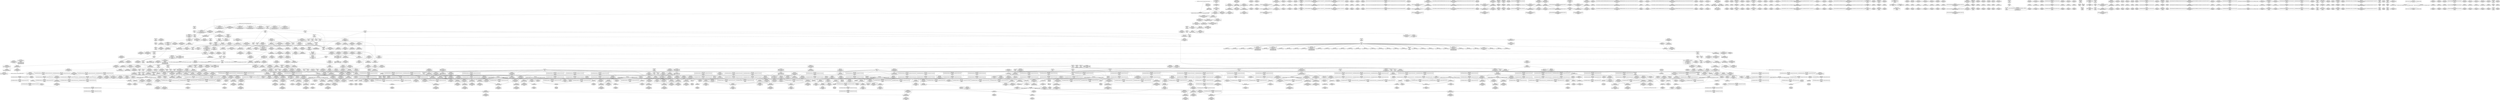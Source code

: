 digraph {
	"CONST[source:0(mediator),value:2(dynamic)][purpose:{object}]"
	CE0x50b5860 [shape=record,shape=Mrecord,label="{CE0x50b5860|GLOBAL:___rcu_read_unlock|*Constant*|*SummSource*}"]
	CE0x50b3440 [shape=record,shape=Mrecord,label="{CE0x50b3440|i64_6|*Constant*}"]
	CE0x50d3920 [shape=record,shape=Mrecord,label="{CE0x50d3920|rcu_read_unlock:_tmp9|include/linux/rcupdate.h,933}"]
	CE0x5135e20 [shape=record,shape=Mrecord,label="{CE0x5135e20|i64*_getelementptr_inbounds_(_4_x_i64_,_4_x_i64_*___llvm_gcov_ctr134,_i64_0,_i64_1)|*Constant*|*SummSink*}"]
	CE0x50d02d0 [shape=record,shape=Mrecord,label="{CE0x50d02d0|rcu_read_lock:_tmp6|include/linux/rcupdate.h,882|*SummSink*}"]
	CE0x50a4f80 [shape=record,shape=Mrecord,label="{CE0x50a4f80|rcu_lock_acquire:_map|Function::rcu_lock_acquire&Arg::map::}"]
	CE0x50866b0 [shape=record,shape=Mrecord,label="{CE0x50866b0|i64*_getelementptr_inbounds_(_6_x_i64_,_6_x_i64_*___llvm_gcov_ctr327,_i64_0,_i64_3)|*Constant*|*SummSource*}"]
	CE0x50b3200 [shape=record,shape=Mrecord,label="{CE0x50b3200|task_sid:_tobool4|security/selinux/hooks.c,208|*SummSink*}"]
	CE0x50b7450 [shape=record,shape=Mrecord,label="{CE0x50b7450|i64_1|*Constant*}"]
	CE0x50f07c0 [shape=record,shape=Mrecord,label="{CE0x50f07c0|__rcu_read_lock:_tmp3|*SummSink*}"]
	CE0x500a7e0 [shape=record,shape=Mrecord,label="{CE0x500a7e0|_call_void_mcount()_#3}"]
	CE0x5020110 [shape=record,shape=Mrecord,label="{CE0x5020110|_call_void_mcount()_#3|*SummSource*}"]
	CE0x507b900 [shape=record,shape=Mrecord,label="{CE0x507b900|i64*_getelementptr_inbounds_(_13_x_i64_,_13_x_i64_*___llvm_gcov_ctr126,_i64_0,_i64_9)|*Constant*|*SummSink*}"]
	CE0x51318e0 [shape=record,shape=Mrecord,label="{CE0x51318e0|_call_void___preempt_count_sub(i32_1)_#10,_!dbg_!27715|include/linux/rcupdate.h,244|*SummSource*}"]
	CE0x5122620 [shape=record,shape=Mrecord,label="{CE0x5122620|rcu_lock_release:___here}"]
	CE0x508f340 [shape=record,shape=Mrecord,label="{CE0x508f340|8:_%struct.sock*,_:_SCME_20,22_|*MultipleSource*|security/selinux/hooks.c, 3966|security/selinux/hooks.c,3966|security/selinux/hooks.c,3966}"]
	CE0x5007d40 [shape=record,shape=Mrecord,label="{CE0x5007d40|selinux_socket_recvmsg:_bb|*SummSource*}"]
	CE0x50d2ff0 [shape=record,shape=Mrecord,label="{CE0x50d2ff0|rcu_lock_release:_bb|*SummSink*}"]
	CE0x512fba0 [shape=record,shape=Mrecord,label="{CE0x512fba0|%struct.lockdep_map*_null|*Constant*|*SummSink*}"]
	CE0x50bf290 [shape=record,shape=Mrecord,label="{CE0x50bf290|rcu_lock_acquire:_tmp}"]
	CE0x50c2d40 [shape=record,shape=Mrecord,label="{CE0x50c2d40|_call_void_asm_sideeffect_,_memory_,_dirflag_,_fpsr_,_flags_()_#3,_!dbg_!27714,_!srcloc_!27715|include/linux/rcupdate.h,239|*SummSink*}"]
	CE0x508a1c0 [shape=record,shape=Mrecord,label="{CE0x508a1c0|sock_has_perm:_sk4|security/selinux/hooks.c,3974}"]
	CE0x5121c00 [shape=record,shape=Mrecord,label="{CE0x5121c00|i64*_getelementptr_inbounds_(_4_x_i64_,_4_x_i64_*___llvm_gcov_ctr133,_i64_0,_i64_2)|*Constant*|*SummSource*}"]
	CE0x511de20 [shape=record,shape=Mrecord,label="{CE0x511de20|rcu_lock_release:_tmp4|include/linux/rcupdate.h,423|*SummSink*}"]
	CE0x50f3820 [shape=record,shape=Mrecord,label="{CE0x50f3820|_call_void_asm_sideeffect_,_memory_,_dirflag_,_fpsr_,_flags_()_#3,_!dbg_!27711,_!srcloc_!27714|include/linux/rcupdate.h,244|*SummSource*}"]
	CE0x50a5390 [shape=record,shape=Mrecord,label="{CE0x50a5390|i64*_getelementptr_inbounds_(_13_x_i64_,_13_x_i64_*___llvm_gcov_ctr126,_i64_0,_i64_0)|*Constant*|*SummSink*}"]
	CE0x50ae2d0 [shape=record,shape=Mrecord,label="{CE0x50ae2d0|task_sid:_do.body|*SummSource*}"]
	CE0x50ea330 [shape=record,shape=Mrecord,label="{CE0x50ea330|__rcu_read_lock:_tmp7|include/linux/rcupdate.h,240|*SummSource*}"]
	CE0x50e4bf0 [shape=record,shape=Mrecord,label="{CE0x50e4bf0|rcu_read_unlock:_tmp16|include/linux/rcupdate.h,933}"]
	CE0x50a7200 [shape=record,shape=Mrecord,label="{CE0x50a7200|rcu_lock_acquire:_entry|*SummSink*}"]
	CE0x513ab60 [shape=record,shape=Mrecord,label="{CE0x513ab60|i32_0|*Constant*}"]
	CE0x5013890 [shape=record,shape=Mrecord,label="{CE0x5013890|i64*_getelementptr_inbounds_(_11_x_i64_,_11_x_i64_*___llvm_gcov_ctr132,_i64_0,_i64_1)|*Constant*|*SummSource*}"]
	CE0x50afd20 [shape=record,shape=Mrecord,label="{CE0x50afd20|task_sid:_tmp9|security/selinux/hooks.c,208}"]
	CE0x5095b00 [shape=record,shape=Mrecord,label="{CE0x5095b00|GLOBAL:___llvm_gcov_ctr327|Global_var:__llvm_gcov_ctr327|*SummSource*}"]
	CE0x50a3da0 [shape=record,shape=Mrecord,label="{CE0x50a3da0|i64_1|*Constant*}"]
	CE0x50aa830 [shape=record,shape=Mrecord,label="{CE0x50aa830|_call_void_mcount()_#3|*SummSink*}"]
	CE0x50ec060 [shape=record,shape=Mrecord,label="{CE0x50ec060|0:_i8,_:_GCMR_rcu_read_unlock.__warned_internal_global_i8_0,_section_.data.unlikely_,_align_1:_elem_0:default:}"]
	CE0x5007190 [shape=record,shape=Mrecord,label="{CE0x5007190|_ret_%struct.task_struct*_%tmp4,_!dbg_!27714|./arch/x86/include/asm/current.h,14|*SummSink*}"]
	CE0x50c2530 [shape=record,shape=Mrecord,label="{CE0x50c2530|__preempt_count_sub:_sub|./arch/x86/include/asm/preempt.h,77|*SummSink*}"]
	CE0x501ede0 [shape=record,shape=Mrecord,label="{CE0x501ede0|sock_has_perm:_sk_security|security/selinux/hooks.c,3964|*SummSource*}"]
	CE0x50cbb90 [shape=record,shape=Mrecord,label="{CE0x50cbb90|rcu_read_unlock:_tmp6|include/linux/rcupdate.h,933|*SummSource*}"]
	CE0x5035dd0 [shape=record,shape=Mrecord,label="{CE0x5035dd0|rcu_read_lock:_entry|*SummSink*}"]
	CE0x508c400 [shape=record,shape=Mrecord,label="{CE0x508c400|i32_(i32,_i32,_i16,_i32,_%struct.common_audit_data*)*_bitcast_(i32_(i32,_i32,_i16,_i32,_%struct.common_audit_data.495*)*_avc_has_perm_to_i32_(i32,_i32,_i16,_i32,_%struct.common_audit_data*)*)|*Constant*|*SummSink*}"]
	CE0x5083760 [shape=record,shape=Mrecord,label="{CE0x5083760|task_sid:_tmp27|security/selinux/hooks.c,208|*SummSink*}"]
	CE0x509bf60 [shape=record,shape=Mrecord,label="{CE0x509bf60|sock_has_perm:_tmp18|security/selinux/hooks.c,3977|*SummSource*}"]
	CE0x50aeab0 [shape=record,shape=Mrecord,label="{CE0x50aeab0|task_sid:_call|security/selinux/hooks.c,208|*SummSink*}"]
	CE0x5031a40 [shape=record,shape=Mrecord,label="{CE0x5031a40|i64_3|*Constant*}"]
	CE0x507cc10 [shape=record,shape=Mrecord,label="{CE0x507cc10|task_sid:_tmp19|security/selinux/hooks.c,208}"]
	CE0x50d3320 [shape=record,shape=Mrecord,label="{CE0x50d3320|rcu_read_lock:_do.end|*SummSource*}"]
	CE0x50f4040 [shape=record,shape=Mrecord,label="{CE0x50f4040|_ret_void,_!dbg_!27719|./arch/x86/include/asm/preempt.h,73}"]
	CE0x50aadb0 [shape=record,shape=Mrecord,label="{CE0x50aadb0|i64*_getelementptr_inbounds_(_2_x_i64_,_2_x_i64_*___llvm_gcov_ctr131,_i64_0,_i64_1)|*Constant*|*SummSource*}"]
	CE0x51532b0 [shape=record,shape=Mrecord,label="{CE0x51532b0|i64*_getelementptr_inbounds_(_4_x_i64_,_4_x_i64_*___llvm_gcov_ctr134,_i64_0,_i64_2)|*Constant*|*SummSource*}"]
	CE0x50e1980 [shape=record,shape=Mrecord,label="{CE0x50e1980|_call_void_lockdep_rcu_suspicious(i8*_getelementptr_inbounds_(_25_x_i8_,_25_x_i8_*_.str45,_i32_0,_i32_0),_i32_883,_i8*_getelementptr_inbounds_(_42_x_i8_,_42_x_i8_*_.str46,_i32_0,_i32_0))_#10,_!dbg_!27728|include/linux/rcupdate.h,882|*SummSource*}"]
	CE0x5018210 [shape=record,shape=Mrecord,label="{CE0x5018210|sock_has_perm:_tmp7|security/selinux/hooks.c,3969}"]
	CE0x509d5b0 [shape=record,shape=Mrecord,label="{CE0x509d5b0|cred_sid:_security|security/selinux/hooks.c,196|*SummSink*}"]
	CE0x5009470 [shape=record,shape=Mrecord,label="{CE0x5009470|task_sid:_do.body5|*SummSink*}"]
	CE0x504fbf0 [shape=record,shape=Mrecord,label="{CE0x504fbf0|i64*_getelementptr_inbounds_(_6_x_i64_,_6_x_i64_*___llvm_gcov_ctr327,_i64_0,_i64_0)|*Constant*}"]
	CE0x50e2360 [shape=record,shape=Mrecord,label="{CE0x50e2360|rcu_read_lock:_tmp19|include/linux/rcupdate.h,882}"]
	CE0x4fff850 [shape=record,shape=Mrecord,label="{CE0x4fff850|32:_%struct.sock*,_:_CRE_32,40_|*MultipleSource*|Function::selinux_socket_recvmsg&Arg::sock::|security/selinux/hooks.c,4221}"]
	CE0x5035ff0 [shape=record,shape=Mrecord,label="{CE0x5035ff0|_ret_void,_!dbg_!27735|include/linux/rcupdate.h,884}"]
	CE0x50238f0 [shape=record,shape=Mrecord,label="{CE0x50238f0|__preempt_count_add:_val|Function::__preempt_count_add&Arg::val::|*SummSink*}"]
	CE0x50e78e0 [shape=record,shape=Mrecord,label="{CE0x50e78e0|rcu_read_unlock:_call3|include/linux/rcupdate.h,933|*SummSink*}"]
	CE0x5004f20 [shape=record,shape=Mrecord,label="{CE0x5004f20|selinux_socket_recvmsg:_sk|security/selinux/hooks.c,4221}"]
	CE0x50809f0 [shape=record,shape=Mrecord,label="{CE0x50809f0|i64*_getelementptr_inbounds_(_13_x_i64_,_13_x_i64_*___llvm_gcov_ctr126,_i64_0,_i64_10)|*Constant*}"]
	CE0x508e1d0 [shape=record,shape=Mrecord,label="{CE0x508e1d0|avc_has_perm:_tclass|Function::avc_has_perm&Arg::tclass::|*SummSink*}"]
	CE0x5008ac0 [shape=record,shape=Mrecord,label="{CE0x5008ac0|task_sid:_tobool1|security/selinux/hooks.c,208|*SummSink*}"]
	CE0x5080760 [shape=record,shape=Mrecord,label="{CE0x5080760|task_sid:_tmp22|security/selinux/hooks.c,208}"]
	CE0x5084180 [shape=record,shape=Mrecord,label="{CE0x5084180|GLOBAL:_cred_sid|*Constant*|*SummSource*}"]
	CE0x5006a00 [shape=record,shape=Mrecord,label="{CE0x5006a00|GLOBAL:_get_current|*Constant*|*SummSource*}"]
	CE0x50a5500 [shape=record,shape=Mrecord,label="{CE0x50a5500|task_sid:_do.end6|*SummSource*}"]
	CE0x501f300 [shape=record,shape=Mrecord,label="{CE0x501f300|i64*_getelementptr_inbounds_(_2_x_i64_,_2_x_i64_*___llvm_gcov_ctr98,_i64_0,_i64_1)|*Constant*|*SummSink*}"]
	CE0x50be510 [shape=record,shape=Mrecord,label="{CE0x50be510|i32_0|*Constant*}"]
	CE0x51515e0 [shape=record,shape=Mrecord,label="{CE0x51515e0|__preempt_count_sub:_val|Function::__preempt_count_sub&Arg::val::|*SummSink*}"]
	CE0x5016dc0 [shape=record,shape=Mrecord,label="{CE0x5016dc0|i64_ptrtoint_(i8*_blockaddress(_rcu_lock_release,_%__here)_to_i64)|*Constant*|*SummSource*}"]
	CE0x50d25c0 [shape=record,shape=Mrecord,label="{CE0x50d25c0|rcu_lock_acquire:_entry}"]
	CE0x50acd80 [shape=record,shape=Mrecord,label="{CE0x50acd80|_call_void___rcu_read_lock()_#10,_!dbg_!27710|include/linux/rcupdate.h,879|*SummSource*}"]
	CE0x5124f20 [shape=record,shape=Mrecord,label="{CE0x5124f20|__preempt_count_sub:_tmp6|./arch/x86/include/asm/preempt.h,78|*SummSource*}"]
	CE0x5012930 [shape=record,shape=Mrecord,label="{CE0x5012930|get_current:_tmp2|*SummSink*}"]
	CE0x5097f30 [shape=record,shape=Mrecord,label="{CE0x5097f30|sock_has_perm:_tmp3|security/selinux/hooks.c,3964|*SummSource*}"]
	CE0x5025310 [shape=record,shape=Mrecord,label="{CE0x5025310|i64*_getelementptr_inbounds_(_6_x_i64_,_6_x_i64_*___llvm_gcov_ctr327,_i64_0,_i64_5)|*Constant*|*SummSink*}"]
	CE0x5133520 [shape=record,shape=Mrecord,label="{CE0x5133520|__rcu_read_lock:_tmp3|*SummSource*}"]
	CE0x5035940 [shape=record,shape=Mrecord,label="{CE0x5035940|_ret_void,_!dbg_!27717|include/linux/rcupdate.h,419|*SummSource*}"]
	CE0x5020be0 [shape=record,shape=Mrecord,label="{CE0x5020be0|i32_2|*Constant*}"]
	CE0x507feb0 [shape=record,shape=Mrecord,label="{CE0x507feb0|i64*_getelementptr_inbounds_(_13_x_i64_,_13_x_i64_*___llvm_gcov_ctr126,_i64_0,_i64_8)|*Constant*|*SummSource*}"]
	CE0x50b7610 [shape=record,shape=Mrecord,label="{CE0x50b7610|rcu_lock_release:_tmp1}"]
	CE0x50cea20 [shape=record,shape=Mrecord,label="{CE0x50cea20|i64*_getelementptr_inbounds_(_4_x_i64_,_4_x_i64_*___llvm_gcov_ctr128,_i64_0,_i64_3)|*Constant*|*SummSink*}"]
	CE0x50b2a40 [shape=record,shape=Mrecord,label="{CE0x50b2a40|task_sid:_call3|security/selinux/hooks.c,208|*SummSource*}"]
	CE0x5013330 [shape=record,shape=Mrecord,label="{CE0x5013330|get_current:_tmp1|*SummSink*}"]
	CE0x50e8380 [shape=record,shape=Mrecord,label="{CE0x50e8380|__rcu_read_lock:_tmp5|include/linux/rcupdate.h,239}"]
	CE0x50d0480 [shape=record,shape=Mrecord,label="{CE0x50d0480|rcu_read_lock:_tmp7|include/linux/rcupdate.h,882}"]
	CE0x5094f40 [shape=record,shape=Mrecord,label="{CE0x5094f40|sock_has_perm:_cmp|security/selinux/hooks.c,3969}"]
	CE0x5005c50 [shape=record,shape=Mrecord,label="{CE0x5005c50|selinux_socket_recvmsg:_tmp4|*LoadInst*|security/selinux/hooks.c,4221}"]
	CE0x5084ed0 [shape=record,shape=Mrecord,label="{CE0x5084ed0|GLOBAL:_rcu_read_unlock|*Constant*}"]
	CE0x509b670 [shape=record,shape=Mrecord,label="{CE0x509b670|sock_has_perm:_retval.0|*SummSource*}"]
	CE0x507f0f0 [shape=record,shape=Mrecord,label="{CE0x507f0f0|task_sid:_tmp15|security/selinux/hooks.c,208|*SummSink*}"]
	CE0x50856d0 [shape=record,shape=Mrecord,label="{CE0x50856d0|GLOBAL:_rcu_read_unlock|*Constant*|*SummSource*}"]
	CE0x50850f0 [shape=record,shape=Mrecord,label="{CE0x50850f0|_call_void_rcu_read_unlock()_#10,_!dbg_!27748|security/selinux/hooks.c,209}"]
	CE0x5096220 [shape=record,shape=Mrecord,label="{CE0x5096220|sock_has_perm:_tmp8|security/selinux/hooks.c,3969}"]
	CE0x509bfd0 [shape=record,shape=Mrecord,label="{CE0x509bfd0|sock_has_perm:_tmp18|security/selinux/hooks.c,3977|*SummSink*}"]
	CE0x51521a0 [shape=record,shape=Mrecord,label="{CE0x51521a0|__preempt_count_sub:_tmp4|./arch/x86/include/asm/preempt.h,77|*SummSource*}"]
	CE0x509bef0 [shape=record,shape=Mrecord,label="{CE0x509bef0|sock_has_perm:_tmp18|security/selinux/hooks.c,3977}"]
	CE0x503b360 [shape=record,shape=Mrecord,label="{CE0x503b360|task_sid:_tmp2|*SummSource*}"]
	CE0x507e6e0 [shape=record,shape=Mrecord,label="{CE0x507e6e0|i64_7|*Constant*}"]
	CE0x50ce320 [shape=record,shape=Mrecord,label="{CE0x50ce320|rcu_read_lock:_do.body}"]
	CE0x50a5400 [shape=record,shape=Mrecord,label="{CE0x50a5400|task_sid:_do.end6}"]
	CE0x507d850 [shape=record,shape=Mrecord,label="{CE0x507d850|_call_void_lockdep_rcu_suspicious(i8*_getelementptr_inbounds_(_25_x_i8_,_25_x_i8_*_.str3,_i32_0,_i32_0),_i32_208,_i8*_getelementptr_inbounds_(_41_x_i8_,_41_x_i8_*_.str44,_i32_0,_i32_0))_#10,_!dbg_!27732|security/selinux/hooks.c,208|*SummSink*}"]
	CE0x5013db0 [shape=record,shape=Mrecord,label="{CE0x5013db0|i64_3|*Constant*|*SummSource*}"]
	CE0x50179e0 [shape=record,shape=Mrecord,label="{CE0x50179e0|task_sid:_task|Function::task_sid&Arg::task::|*SummSource*}"]
	CE0x50afeb0 [shape=record,shape=Mrecord,label="{CE0x50afeb0|rcu_lock_acquire:_map|Function::rcu_lock_acquire&Arg::map::|*SummSink*}"]
	CE0x50b7ff0 [shape=record,shape=Mrecord,label="{CE0x50b7ff0|rcu_lock_acquire:___here|*SummSource*}"]
	CE0x50e73d0 [shape=record,shape=Mrecord,label="{CE0x50e73d0|i64*_getelementptr_inbounds_(_4_x_i64_,_4_x_i64_*___llvm_gcov_ctr128,_i64_0,_i64_3)|*Constant*|*SummSource*}"]
	CE0x50f7a60 [shape=record,shape=Mrecord,label="{CE0x50f7a60|rcu_read_unlock:_tmp20|include/linux/rcupdate.h,933|*SummSource*}"]
	CE0x50e4e20 [shape=record,shape=Mrecord,label="{CE0x50e4e20|i64*_getelementptr_inbounds_(_4_x_i64_,_4_x_i64_*___llvm_gcov_ctr128,_i64_0,_i64_2)|*Constant*|*SummSource*}"]
	CE0x5090920 [shape=record,shape=Mrecord,label="{CE0x5090920|8:_%struct.sock*,_:_SCME_40,41_}"]
	CE0x51234c0 [shape=record,shape=Mrecord,label="{CE0x51234c0|__preempt_count_add:_tmp6|./arch/x86/include/asm/preempt.h,73|*SummSource*}"]
	CE0x502c050 [shape=record,shape=Mrecord,label="{CE0x502c050|cred_sid:_sid|security/selinux/hooks.c,197}"]
	CE0x504c490 [shape=record,shape=Mrecord,label="{CE0x504c490|8:_%struct.sock*,_:_SCME_18,20_|*MultipleSource*|security/selinux/hooks.c, 3966|security/selinux/hooks.c,3966|security/selinux/hooks.c,3966}"]
	CE0x5054690 [shape=record,shape=Mrecord,label="{CE0x5054690|sock_has_perm:_type|security/selinux/hooks.c,3972}"]
	CE0x50a5a10 [shape=record,shape=Mrecord,label="{CE0x50a5a10|GLOBAL:___llvm_gcov_ctr126|Global_var:__llvm_gcov_ctr126|*SummSink*}"]
	CE0x5088690 [shape=record,shape=Mrecord,label="{CE0x5088690|sock_has_perm:_u|security/selinux/hooks.c,3973|*SummSource*}"]
	CE0x50cc8a0 [shape=record,shape=Mrecord,label="{CE0x50cc8a0|rcu_read_lock:_land.lhs.true2|*SummSource*}"]
	CE0x50f0cf0 [shape=record,shape=Mrecord,label="{CE0x50f0cf0|_call_void_lockdep_rcu_suspicious(i8*_getelementptr_inbounds_(_25_x_i8_,_25_x_i8_*_.str45,_i32_0,_i32_0),_i32_934,_i8*_getelementptr_inbounds_(_44_x_i8_,_44_x_i8_*_.str47,_i32_0,_i32_0))_#10,_!dbg_!27726|include/linux/rcupdate.h,933}"]
	CE0x50f3720 [shape=record,shape=Mrecord,label="{CE0x50f3720|rcu_read_unlock:_bb|*SummSink*}"]
	CE0x5132740 [shape=record,shape=Mrecord,label="{CE0x5132740|__rcu_read_lock:_tmp4|include/linux/rcupdate.h,239}"]
	CE0x50ae230 [shape=record,shape=Mrecord,label="{CE0x50ae230|task_sid:_do.body}"]
	CE0x50363d0 [shape=record,shape=Mrecord,label="{CE0x50363d0|rcu_read_lock:_tmp3}"]
	CE0x50c9ec0 [shape=record,shape=Mrecord,label="{CE0x50c9ec0|_call_void_mcount()_#3}"]
	CE0x50d2840 [shape=record,shape=Mrecord,label="{CE0x50d2840|__preempt_count_add:_entry|*SummSink*}"]
	CE0x50e9db0 [shape=record,shape=Mrecord,label="{CE0x50e9db0|rcu_read_unlock:_tmp9|include/linux/rcupdate.h,933|*SummSink*}"]
	CE0x5005da0 [shape=record,shape=Mrecord,label="{CE0x5005da0|selinux_socket_recvmsg:_tmp|*SummSink*}"]
	CE0x50cc9b0 [shape=record,shape=Mrecord,label="{CE0x50cc9b0|rcu_read_lock:_land.lhs.true2|*SummSink*}"]
	CE0x50db480 [shape=record,shape=Mrecord,label="{CE0x50db480|rcu_read_unlock:_tmp12|include/linux/rcupdate.h,933}"]
	CE0x50bd6c0 [shape=record,shape=Mrecord,label="{CE0x50bd6c0|__rcu_read_unlock:_tmp4|include/linux/rcupdate.h,244|*SummSink*}"]
	CE0x5034c80 [shape=record,shape=Mrecord,label="{CE0x5034c80|_ret_void,_!dbg_!27735|include/linux/rcupdate.h,884|*SummSink*}"]
	CE0x50e59c0 [shape=record,shape=Mrecord,label="{CE0x50e59c0|rcu_read_unlock:_tmp14|include/linux/rcupdate.h,933}"]
	CE0x50dad90 [shape=record,shape=Mrecord,label="{CE0x50dad90|rcu_read_lock:_call3|include/linux/rcupdate.h,882|*SummSource*}"]
	CE0x50f16b0 [shape=record,shape=Mrecord,label="{CE0x50f16b0|GLOBAL:___preempt_count|Global_var:__preempt_count}"]
	CE0x5127410 [shape=record,shape=Mrecord,label="{CE0x5127410|i64*_getelementptr_inbounds_(_4_x_i64_,_4_x_i64_*___llvm_gcov_ctr135,_i64_0,_i64_0)|*Constant*}"]
	CE0x50af6c0 [shape=record,shape=Mrecord,label="{CE0x50af6c0|cred_sid:_tmp}"]
	CE0x5094380 [shape=record,shape=Mrecord,label="{CE0x5094380|16:_i32,_24:_i16,_:_CRE_24,26_|*MultipleSource*|*LoadInst*|security/selinux/hooks.c,3964|security/selinux/hooks.c,3964|security/selinux/hooks.c,3969}"]
	CE0x50b2340 [shape=record,shape=Mrecord,label="{CE0x50b2340|task_sid:_tmp13|security/selinux/hooks.c,208}"]
	CE0x50350c0 [shape=record,shape=Mrecord,label="{CE0x50350c0|_call_void_mcount()_#3|*SummSink*}"]
	CE0x50ec1f0 [shape=record,shape=Mrecord,label="{CE0x50ec1f0|__preempt_count_add:_tmp5|./arch/x86/include/asm/preempt.h,72|*SummSink*}"]
	CE0x5098190 [shape=record,shape=Mrecord,label="{CE0x5098190|sock_has_perm:_tmp4|security/selinux/hooks.c,3966}"]
	CE0x50ab220 [shape=record,shape=Mrecord,label="{CE0x50ab220|task_sid:_if.end|*SummSink*}"]
	CE0x503b440 [shape=record,shape=Mrecord,label="{CE0x503b440|GLOBAL:_rcu_read_lock|*Constant*}"]
	CE0x50eed00 [shape=record,shape=Mrecord,label="{CE0x50eed00|rcu_read_unlock:_do.end}"]
	CE0x51319b0 [shape=record,shape=Mrecord,label="{CE0x51319b0|rcu_lock_acquire:_bb|*SummSource*}"]
	CE0x50a9d20 [shape=record,shape=Mrecord,label="{CE0x50a9d20|task_sid:_tmp8|security/selinux/hooks.c,208|*SummSource*}"]
	CE0x50abc90 [shape=record,shape=Mrecord,label="{CE0x50abc90|rcu_read_lock:_tmp8|include/linux/rcupdate.h,882}"]
	CE0x509bb60 [shape=record,shape=Mrecord,label="{CE0x509bb60|i64*_getelementptr_inbounds_(_6_x_i64_,_6_x_i64_*___llvm_gcov_ctr327,_i64_0,_i64_5)|*Constant*|*SummSource*}"]
	CE0x50b4400 [shape=record,shape=Mrecord,label="{CE0x50b4400|GLOBAL:_rcu_lock_release|*Constant*|*SummSink*}"]
	CE0x509c6b0 [shape=record,shape=Mrecord,label="{CE0x509c6b0|sock_has_perm:_tmp19|security/selinux/hooks.c,3977|*SummSource*}"]
	CE0x5097dc0 [shape=record,shape=Mrecord,label="{CE0x5097dc0|sock_has_perm:_tmp3|security/selinux/hooks.c,3964}"]
	CE0x5014110 [shape=record,shape=Mrecord,label="{CE0x5014110|task_sid:_tmp5|security/selinux/hooks.c,208|*SummSource*}"]
	CE0x50ed320 [shape=record,shape=Mrecord,label="{CE0x50ed320|rcu_lock_acquire:_tmp2}"]
	CE0x50db720 [shape=record,shape=Mrecord,label="{CE0x50db720|rcu_read_unlock:_tmp12|include/linux/rcupdate.h,933|*SummSink*}"]
	CE0x50b7f80 [shape=record,shape=Mrecord,label="{CE0x50b7f80|rcu_lock_acquire:___here}"]
	CE0x5130ec0 [shape=record,shape=Mrecord,label="{CE0x5130ec0|rcu_lock_acquire:_tmp7|*SummSource*}"]
	CE0x50c6ea0 [shape=record,shape=Mrecord,label="{CE0x50c6ea0|__preempt_count_add:_bb|*SummSink*}"]
	CE0x50e0bb0 [shape=record,shape=Mrecord,label="{CE0x50e0bb0|rcu_read_lock:_tmp17|include/linux/rcupdate.h,882|*SummSource*}"]
	CE0x5090200 [shape=record,shape=Mrecord,label="{CE0x5090200|8:_%struct.sock*,_:_SCME_34,35_}"]
	CE0x50b4010 [shape=record,shape=Mrecord,label="{CE0x50b4010|rcu_lock_release:_entry|*SummSource*}"]
	CE0x50adf40 [shape=record,shape=Mrecord,label="{CE0x50adf40|_call_void_mcount()_#3|*SummSink*}"]
	CE0x50b4fb0 [shape=record,shape=Mrecord,label="{CE0x50b4fb0|GLOBAL:___rcu_read_unlock|*Constant*}"]
	CE0x50ad730 [shape=record,shape=Mrecord,label="{CE0x50ad730|rcu_lock_acquire:_indirectgoto}"]
	CE0x50be7a0 [shape=record,shape=Mrecord,label="{CE0x50be7a0|%struct.lockdep_map*_null|*Constant*}"]
	CE0x50e1810 [shape=record,shape=Mrecord,label="{CE0x50e1810|_call_void_lockdep_rcu_suspicious(i8*_getelementptr_inbounds_(_25_x_i8_,_25_x_i8_*_.str45,_i32_0,_i32_0),_i32_883,_i8*_getelementptr_inbounds_(_42_x_i8_,_42_x_i8_*_.str46,_i32_0,_i32_0))_#10,_!dbg_!27728|include/linux/rcupdate.h,882}"]
	CE0x508ae30 [shape=record,shape=Mrecord,label="{CE0x508ae30|sock_has_perm:_sclass|security/selinux/hooks.c,3976|*SummSink*}"]
	CE0x50e9b60 [shape=record,shape=Mrecord,label="{CE0x50e9b60|_call_void_asm_addl_$1,_%gs:$0_,_*m,ri,*m,_dirflag_,_fpsr_,_flags_(i32*___preempt_count,_i32_%sub,_i32*___preempt_count)_#3,_!dbg_!27717,_!srcloc_!27718|./arch/x86/include/asm/preempt.h,77|*SummSink*}"]
	CE0x50884f0 [shape=record,shape=Mrecord,label="{CE0x50884f0|sock_has_perm:_tmp17|security/selinux/hooks.c,3976|*SummSink*}"]
	CE0x50cd760 [shape=record,shape=Mrecord,label="{CE0x50cd760|0:_i32,_4:_i32,_8:_i32,_12:_i32,_:_CMRE_4,8_|*MultipleSource*|security/selinux/hooks.c,196|security/selinux/hooks.c,197|*LoadInst*|security/selinux/hooks.c,196}"]
	CE0x5013820 [shape=record,shape=Mrecord,label="{CE0x5013820|i64*_getelementptr_inbounds_(_11_x_i64_,_11_x_i64_*___llvm_gcov_ctr132,_i64_0,_i64_1)|*Constant*}"]
	CE0x511d740 [shape=record,shape=Mrecord,label="{CE0x511d740|__rcu_read_unlock:_tmp3}"]
	CE0x50a2fe0 [shape=record,shape=Mrecord,label="{CE0x50a2fe0|rcu_read_lock:_tobool1|include/linux/rcupdate.h,882|*SummSink*}"]
	CE0x50f28f0 [shape=record,shape=Mrecord,label="{CE0x50f28f0|rcu_read_unlock:_land.lhs.true2|*SummSink*}"]
	CE0x50b3930 [shape=record,shape=Mrecord,label="{CE0x50b3930|rcu_read_unlock:_tmp22|include/linux/rcupdate.h,935|*SummSource*}"]
	CE0x50913d0 [shape=record,shape=Mrecord,label="{CE0x50913d0|8:_%struct.sock*,_:_SCME_49,50_}"]
	CE0x514cd40 [shape=record,shape=Mrecord,label="{CE0x514cd40|i64*_getelementptr_inbounds_(_4_x_i64_,_4_x_i64_*___llvm_gcov_ctr134,_i64_0,_i64_3)|*Constant*|*SummSource*}"]
	CE0x5085500 [shape=record,shape=Mrecord,label="{CE0x5085500|GLOBAL:_rcu_read_unlock|*Constant*|*SummSink*}"]
	CE0x50ce1e0 [shape=record,shape=Mrecord,label="{CE0x50ce1e0|rcu_read_lock:_land.lhs.true|*SummSink*}"]
	CE0x5151ac0 [shape=record,shape=Mrecord,label="{CE0x5151ac0|_ret_void,_!dbg_!27720|./arch/x86/include/asm/preempt.h,78}"]
	CE0x50d29e0 [shape=record,shape=Mrecord,label="{CE0x50d29e0|i32_1|*Constant*}"]
	CE0x5124680 [shape=record,shape=Mrecord,label="{CE0x5124680|i64*_getelementptr_inbounds_(_4_x_i64_,_4_x_i64_*___llvm_gcov_ctr129,_i64_0,_i64_0)|*Constant*|*SummSink*}"]
	CE0x508cf30 [shape=record,shape=Mrecord,label="{CE0x508cf30|i64_5|*Constant*}"]
	CE0x50831b0 [shape=record,shape=Mrecord,label="{CE0x50831b0|task_sid:_tmp27|security/selinux/hooks.c,208}"]
	CE0x5042680 [shape=record,shape=Mrecord,label="{CE0x5042680|_ret_i32_%retval.0,_!dbg_!27740|security/selinux/hooks.c,3977|*SummSink*}"]
	CE0x513a210 [shape=record,shape=Mrecord,label="{CE0x513a210|i64*_getelementptr_inbounds_(_4_x_i64_,_4_x_i64_*___llvm_gcov_ctr134,_i64_0,_i64_2)|*Constant*}"]
	CE0x5082fc0 [shape=record,shape=Mrecord,label="{CE0x5082fc0|task_sid:_tmp26|security/selinux/hooks.c,208|*SummSink*}"]
	CE0x50225f0 [shape=record,shape=Mrecord,label="{CE0x50225f0|_call_void_mcount()_#3}"]
	CE0x511e0d0 [shape=record,shape=Mrecord,label="{CE0x511e0d0|_call_void_lock_release(%struct.lockdep_map*_%map,_i32_1,_i64_ptrtoint_(i8*_blockaddress(_rcu_lock_release,_%__here)_to_i64))_#10,_!dbg_!27716|include/linux/rcupdate.h,423}"]
	CE0x502bed0 [shape=record,shape=Mrecord,label="{CE0x502bed0|cred_sid:_tmp5|security/selinux/hooks.c,196|*SummSink*}"]
	CE0x51205a0 [shape=record,shape=Mrecord,label="{CE0x51205a0|rcu_lock_release:_tmp6|*SummSink*}"]
	CE0x5044af0 [shape=record,shape=Mrecord,label="{CE0x5044af0|i32_2|*Constant*|*SummSource*}"]
	CE0x50db390 [shape=record,shape=Mrecord,label="{CE0x50db390|i64_6|*Constant*}"]
	CE0x507e800 [shape=record,shape=Mrecord,label="{CE0x507e800|i64_7|*Constant*|*SummSink*}"]
	CE0x5139a10 [shape=record,shape=Mrecord,label="{CE0x5139a10|__rcu_read_unlock:_tmp6|include/linux/rcupdate.h,245}"]
	CE0x5050570 [shape=record,shape=Mrecord,label="{CE0x5050570|GLOBAL:_current_task|Global_var:current_task|*SummSource*}"]
	CE0x5031420 [shape=record,shape=Mrecord,label="{CE0x5031420|i64*_getelementptr_inbounds_(_11_x_i64_,_11_x_i64_*___llvm_gcov_ctr127,_i64_0,_i64_1)|*Constant*|*SummSource*}"]
	CE0x509c540 [shape=record,shape=Mrecord,label="{CE0x509c540|sock_has_perm:_tmp19|security/selinux/hooks.c,3977}"]
	CE0x50e7ea0 [shape=record,shape=Mrecord,label="{CE0x50e7ea0|rcu_read_unlock:_tmp13|include/linux/rcupdate.h,933|*SummSource*}"]
	CE0x50148a0 [shape=record,shape=Mrecord,label="{CE0x50148a0|selinux_socket_recvmsg:_sk|security/selinux/hooks.c,4221|*SummSink*}"]
	CE0x50ad6c0 [shape=record,shape=Mrecord,label="{CE0x50ad6c0|i64*_getelementptr_inbounds_(_4_x_i64_,_4_x_i64_*___llvm_gcov_ctr130,_i64_0,_i64_0)|*Constant*|*SummSink*}"]
	CE0x5087c70 [shape=record,shape=Mrecord,label="{CE0x5087c70|sock_has_perm:_u|security/selinux/hooks.c,3973|*SummSink*}"]
	CE0x50f4290 [shape=record,shape=Mrecord,label="{CE0x50f4290|__preempt_count_add:_val|Function::__preempt_count_add&Arg::val::|*SummSource*}"]
	CE0x51514e0 [shape=record,shape=Mrecord,label="{CE0x51514e0|GLOBAL:___preempt_count_sub|*Constant*|*SummSource*}"]
	CE0x50adba0 [shape=record,shape=Mrecord,label="{CE0x50adba0|task_sid:_tmp4|*LoadInst*|security/selinux/hooks.c,208}"]
	CE0x5088250 [shape=record,shape=Mrecord,label="{CE0x5088250|avc_has_perm:_entry}"]
	CE0x5081aa0 [shape=record,shape=Mrecord,label="{CE0x5081aa0|i64*_getelementptr_inbounds_(_13_x_i64_,_13_x_i64_*___llvm_gcov_ctr126,_i64_0,_i64_11)|*Constant*}"]
	CE0x5016920 [shape=record,shape=Mrecord,label="{CE0x5016920|GLOBAL:_lock_release|*Constant*|*SummSink*}"]
	CE0x5058e60 [shape=record,shape=Mrecord,label="{CE0x5058e60|sock_has_perm:_net|security/selinux/hooks.c, 3966}"]
	CE0x508ec90 [shape=record,shape=Mrecord,label="{CE0x508ec90|GLOBAL:_task_sid.__warned|Global_var:task_sid.__warned|*SummSource*}"]
	CE0x50e6bb0 [shape=record,shape=Mrecord,label="{CE0x50e6bb0|i64*_getelementptr_inbounds_(_4_x_i64_,_4_x_i64_*___llvm_gcov_ctr130,_i64_0,_i64_1)|*Constant*|*SummSource*}"]
	CE0x5017ef0 [shape=record,shape=Mrecord,label="{CE0x5017ef0|_ret_i32_%call7,_!dbg_!27749|security/selinux/hooks.c,210|*SummSink*}"]
	CE0x5089a60 [shape=record,shape=Mrecord,label="{CE0x5089a60|sock_has_perm:_net3|security/selinux/hooks.c,3974|*SummSource*}"]
	CE0x50a3810 [shape=record,shape=Mrecord,label="{CE0x50a3810|rcu_read_lock:_tmp1|*SummSink*}"]
	CE0x50a26b0 [shape=record,shape=Mrecord,label="{CE0x50a26b0|task_sid:_tmp10|security/selinux/hooks.c,208}"]
	CE0x5085880 [shape=record,shape=Mrecord,label="{CE0x5085880|rcu_read_unlock:_entry}"]
	CE0x50de9d0 [shape=record,shape=Mrecord,label="{CE0x50de9d0|GLOBAL:_lockdep_rcu_suspicious|*Constant*}"]
	CE0x5024840 [shape=record,shape=Mrecord,label="{CE0x5024840|cred_sid:_tmp4|*LoadInst*|security/selinux/hooks.c,196|*SummSink*}"]
	CE0x5035ad0 [shape=record,shape=Mrecord,label="{CE0x5035ad0|rcu_read_lock:_call|include/linux/rcupdate.h,882|*SummSink*}"]
	CE0x5122c00 [shape=record,shape=Mrecord,label="{CE0x5122c00|rcu_lock_acquire:_tmp4|include/linux/rcupdate.h,418|*SummSource*}"]
	CE0x5091760 [shape=record,shape=Mrecord,label="{CE0x5091760|8:_%struct.sock*,_:_SCME_52,53_}"]
	CE0x50ac0c0 [shape=record,shape=Mrecord,label="{CE0x50ac0c0|rcu_read_lock:_tmp8|include/linux/rcupdate.h,882|*SummSource*}"]
	CE0x50b6800 [shape=record,shape=Mrecord,label="{CE0x50b6800|__rcu_read_lock:_do.end|*SummSource*}"]
	CE0x50a2d60 [shape=record,shape=Mrecord,label="{CE0x50a2d60|rcu_read_lock:_tobool|include/linux/rcupdate.h,882|*SummSink*}"]
	CE0x5008b90 [shape=record,shape=Mrecord,label="{CE0x5008b90|i64*_getelementptr_inbounds_(_13_x_i64_,_13_x_i64_*___llvm_gcov_ctr126,_i64_0,_i64_8)|*Constant*|*SummSink*}"]
	CE0x50898e0 [shape=record,shape=Mrecord,label="{CE0x50898e0|sock_has_perm:_net3|security/selinux/hooks.c,3974}"]
	CE0x50bf300 [shape=record,shape=Mrecord,label="{CE0x50bf300|COLLAPSED:_GCMRE___llvm_gcov_ctr130_internal_global_4_x_i64_zeroinitializer:_elem_0:default:}"]
	CE0x503b540 [shape=record,shape=Mrecord,label="{CE0x503b540|i64*_getelementptr_inbounds_(_13_x_i64_,_13_x_i64_*___llvm_gcov_ctr126,_i64_0,_i64_1)|*Constant*|*SummSource*}"]
	CE0x5057f50 [shape=record,shape=Mrecord,label="{CE0x5057f50|rcu_read_lock:_tmp10|include/linux/rcupdate.h,882|*SummSink*}"]
	CE0x5082940 [shape=record,shape=Mrecord,label="{CE0x5082940|task_sid:_tmp26|security/selinux/hooks.c,208}"]
	CE0x50eb240 [shape=record,shape=Mrecord,label="{CE0x50eb240|i64*_getelementptr_inbounds_(_4_x_i64_,_4_x_i64_*___llvm_gcov_ctr130,_i64_0,_i64_1)|*Constant*|*SummSink*}"]
	CE0x5098aa0 [shape=record,shape=Mrecord,label="{CE0x5098aa0|i8_0|*Constant*|*SummSource*}"]
	CE0x509b450 [shape=record,shape=Mrecord,label="{CE0x509b450|GLOBAL:_rcu_read_lock.__warned|Global_var:rcu_read_lock.__warned|*SummSink*}"]
	CE0x5007240 [shape=record,shape=Mrecord,label="{CE0x5007240|get_current:_entry|*SummSink*}"]
	CE0x50edea0 [shape=record,shape=Mrecord,label="{CE0x50edea0|rcu_read_unlock:_land.lhs.true}"]
	CE0x51237c0 [shape=record,shape=Mrecord,label="{CE0x51237c0|__preempt_count_add:_tmp7|./arch/x86/include/asm/preempt.h,73|*SummSink*}"]
	CE0x5058830 [shape=record,shape=Mrecord,label="{CE0x5058830|rcu_read_lock:_tmp12|include/linux/rcupdate.h,882|*SummSource*}"]
	CE0x50eb050 [shape=record,shape=Mrecord,label="{CE0x50eb050|i64*_getelementptr_inbounds_(_11_x_i64_,_11_x_i64_*___llvm_gcov_ctr132,_i64_0,_i64_0)|*Constant*|*SummSource*}"]
	CE0x50c7010 [shape=record,shape=Mrecord,label="{CE0x50c7010|__preempt_count_add:_do.end|*SummSource*}"]
	CE0x5091040 [shape=record,shape=Mrecord,label="{CE0x5091040|8:_%struct.sock*,_:_SCME_46,47_}"]
	CE0x50a6040 [shape=record,shape=Mrecord,label="{CE0x50a6040|rcu_read_lock:_tmp2|*SummSink*}"]
	CE0x507c670 [shape=record,shape=Mrecord,label="{CE0x507c670|task_sid:_tmp18|security/selinux/hooks.c,208}"]
	CE0x5007be0 [shape=record,shape=Mrecord,label="{CE0x5007be0|i64_1|*Constant*|*SummSource*}"]
	CE0x5172a80 [shape=record,shape=Mrecord,label="{CE0x5172a80|__preempt_count_sub:_bb|*SummSink*}"]
	CE0x508a2f0 [shape=record,shape=Mrecord,label="{CE0x508a2f0|sock_has_perm:_sk4|security/selinux/hooks.c,3974|*SummSource*}"]
	CE0x50b25d0 [shape=record,shape=Mrecord,label="{CE0x50b25d0|task_sid:_tmp13|security/selinux/hooks.c,208|*SummSink*}"]
	CE0x50daf00 [shape=record,shape=Mrecord,label="{CE0x50daf00|rcu_read_lock:_call3|include/linux/rcupdate.h,882|*SummSink*}"]
	CE0x50498b0 [shape=record,shape=Mrecord,label="{CE0x50498b0|_call_void_rcu_read_lock()_#10,_!dbg_!27712|security/selinux/hooks.c,207|*SummSource*}"]
	CE0x50b7270 [shape=record,shape=Mrecord,label="{CE0x50b7270|i64*_getelementptr_inbounds_(_4_x_i64_,_4_x_i64_*___llvm_gcov_ctr130,_i64_0,_i64_2)|*Constant*|*SummSource*}"]
	CE0x50eb9f0 [shape=record,shape=Mrecord,label="{CE0x50eb9f0|_call_void_asm_sideeffect_,_memory_,_dirflag_,_fpsr_,_flags_()_#3,_!dbg_!27714,_!srcloc_!27715|include/linux/rcupdate.h,239|*SummSource*}"]
	CE0x5009660 [shape=record,shape=Mrecord,label="{CE0x5009660|task_sid:_land.lhs.true2|*SummSource*}"]
	CE0x50daa20 [shape=record,shape=Mrecord,label="{CE0x50daa20|_call_void_mcount()_#3|*SummSource*}"]
	CE0x50303e0 [shape=record,shape=Mrecord,label="{CE0x50303e0|rcu_read_lock:_tmp13|include/linux/rcupdate.h,882}"]
	CE0x5017970 [shape=record,shape=Mrecord,label="{CE0x5017970|task_sid:_task|Function::task_sid&Arg::task::}"]
	CE0x50f88d0 [shape=record,shape=Mrecord,label="{CE0x50f88d0|_call_void_rcu_lock_release(%struct.lockdep_map*_rcu_lock_map)_#10,_!dbg_!27733|include/linux/rcupdate.h,935}"]
	CE0x5085740 [shape=record,shape=Mrecord,label="{CE0x5085740|rcu_read_unlock:_entry|*SummSource*}"]
	CE0x5172e90 [shape=record,shape=Mrecord,label="{CE0x5172e90|__preempt_count_sub:_tmp|*SummSource*}"]
	CE0x50893f0 [shape=record,shape=Mrecord,label="{CE0x50893f0|sock_has_perm:_u2|security/selinux/hooks.c,3974}"]
	CE0x50afc20 [shape=record,shape=Mrecord,label="{CE0x50afc20|task_sid:_tmp7|security/selinux/hooks.c,208|*SummSink*}"]
	CE0x5083030 [shape=record,shape=Mrecord,label="{CE0x5083030|_call_void_rcu_read_unlock()_#10,_!dbg_!27748|security/selinux/hooks.c,209|*SummSink*}"]
	CE0x511d7b0 [shape=record,shape=Mrecord,label="{CE0x511d7b0|__rcu_read_unlock:_tmp3|*SummSource*}"]
	CE0x50cf9b0 [shape=record,shape=Mrecord,label="{CE0x50cf9b0|_call_void_mcount()_#3}"]
	CE0x5017370 [shape=record,shape=Mrecord,label="{CE0x5017370|GLOBAL:_task_sid|*Constant*}"]
	CE0x5151470 [shape=record,shape=Mrecord,label="{CE0x5151470|GLOBAL:___preempt_count_sub|*Constant*|*SummSink*}"]
	CE0x50d9790 [shape=record,shape=Mrecord,label="{CE0x50d9790|i64*_getelementptr_inbounds_(_4_x_i64_,_4_x_i64_*___llvm_gcov_ctr135,_i64_0,_i64_1)|*Constant*}"]
	CE0x5023b60 [shape=record,shape=Mrecord,label="{CE0x5023b60|get_current:_tmp}"]
	CE0x508a460 [shape=record,shape=Mrecord,label="{CE0x508a460|sock_has_perm:_sk4|security/selinux/hooks.c,3974|*SummSink*}"]
	CE0x5005080 [shape=record,shape=Mrecord,label="{CE0x5005080|selinux_socket_recvmsg:_tmp1|*SummSource*}"]
	CE0x5120bc0 [shape=record,shape=Mrecord,label="{CE0x5120bc0|rcu_lock_release:_tmp7|*SummSink*}"]
	CE0x50a9a00 [shape=record,shape=Mrecord,label="{CE0x50a9a00|rcu_read_lock:_if.then|*SummSource*}"]
	CE0x5038e90 [shape=record,shape=Mrecord,label="{CE0x5038e90|cred_sid:_tmp4|*LoadInst*|security/selinux/hooks.c,196}"]
	CE0x50ce670 [shape=record,shape=Mrecord,label="{CE0x50ce670|rcu_read_unlock:_tmp8|include/linux/rcupdate.h,933|*SummSource*}"]
	CE0x5135260 [shape=record,shape=Mrecord,label="{CE0x5135260|_call_void_mcount()_#3|*SummSource*}"]
	CE0x50f01a0 [shape=record,shape=Mrecord,label="{CE0x50f01a0|rcu_read_unlock:_tmp10|include/linux/rcupdate.h,933|*SummSource*}"]
	CE0x5006060 [shape=record,shape=Mrecord,label="{CE0x5006060|get_current:_entry|*SummSource*}"]
	CE0x5132000 [shape=record,shape=Mrecord,label="{CE0x5132000|__rcu_read_lock:_bb|*SummSource*}"]
	CE0x50bf5c0 [shape=record,shape=Mrecord,label="{CE0x50bf5c0|__rcu_read_lock:_tmp2|*SummSink*}"]
	CE0x5058350 [shape=record,shape=Mrecord,label="{CE0x5058350|rcu_read_lock:_tmp11|include/linux/rcupdate.h,882|*SummSource*}"]
	CE0x50bf550 [shape=record,shape=Mrecord,label="{CE0x50bf550|__rcu_read_lock:_tmp2|*SummSource*}"]
	CE0x50b7370 [shape=record,shape=Mrecord,label="{CE0x50b7370|rcu_lock_release:_tmp|*SummSink*}"]
	CE0x50956a0 [shape=record,shape=Mrecord,label="{CE0x50956a0|sock_has_perm:_tmp7|security/selinux/hooks.c,3969|*SummSink*}"]
	CE0x50eb930 [shape=record,shape=Mrecord,label="{CE0x50eb930|rcu_read_unlock:_tmp3|*SummSink*}"]
	CE0x503efb0 [shape=record,shape=Mrecord,label="{CE0x503efb0|get_current:_bb}"]
	CE0x51519b0 [shape=record,shape=Mrecord,label="{CE0x51519b0|__preempt_count_sub:_entry|*SummSink*}"]
	CE0x5099c60 [shape=record,shape=Mrecord,label="{CE0x5099c60|__preempt_count_add:_tmp3|*SummSink*}"]
	CE0x50a8b50 [shape=record,shape=Mrecord,label="{CE0x50a8b50|__rcu_read_lock:_tmp7|include/linux/rcupdate.h,240|*SummSink*}"]
	CE0x5087ce0 [shape=record,shape=Mrecord,label="{CE0x5087ce0|i8_2|*Constant*|*SummSink*}"]
	CE0x50d33c0 [shape=record,shape=Mrecord,label="{CE0x50d33c0|rcu_read_lock:_do.end|*SummSink*}"]
	CE0x500de40 [shape=record,shape=Mrecord,label="{CE0x500de40|sock_has_perm:_tmp1}"]
	CE0x5081e90 [shape=record,shape=Mrecord,label="{CE0x5081e90|task_sid:_tmp24|security/selinux/hooks.c,208|*SummSink*}"]
	CE0x50eb2b0 [shape=record,shape=Mrecord,label="{CE0x50eb2b0|rcu_lock_acquire:_tmp1}"]
	CE0x512ec20 [shape=record,shape=Mrecord,label="{CE0x512ec20|__rcu_read_unlock:_bb|*SummSink*}"]
	CE0x5089bd0 [shape=record,shape=Mrecord,label="{CE0x5089bd0|sock_has_perm:_net3|security/selinux/hooks.c,3974|*SummSink*}"]
	CE0x50ec570 [shape=record,shape=Mrecord,label="{CE0x50ec570|__preempt_count_add:_tmp5|./arch/x86/include/asm/preempt.h,72|*SummSource*}"]
	CE0x5122e00 [shape=record,shape=Mrecord,label="{CE0x5122e00|rcu_lock_acquire:_tmp4|include/linux/rcupdate.h,418|*SummSink*}"]
	CE0x512bb80 [shape=record,shape=Mrecord,label="{CE0x512bb80|__preempt_count_sub:_tmp5|./arch/x86/include/asm/preempt.h,77}"]
	CE0x50e9a00 [shape=record,shape=Mrecord,label="{CE0x50e9a00|_call_void_asm_addl_$1,_%gs:$0_,_*m,ri,*m,_dirflag_,_fpsr_,_flags_(i32*___preempt_count,_i32_%sub,_i32*___preempt_count)_#3,_!dbg_!27717,_!srcloc_!27718|./arch/x86/include/asm/preempt.h,77|*SummSource*}"]
	CE0x50584c0 [shape=record,shape=Mrecord,label="{CE0x50584c0|rcu_read_lock:_tmp11|include/linux/rcupdate.h,882|*SummSink*}"]
	CE0x5020cf0 [shape=record,shape=Mrecord,label="{CE0x5020cf0|get_current:_tmp1|*SummSource*}"]
	CE0x51391d0 [shape=record,shape=Mrecord,label="{CE0x51391d0|__preempt_count_add:_do.body|*SummSource*}"]
	CE0x50414b0 [shape=record,shape=Mrecord,label="{CE0x50414b0|sock_has_perm:_task|Function::sock_has_perm&Arg::task::|*SummSource*}"]
	CE0x50ccb40 [shape=record,shape=Mrecord,label="{CE0x50ccb40|rcu_read_lock:_if.end}"]
	CE0x507b670 [shape=record,shape=Mrecord,label="{CE0x507b670|i64*_getelementptr_inbounds_(_13_x_i64_,_13_x_i64_*___llvm_gcov_ctr126,_i64_0,_i64_9)|*Constant*}"]
	CE0x5135e90 [shape=record,shape=Mrecord,label="{CE0x5135e90|__rcu_read_unlock:_tmp1}"]
	CE0x50df1c0 [shape=record,shape=Mrecord,label="{CE0x50df1c0|i8*_getelementptr_inbounds_(_25_x_i8_,_25_x_i8_*_.str45,_i32_0,_i32_0)|*Constant*|*SummSink*}"]
	CE0x50ed080 [shape=record,shape=Mrecord,label="{CE0x50ed080|rcu_read_unlock:_if.end}"]
	CE0x50bf4e0 [shape=record,shape=Mrecord,label="{CE0x50bf4e0|__rcu_read_lock:_tmp2}"]
	CE0x50e7030 [shape=record,shape=Mrecord,label="{CE0x50e7030|rcu_read_unlock:_tmp2|*SummSource*}"]
	CE0x508ec20 [shape=record,shape=Mrecord,label="{CE0x508ec20|task_sid:_tmp9|security/selinux/hooks.c,208|*SummSource*}"]
	CE0x512f750 [shape=record,shape=Mrecord,label="{CE0x512f750|__rcu_read_lock:_do.body|*SummSink*}"]
	CE0x5049c90 [shape=record,shape=Mrecord,label="{CE0x5049c90|__rcu_read_lock:_entry}"]
	CE0x50a7710 [shape=record,shape=Mrecord,label="{CE0x50a7710|i64_1|*Constant*}"]
	CE0x502a890 [shape=record,shape=Mrecord,label="{CE0x502a890|selinux_socket_recvmsg:_tmp3|*SummSink*}"]
	CE0x5131400 [shape=record,shape=Mrecord,label="{CE0x5131400|i8*_undef|*Constant*|*SummSink*}"]
	CE0x50d2170 [shape=record,shape=Mrecord,label="{CE0x50d2170|rcu_read_unlock:_tmp7|include/linux/rcupdate.h,933|*SummSink*}"]
	CE0x50bfa60 [shape=record,shape=Mrecord,label="{CE0x50bfa60|rcu_lock_release:_tmp5|include/linux/rcupdate.h,423|*SummSource*}"]
	CE0x500f290 [shape=record,shape=Mrecord,label="{CE0x500f290|selinux_socket_recvmsg:_call1|security/selinux/hooks.c,4221}"]
	CE0x50de480 [shape=record,shape=Mrecord,label="{CE0x50de480|i64*_getelementptr_inbounds_(_11_x_i64_,_11_x_i64_*___llvm_gcov_ctr127,_i64_0,_i64_8)|*Constant*}"]
	CE0x5096b10 [shape=record,shape=Mrecord,label="{CE0x5096b10|sock_has_perm:_tmp11|security/selinux/hooks.c,3970|*SummSource*}"]
	CE0x5173340 [shape=record,shape=Mrecord,label="{CE0x5173340|_call_void_mcount()_#3|*SummSink*}"]
	CE0x50b47a0 [shape=record,shape=Mrecord,label="{CE0x50b47a0|rcu_lock_release:_entry}"]
	CE0x50f7450 [shape=record,shape=Mrecord,label="{CE0x50f7450|rcu_read_unlock:_tmp19|include/linux/rcupdate.h,933}"]
	CE0x50d1ca0 [shape=record,shape=Mrecord,label="{CE0x50d1ca0|GLOBAL:___llvm_gcov_ctr127|Global_var:__llvm_gcov_ctr127|*SummSource*}"]
	CE0x50e1230 [shape=record,shape=Mrecord,label="{CE0x50e1230|rcu_read_lock:_tmp18|include/linux/rcupdate.h,882|*SummSource*}"]
	CE0x512e8b0 [shape=record,shape=Mrecord,label="{CE0x512e8b0|i64*_getelementptr_inbounds_(_4_x_i64_,_4_x_i64_*___llvm_gcov_ctr129,_i64_0,_i64_2)|*Constant*|*SummSource*}"]
	CE0x50236b0 [shape=record,shape=Mrecord,label="{CE0x50236b0|GLOBAL:___preempt_count_add|*Constant*|*SummSink*}"]
	CE0x50e70a0 [shape=record,shape=Mrecord,label="{CE0x50e70a0|rcu_read_unlock:_call|include/linux/rcupdate.h,933}"]
	CE0x507c6e0 [shape=record,shape=Mrecord,label="{CE0x507c6e0|task_sid:_tmp18|security/selinux/hooks.c,208|*SummSource*}"]
	CE0x5083d00 [shape=record,shape=Mrecord,label="{CE0x5083d00|task_sid:_call7|security/selinux/hooks.c,208|*SummSink*}"]
	CE0x5034620 [shape=record,shape=Mrecord,label="{CE0x5034620|8:_%struct.sock*,_:_SCME_16,18_|*MultipleSource*|security/selinux/hooks.c, 3966|security/selinux/hooks.c,3966|security/selinux/hooks.c,3966}"]
	CE0x50a27b0 [shape=record,shape=Mrecord,label="{CE0x50a27b0|task_sid:_tmp10|security/selinux/hooks.c,208|*SummSource*}"]
	CE0x517c3e0 [shape=record,shape=Mrecord,label="{CE0x517c3e0|_call_void_mcount()_#3|*SummSink*}"]
	CE0x5036960 [shape=record,shape=Mrecord,label="{CE0x5036960|COLLAPSED:_GCMRE___llvm_gcov_ctr327_internal_global_6_x_i64_zeroinitializer:_elem_0:default:}"]
	CE0x508b3f0 [shape=record,shape=Mrecord,label="{CE0x508b3f0|sock_has_perm:_tmp16|security/selinux/hooks.c,3976|*SummSource*}"]
	CE0x5084ae0 [shape=record,shape=Mrecord,label="{CE0x5084ae0|_ret_i32_%tmp6,_!dbg_!27716|security/selinux/hooks.c,197}"]
	CE0x5030610 [shape=record,shape=Mrecord,label="{CE0x5030610|rcu_read_lock:_tmp13|include/linux/rcupdate.h,882|*SummSink*}"]
	CE0x50deea0 [shape=record,shape=Mrecord,label="{CE0x50deea0|i8*_getelementptr_inbounds_(_25_x_i8_,_25_x_i8_*_.str45,_i32_0,_i32_0)|*Constant*|*SummSource*}"]
	CE0x5093c50 [shape=record,shape=Mrecord,label="{CE0x5093c50|i32_8|*Constant*|*SummSource*}"]
	CE0x51327b0 [shape=record,shape=Mrecord,label="{CE0x51327b0|__rcu_read_lock:_tmp4|include/linux/rcupdate.h,239|*SummSource*}"]
	CE0x50b6620 [shape=record,shape=Mrecord,label="{CE0x50b6620|_ret_void,_!dbg_!27717|include/linux/rcupdate.h,245|*SummSource*}"]
	CE0x507bdd0 [shape=record,shape=Mrecord,label="{CE0x507bdd0|task_sid:_tmp20|security/selinux/hooks.c,208}"]
	CE0x5124a20 [shape=record,shape=Mrecord,label="{CE0x5124a20|__preempt_count_add:_tmp1}"]
	CE0x502c3c0 [shape=record,shape=Mrecord,label="{CE0x502c3c0|i64*_getelementptr_inbounds_(_11_x_i64_,_11_x_i64_*___llvm_gcov_ctr127,_i64_0,_i64_0)|*Constant*}"]
	CE0x50f78e0 [shape=record,shape=Mrecord,label="{CE0x50f78e0|rcu_read_unlock:_tmp20|include/linux/rcupdate.h,933}"]
	CE0x5042610 [shape=record,shape=Mrecord,label="{CE0x5042610|_ret_i32_%retval.0,_!dbg_!27740|security/selinux/hooks.c,3977}"]
	CE0x516d620 [shape=record,shape=Mrecord,label="{CE0x516d620|__preempt_count_sub:_bb}"]
	CE0x502cba0 [shape=record,shape=Mrecord,label="{CE0x502cba0|sock_has_perm:_cleanup}"]
	CE0x50addf0 [shape=record,shape=Mrecord,label="{CE0x50addf0|_call_void_mcount()_#3|*SummSource*}"]
	CE0x5151570 [shape=record,shape=Mrecord,label="{CE0x5151570|__preempt_count_sub:_entry}"]
	CE0x517be10 [shape=record,shape=Mrecord,label="{CE0x517be10|__preempt_count_sub:_sub|./arch/x86/include/asm/preempt.h,77}"]
	CE0x5027b80 [shape=record,shape=Mrecord,label="{CE0x5027b80|_call_void_rcu_read_lock()_#10,_!dbg_!27712|security/selinux/hooks.c,207}"]
	"CONST[source:0(mediator),value:0(static)][purpose:{operation}]"
	CE0x50e0510 [shape=record,shape=Mrecord,label="{CE0x50e0510|i64*_getelementptr_inbounds_(_11_x_i64_,_11_x_i64_*___llvm_gcov_ctr127,_i64_0,_i64_9)|*Constant*|*SummSink*}"]
	CE0x50d0600 [shape=record,shape=Mrecord,label="{CE0x50d0600|rcu_read_lock:_tmp7|include/linux/rcupdate.h,882|*SummSource*}"]
	CE0x5130970 [shape=record,shape=Mrecord,label="{CE0x5130970|rcu_lock_acquire:_tmp6|*SummSource*}"]
	CE0x50176c0 [shape=record,shape=Mrecord,label="{CE0x50176c0|task_sid:_entry|*SummSource*}"]
	CE0x50a4770 [shape=record,shape=Mrecord,label="{CE0x50a4770|cred_sid:_tmp2|*SummSource*}"]
	CE0x5131d30 [shape=record,shape=Mrecord,label="{CE0x5131d30|_call_void_mcount()_#3|*SummSink*}"]
	CE0x5007a80 [shape=record,shape=Mrecord,label="{CE0x5007a80|selinux_socket_recvmsg:_sock|Function::selinux_socket_recvmsg&Arg::sock::}"]
	CE0x5162dd0 [shape=record,shape=Mrecord,label="{CE0x5162dd0|__preempt_count_sub:_tmp3|*SummSource*}"]
	CE0x50cb8a0 [shape=record,shape=Mrecord,label="{CE0x50cb8a0|rcu_read_lock:_bb|*SummSource*}"]
	CE0x5123450 [shape=record,shape=Mrecord,label="{CE0x5123450|__preempt_count_add:_tmp6|./arch/x86/include/asm/preempt.h,73}"]
	CE0x50a5320 [shape=record,shape=Mrecord,label="{CE0x50a5320|task_sid:_do.end|*SummSink*}"]
	CE0x5085e60 [shape=record,shape=Mrecord,label="{CE0x5085e60|_ret_void,_!dbg_!27735|include/linux/rcupdate.h,938}"]
	CE0x50a4e30 [shape=record,shape=Mrecord,label="{CE0x50a4e30|GLOBAL:_rcu_lock_map|Global_var:rcu_lock_map|*SummSink*}"]
	CE0x5123530 [shape=record,shape=Mrecord,label="{CE0x5123530|__preempt_count_add:_tmp6|./arch/x86/include/asm/preempt.h,73|*SummSink*}"]
	CE0x5138c20 [shape=record,shape=Mrecord,label="{CE0x5138c20|i64*_getelementptr_inbounds_(_4_x_i64_,_4_x_i64_*___llvm_gcov_ctr129,_i64_0,_i64_1)|*Constant*}"]
	CE0x5026350 [shape=record,shape=Mrecord,label="{CE0x5026350|i64_1|*Constant*|*SummSink*}"]
	CE0x5029970 [shape=record,shape=Mrecord,label="{CE0x5029970|sock_has_perm:_tmp10|security/selinux/hooks.c,3969}"]
	CE0x50b4ba0 [shape=record,shape=Mrecord,label="{CE0x50b4ba0|rcu_lock_release:_map|Function::rcu_lock_release&Arg::map::}"]
	CE0x517bfd0 [shape=record,shape=Mrecord,label="{CE0x517bfd0|__preempt_count_sub:_sub|./arch/x86/include/asm/preempt.h,77|*SummSource*}"]
	CE0x508ffa0 [shape=record,shape=Mrecord,label="{CE0x508ffa0|8:_%struct.sock*,_:_SCME_32,33_}"]
	CE0x507e250 [shape=record,shape=Mrecord,label="{CE0x507e250|GLOBAL:_lockdep_rcu_suspicious|*Constant*|*SummSink*}"]
	CE0x50092f0 [shape=record,shape=Mrecord,label="{CE0x50092f0|i64*_getelementptr_inbounds_(_11_x_i64_,_11_x_i64_*___llvm_gcov_ctr127,_i64_0,_i64_0)|*Constant*|*SummSource*}"]
	CE0x5001ae0 [shape=record,shape=Mrecord,label="{CE0x5001ae0|selinux_socket_recvmsg:_tmp4|*LoadInst*|security/selinux/hooks.c,4221|*SummSink*}"]
	CE0x50f2510 [shape=record,shape=Mrecord,label="{CE0x50f2510|_call_void___preempt_count_sub(i32_1)_#10,_!dbg_!27715|include/linux/rcupdate.h,244|*SummSink*}"]
	CE0x5133190 [shape=record,shape=Mrecord,label="{CE0x5133190|__rcu_read_lock:_bb|*SummSink*}"]
	CE0x50dfec0 [shape=record,shape=Mrecord,label="{CE0x50dfec0|i8*_getelementptr_inbounds_(_42_x_i8_,_42_x_i8_*_.str46,_i32_0,_i32_0)|*Constant*|*SummSource*}"]
	CE0x5009c60 [shape=record,shape=Mrecord,label="{CE0x5009c60|sock_has_perm:_if.then}"]
	CE0x5035a60 [shape=record,shape=Mrecord,label="{CE0x5035a60|rcu_read_lock:_call|include/linux/rcupdate.h,882|*SummSource*}"]
	CE0x500ff00 [shape=record,shape=Mrecord,label="{CE0x500ff00|selinux_socket_recvmsg:_tmp3}"]
	CE0x5053e30 [shape=record,shape=Mrecord,label="{CE0x5053e30|sock_has_perm:_tmp14|security/selinux/hooks.c,3972|*SummSink*}"]
	CE0x5164260 [shape=record,shape=Mrecord,label="{CE0x5164260|i64*_getelementptr_inbounds_(_4_x_i64_,_4_x_i64_*___llvm_gcov_ctr135,_i64_0,_i64_2)|*Constant*|*SummSource*}"]
	CE0x50bcd90 [shape=record,shape=Mrecord,label="{CE0x50bcd90|__rcu_read_unlock:_tmp7|include/linux/rcupdate.h,245}"]
	CE0x50aa4f0 [shape=record,shape=Mrecord,label="{CE0x50aa4f0|_call_void_rcu_lock_acquire(%struct.lockdep_map*_rcu_lock_map)_#10,_!dbg_!27711|include/linux/rcupdate.h,881|*SummSource*}"]
	CE0x50b07b0 [shape=record,shape=Mrecord,label="{CE0x50b07b0|i64*_getelementptr_inbounds_(_2_x_i64_,_2_x_i64_*___llvm_gcov_ctr131,_i64_0,_i64_0)|*Constant*}"]
	CE0x50ce3f0 [shape=record,shape=Mrecord,label="{CE0x50ce3f0|rcu_read_lock:_do.body|*SummSource*}"]
	CE0x502c290 [shape=record,shape=Mrecord,label="{CE0x502c290|rcu_read_lock:_if.then|*SummSink*}"]
	CE0x50e4fd0 [shape=record,shape=Mrecord,label="{CE0x50e4fd0|i64*_getelementptr_inbounds_(_4_x_i64_,_4_x_i64_*___llvm_gcov_ctr128,_i64_0,_i64_2)|*Constant*|*SummSink*}"]
	CE0x5081810 [shape=record,shape=Mrecord,label="{CE0x5081810|task_sid:_tmp24|security/selinux/hooks.c,208}"]
	CE0x50e25b0 [shape=record,shape=Mrecord,label="{CE0x50e25b0|rcu_read_lock:_tmp21|include/linux/rcupdate.h,884|*SummSource*}"]
	CE0x501ecc0 [shape=record,shape=Mrecord,label="{CE0x501ecc0|sock_has_perm:_sk_security|security/selinux/hooks.c,3964}"]
	CE0x50be300 [shape=record,shape=Mrecord,label="{CE0x50be300|GLOBAL:_lock_acquire|*Constant*|*SummSink*}"]
	CE0x50f6bd0 [shape=record,shape=Mrecord,label="{CE0x50f6bd0|i64*_getelementptr_inbounds_(_11_x_i64_,_11_x_i64_*___llvm_gcov_ctr132,_i64_0,_i64_9)|*Constant*}"]
	CE0x50cfa20 [shape=record,shape=Mrecord,label="{CE0x50cfa20|_call_void_mcount()_#3|*SummSource*}"]
	CE0x50cbfa0 [shape=record,shape=Mrecord,label="{CE0x50cbfa0|_call_void_rcu_lock_acquire(%struct.lockdep_map*_rcu_lock_map)_#10,_!dbg_!27711|include/linux/rcupdate.h,881|*SummSink*}"]
	CE0x50e92e0 [shape=record,shape=Mrecord,label="{CE0x50e92e0|rcu_lock_acquire:_tmp5|include/linux/rcupdate.h,418}"]
	CE0x50af310 [shape=record,shape=Mrecord,label="{CE0x50af310|task_sid:_tmp4|*LoadInst*|security/selinux/hooks.c,208|*SummSink*}"]
	CE0x50d2000 [shape=record,shape=Mrecord,label="{CE0x50d2000|rcu_read_unlock:_tmp7|include/linux/rcupdate.h,933|*SummSource*}"]
	CE0x50b6790 [shape=record,shape=Mrecord,label="{CE0x50b6790|__rcu_read_lock:_do.end}"]
	CE0x507fd50 [shape=record,shape=Mrecord,label="{CE0x507fd50|i64*_getelementptr_inbounds_(_13_x_i64_,_13_x_i64_*___llvm_gcov_ctr126,_i64_0,_i64_8)|*Constant*}"]
	CE0x5086580 [shape=record,shape=Mrecord,label="{CE0x5086580|i64*_getelementptr_inbounds_(_6_x_i64_,_6_x_i64_*___llvm_gcov_ctr327,_i64_0,_i64_3)|*Constant*}"]
	CE0x50ad310 [shape=record,shape=Mrecord,label="{CE0x50ad310|rcu_read_unlock:_tmp}"]
	CE0x517c2d0 [shape=record,shape=Mrecord,label="{CE0x517c2d0|_call_void_mcount()_#3|*SummSource*}"]
	CE0x5172b70 [shape=record,shape=Mrecord,label="{CE0x5172b70|__preempt_count_add:_do.body|*SummSink*}"]
	CE0x507d380 [shape=record,shape=Mrecord,label="{CE0x507d380|i8_1|*Constant*|*SummSink*}"]
	CE0x50eee40 [shape=record,shape=Mrecord,label="{CE0x50eee40|rcu_read_unlock:_do.end|*SummSource*}"]
	CE0x50a4140 [shape=record,shape=Mrecord,label="{CE0x50a4140|i64*_getelementptr_inbounds_(_11_x_i64_,_11_x_i64_*___llvm_gcov_ctr127,_i64_0,_i64_1)|*Constant*|*SummSink*}"]
	CE0x50a4c90 [shape=record,shape=Mrecord,label="{CE0x50a4c90|task_sid:_tmp5|security/selinux/hooks.c,208|*SummSink*}"]
	CE0x5011ff0 [shape=record,shape=Mrecord,label="{CE0x5011ff0|get_current:_tmp2|*SummSource*}"]
	CE0x50a6b60 [shape=record,shape=Mrecord,label="{CE0x50a6b60|cred_sid:_tmp1|*SummSink*}"]
	CE0x5172a10 [shape=record,shape=Mrecord,label="{CE0x5172a10|__preempt_count_sub:_bb|*SummSource*}"]
	CE0x5037ce0 [shape=record,shape=Mrecord,label="{CE0x5037ce0|sock_has_perm:_tmp9|security/selinux/hooks.c,3969|*SummSource*}"]
	CE0x51213a0 [shape=record,shape=Mrecord,label="{CE0x51213a0|GLOBAL:___preempt_count|Global_var:__preempt_count|*SummSink*}"]
	CE0x511db30 [shape=record,shape=Mrecord,label="{CE0x511db30|rcu_lock_release:_tmp4|include/linux/rcupdate.h,423}"]
	CE0x50eae40 [shape=record,shape=Mrecord,label="{CE0x50eae40|rcu_read_unlock:_if.end|*SummSink*}"]
	CE0x507d730 [shape=record,shape=Mrecord,label="{CE0x507d730|_call_void_lockdep_rcu_suspicious(i8*_getelementptr_inbounds_(_25_x_i8_,_25_x_i8_*_.str3,_i32_0,_i32_0),_i32_208,_i8*_getelementptr_inbounds_(_41_x_i8_,_41_x_i8_*_.str44,_i32_0,_i32_0))_#10,_!dbg_!27732|security/selinux/hooks.c,208}"]
	CE0x50912a0 [shape=record,shape=Mrecord,label="{CE0x50912a0|8:_%struct.sock*,_:_SCME_48,49_}"]
	CE0x503a9f0 [shape=record,shape=Mrecord,label="{CE0x503a9f0|cred_sid:_security|security/selinux/hooks.c,196|*SummSource*}"]
	CE0x50907f0 [shape=record,shape=Mrecord,label="{CE0x50907f0|8:_%struct.sock*,_:_SCME_39,40_}"]
	CE0x50de5b0 [shape=record,shape=Mrecord,label="{CE0x50de5b0|i64*_getelementptr_inbounds_(_11_x_i64_,_11_x_i64_*___llvm_gcov_ctr127,_i64_0,_i64_8)|*Constant*|*SummSource*}"]
	CE0x50aa030 [shape=record,shape=Mrecord,label="{CE0x50aa030|i64*_getelementptr_inbounds_(_2_x_i64_,_2_x_i64_*___llvm_gcov_ctr131,_i64_0,_i64_1)|*Constant*|*SummSink*}"]
	CE0x50bd240 [shape=record,shape=Mrecord,label="{CE0x50bd240|i64*_getelementptr_inbounds_(_4_x_i64_,_4_x_i64_*___llvm_gcov_ctr128,_i64_0,_i64_1)|*Constant*|*SummSource*}"]
	CE0x5036540 [shape=record,shape=Mrecord,label="{CE0x5036540|i64*_getelementptr_inbounds_(_13_x_i64_,_13_x_i64_*___llvm_gcov_ctr126,_i64_0,_i64_1)|*Constant*}"]
	CE0x5004a50 [shape=record,shape=Mrecord,label="{CE0x5004a50|i32_5|*Constant*|*SummSink*}"]
	CE0x5091fb0 [shape=record,shape=Mrecord,label="{CE0x5091fb0|i32_2|*Constant*}"]
	CE0x50e40d0 [shape=record,shape=Mrecord,label="{CE0x50e40d0|cred_sid:_bb}"]
	CE0x502ade0 [shape=record,shape=Mrecord,label="{CE0x502ade0|task_sid:_tmp11|security/selinux/hooks.c,208|*SummSource*}"]
	CE0x50d0950 [shape=record,shape=Mrecord,label="{CE0x50d0950|rcu_read_unlock:_tmp6|include/linux/rcupdate.h,933}"]
	CE0x50d36b0 [shape=record,shape=Mrecord,label="{CE0x50d36b0|rcu_read_unlock:_tmp8|include/linux/rcupdate.h,933|*SummSink*}"]
	CE0x511e250 [shape=record,shape=Mrecord,label="{CE0x511e250|rcu_lock_release:_tmp5|include/linux/rcupdate.h,423}"]
	CE0x50d0030 [shape=record,shape=Mrecord,label="{CE0x50d0030|rcu_read_lock:_tmp6|include/linux/rcupdate.h,882}"]
	CE0x504c250 [shape=record,shape=Mrecord,label="{CE0x504c250|COLLAPSED:_GCMRE___llvm_gcov_ctr128_internal_global_4_x_i64_zeroinitializer:_elem_0:default:}"]
	CE0x50f9250 [shape=record,shape=Mrecord,label="{CE0x50f9250|rcu_read_unlock:_tmp18|include/linux/rcupdate.h,933|*SummSource*}"]
	CE0x51312b0 [shape=record,shape=Mrecord,label="{CE0x51312b0|i8*_undef|*Constant*|*SummSource*}"]
	CE0x5009910 [shape=record,shape=Mrecord,label="{CE0x5009910|i32_0|*Constant*}"]
	CE0x50ecc50 [shape=record,shape=Mrecord,label="{CE0x50ecc50|rcu_lock_release:_tmp1|*SummSink*}"]
	CE0x509b7f0 [shape=record,shape=Mrecord,label="{CE0x509b7f0|sock_has_perm:_retval.0|*SummSink*}"]
	CE0x5082ea0 [shape=record,shape=Mrecord,label="{CE0x5082ea0|i64*_getelementptr_inbounds_(_13_x_i64_,_13_x_i64_*___llvm_gcov_ctr126,_i64_0,_i64_12)|*Constant*|*SummSource*}"]
	CE0x514d220 [shape=record,shape=Mrecord,label="{CE0x514d220|__rcu_read_unlock:_tmp3|*SummSink*}"]
	CE0x5017580 [shape=record,shape=Mrecord,label="{CE0x5017580|GLOBAL:_task_sid|*Constant*|*SummSink*}"]
	CE0x50e4370 [shape=record,shape=Mrecord,label="{CE0x50e4370|cred_sid:_bb|*SummSink*}"]
	CE0x50bd8b0 [shape=record,shape=Mrecord,label="{CE0x50bd8b0|_call_void_lock_acquire(%struct.lockdep_map*_%map,_i32_0,_i32_0,_i32_2,_i32_0,_%struct.lockdep_map*_null,_i64_ptrtoint_(i8*_blockaddress(_rcu_lock_acquire,_%__here)_to_i64))_#10,_!dbg_!27716|include/linux/rcupdate.h,418|*SummSink*}"]
	CE0x507df30 [shape=record,shape=Mrecord,label="{CE0x507df30|GLOBAL:_lockdep_rcu_suspicious|*Constant*}"]
	CE0x5080510 [shape=record,shape=Mrecord,label="{CE0x5080510|task_sid:_tmp21|security/selinux/hooks.c,208|*SummSink*}"]
	CE0x508fb40 [shape=record,shape=Mrecord,label="{CE0x508fb40|8:_%struct.sock*,_:_SCME_28,29_}"]
	CE0x502b6e0 [shape=record,shape=Mrecord,label="{CE0x502b6e0|task_sid:_tobool1|security/selinux/hooks.c,208}"]
	CE0x5134f20 [shape=record,shape=Mrecord,label="{CE0x5134f20|rcu_lock_release:_tmp3|*SummSink*}"]
	CE0x502ca40 [shape=record,shape=Mrecord,label="{CE0x502ca40|sock_has_perm:_if.end|*SummSource*}"]
	CE0x50af4a0 [shape=record,shape=Mrecord,label="{CE0x50af4a0|task_sid:_call|security/selinux/hooks.c,208}"]
	CE0x5139440 [shape=record,shape=Mrecord,label="{CE0x5139440|i64*_getelementptr_inbounds_(_4_x_i64_,_4_x_i64_*___llvm_gcov_ctr135,_i64_0,_i64_3)|*Constant*}"]
	CE0x50ed180 [shape=record,shape=Mrecord,label="{CE0x50ed180|rcu_read_unlock:_if.end|*SummSource*}"]
	CE0x50a5230 [shape=record,shape=Mrecord,label="{CE0x50a5230|task_sid:_do.end|*SummSource*}"]
	CE0x5125d50 [shape=record,shape=Mrecord,label="{CE0x5125d50|__preempt_count_sub:_do.end}"]
	CE0x50c7430 [shape=record,shape=Mrecord,label="{CE0x50c7430|i64*_getelementptr_inbounds_(_4_x_i64_,_4_x_i64_*___llvm_gcov_ctr134,_i64_0,_i64_0)|*Constant*|*SummSink*}"]
	CE0x50fa830 [shape=record,shape=Mrecord,label="{CE0x50fa830|i8*_getelementptr_inbounds_(_44_x_i8_,_44_x_i8_*_.str47,_i32_0,_i32_0)|*Constant*}"]
	CE0x50f8540 [shape=record,shape=Mrecord,label="{CE0x50f8540|rcu_read_unlock:_tmp21|include/linux/rcupdate.h,935|*SummSource*}"]
	CE0x50083d0 [shape=record,shape=Mrecord,label="{CE0x50083d0|%struct.task_struct*_(%struct.task_struct**)*_asm_movq_%gs:$_1:P_,$0_,_r,im,_dirflag_,_fpsr_,_flags_}"]
	CE0x50a7f20 [shape=record,shape=Mrecord,label="{CE0x50a7f20|i32_77|*Constant*|*SummSink*}"]
	CE0x5134530 [shape=record,shape=Mrecord,label="{CE0x5134530|rcu_lock_release:_indirectgoto|*SummSink*}"]
	CE0x50af0e0 [shape=record,shape=Mrecord,label="{CE0x50af0e0|GLOBAL:_rcu_lock_acquire|*Constant*|*SummSink*}"]
	CE0x501f6e0 [shape=record,shape=Mrecord,label="{CE0x501f6e0|i64*_getelementptr_inbounds_(_2_x_i64_,_2_x_i64_*___llvm_gcov_ctr98,_i64_0,_i64_0)|*Constant*|*SummSink*}"]
	CE0x50a2320 [shape=record,shape=Mrecord,label="{CE0x50a2320|i64_5|*Constant*|*SummSink*}"]
	CE0x5120df0 [shape=record,shape=Mrecord,label="{CE0x5120df0|i8*_undef|*Constant*}"]
	CE0x50ad0b0 [shape=record,shape=Mrecord,label="{CE0x50ad0b0|_call_void___rcu_read_lock()_#10,_!dbg_!27710|include/linux/rcupdate.h,879}"]
	CE0x5083a70 [shape=record,shape=Mrecord,label="{CE0x5083a70|task_sid:_call7|security/selinux/hooks.c,208}"]
	CE0x5123360 [shape=record,shape=Mrecord,label="{CE0x5123360|i64*_getelementptr_inbounds_(_4_x_i64_,_4_x_i64_*___llvm_gcov_ctr135,_i64_0,_i64_3)|*Constant*|*SummSource*}"]
	CE0x508dc20 [shape=record,shape=Mrecord,label="{CE0x508dc20|avc_has_perm:_tsid|Function::avc_has_perm&Arg::tsid::|*SummSource*}"]
	CE0x50f96a0 [shape=record,shape=Mrecord,label="{CE0x50f96a0|_call_void_lockdep_rcu_suspicious(i8*_getelementptr_inbounds_(_25_x_i8_,_25_x_i8_*_.str45,_i32_0,_i32_0),_i32_934,_i8*_getelementptr_inbounds_(_44_x_i8_,_44_x_i8_*_.str47,_i32_0,_i32_0))_#10,_!dbg_!27726|include/linux/rcupdate.h,933|*SummSource*}"]
	CE0x5053ab0 [shape=record,shape=Mrecord,label="{CE0x5053ab0|sock_has_perm:_tmp13|security/selinux/hooks.c,3972|*SummSource*}"]
	CE0x5098670 [shape=record,shape=Mrecord,label="{CE0x5098670|sock_has_perm:_tmp5|security/selinux/hooks.c,3966|*SummSource*}"]
	CE0x513a120 [shape=record,shape=Mrecord,label="{CE0x513a120|__rcu_read_unlock:_tmp2|*SummSink*}"]
	CE0x514cf70 [shape=record,shape=Mrecord,label="{CE0x514cf70|_ret_void,_!dbg_!27720|./arch/x86/include/asm/preempt.h,78|*SummSink*}"]
	CE0x50f3a70 [shape=record,shape=Mrecord,label="{CE0x50f3a70|_call_void___preempt_count_sub(i32_1)_#10,_!dbg_!27715|include/linux/rcupdate.h,244}"]
	CE0x500e130 [shape=record,shape=Mrecord,label="{CE0x500e130|selinux_socket_recvmsg:_entry|*SummSource*}"]
	CE0x50beae0 [shape=record,shape=Mrecord,label="{CE0x50beae0|%struct.lockdep_map*_null|*Constant*|*SummSource*}"]
	CE0x50f2810 [shape=record,shape=Mrecord,label="{CE0x50f2810|rcu_read_unlock:_land.lhs.true2|*SummSource*}"]
	CE0x5129d60 [shape=record,shape=Mrecord,label="{CE0x5129d60|i64*_getelementptr_inbounds_(_4_x_i64_,_4_x_i64_*___llvm_gcov_ctr135,_i64_0,_i64_0)|*Constant*|*SummSink*}"]
	CE0x50ea1c0 [shape=record,shape=Mrecord,label="{CE0x50ea1c0|__rcu_read_lock:_tmp7|include/linux/rcupdate.h,240}"]
	CE0x504fb40 [shape=record,shape=Mrecord,label="{CE0x504fb40|sock_has_perm:_cleanup|*SummSink*}"]
	CE0x50900d0 [shape=record,shape=Mrecord,label="{CE0x50900d0|8:_%struct.sock*,_:_SCME_33,34_}"]
	CE0x507efc0 [shape=record,shape=Mrecord,label="{CE0x507efc0|task_sid:_tmp15|security/selinux/hooks.c,208|*SummSource*}"]
	CE0x5002d70 [shape=record,shape=Mrecord,label="{CE0x5002d70|32:_%struct.sock*,_:_CRE_16,24_|*MultipleSource*|Function::selinux_socket_recvmsg&Arg::sock::|security/selinux/hooks.c,4221}"]
	CE0x5030a80 [shape=record,shape=Mrecord,label="{CE0x5030a80|rcu_read_lock:_tmp14|include/linux/rcupdate.h,882|*SummSource*}"]
	CE0x507e380 [shape=record,shape=Mrecord,label="{CE0x507e380|i8*_getelementptr_inbounds_(_25_x_i8_,_25_x_i8_*_.str3,_i32_0,_i32_0)|*Constant*}"]
	"CONST[source:1(input),value:2(dynamic)][purpose:{subject}]"
	CE0x507eb10 [shape=record,shape=Mrecord,label="{CE0x507eb10|task_sid:_tmp14|security/selinux/hooks.c,208|*SummSink*}"]
	CE0x500deb0 [shape=record,shape=Mrecord,label="{CE0x500deb0|sock_has_perm:_tmp1|*SummSource*}"]
	CE0x5006480 [shape=record,shape=Mrecord,label="{CE0x5006480|sock_has_perm:_perms|Function::sock_has_perm&Arg::perms::|*SummSource*}"]
	CE0x51202e0 [shape=record,shape=Mrecord,label="{CE0x51202e0|__rcu_read_unlock:_tmp1|*SummSource*}"]
	CE0x50aa0a0 [shape=record,shape=Mrecord,label="{CE0x50aa0a0|cred_sid:_tmp1}"]
	CE0x5023880 [shape=record,shape=Mrecord,label="{CE0x5023880|__preempt_count_add:_entry}"]
	CE0x50349f0 [shape=record,shape=Mrecord,label="{CE0x50349f0|_ret_void,_!dbg_!27717|include/linux/rcupdate.h,240}"]
	CE0x51259a0 [shape=record,shape=Mrecord,label="{CE0x51259a0|__preempt_count_add:_tmp7|./arch/x86/include/asm/preempt.h,73|*SummSource*}"]
	CE0x507bef0 [shape=record,shape=Mrecord,label="{CE0x507bef0|task_sid:_tmp20|security/selinux/hooks.c,208|*SummSource*}"]
	CE0x5082630 [shape=record,shape=Mrecord,label="{CE0x5082630|task_sid:_tmp25|security/selinux/hooks.c,208|*SummSink*}"]
	CE0x5009bf0 [shape=record,shape=Mrecord,label="{CE0x5009bf0|i64*_getelementptr_inbounds_(_6_x_i64_,_6_x_i64_*___llvm_gcov_ctr327,_i64_0,_i64_0)|*Constant*|*SummSink*}"]
	CE0x507b0e0 [shape=record,shape=Mrecord,label="{CE0x507b0e0|i8*_getelementptr_inbounds_(_41_x_i8_,_41_x_i8_*_.str44,_i32_0,_i32_0)|*Constant*}"]
	CE0x50ee7e0 [shape=record,shape=Mrecord,label="{CE0x50ee7e0|GLOBAL:___llvm_gcov_ctr132|Global_var:__llvm_gcov_ctr132|*SummSink*}"]
	CE0x50b5f20 [shape=record,shape=Mrecord,label="{CE0x50b5f20|__rcu_read_unlock:_entry|*SummSink*}"]
	CE0x5121920 [shape=record,shape=Mrecord,label="{CE0x5121920|_call_void_mcount()_#3|*SummSink*}"]
	CE0x5093ef0 [shape=record,shape=Mrecord,label="{CE0x5093ef0|16:_i32,_24:_i16,_:_CRE_16,20_|*MultipleSource*|*LoadInst*|security/selinux/hooks.c,3964|security/selinux/hooks.c,3964|security/selinux/hooks.c,3969}"]
	CE0x5089870 [shape=record,shape=Mrecord,label="{CE0x5089870|sock_has_perm:_sid5|security/selinux/hooks.c,3976|*SummSink*}"]
	CE0x50cf290 [shape=record,shape=Mrecord,label="{CE0x50cf290|rcu_read_lock:_tmp5|include/linux/rcupdate.h,882}"]
	CE0x5049d00 [shape=record,shape=Mrecord,label="{CE0x5049d00|__rcu_read_lock:_entry|*SummSink*}"]
	CE0x50a9850 [shape=record,shape=Mrecord,label="{CE0x50a9850|rcu_read_lock:_if.end|*SummSink*}"]
	CE0x50e4d20 [shape=record,shape=Mrecord,label="{CE0x50e4d20|rcu_read_unlock:_tmp16|include/linux/rcupdate.h,933|*SummSource*}"]
	CE0x50b73e0 [shape=record,shape=Mrecord,label="{CE0x50b73e0|i64*_getelementptr_inbounds_(_4_x_i64_,_4_x_i64_*___llvm_gcov_ctr133,_i64_0,_i64_1)|*Constant*|*SummSink*}"]
	CE0x50311a0 [shape=record,shape=Mrecord,label="{CE0x50311a0|rcu_read_lock:_tmp15|include/linux/rcupdate.h,882|*SummSink*}"]
	CE0x5029a50 [shape=record,shape=Mrecord,label="{CE0x5029a50|sock_has_perm:_tmp10|security/selinux/hooks.c,3969|*SummSource*}"]
	CE0x50f8c50 [shape=record,shape=Mrecord,label="{CE0x50f8c50|rcu_read_unlock:_tmp17|include/linux/rcupdate.h,933|*SummSource*}"]
	CE0x5092ee0 [shape=record,shape=Mrecord,label="{CE0x5092ee0|sock_has_perm:_call|security/selinux/hooks.c,3967|*SummSink*}"]
	CE0x5057080 [shape=record,shape=Mrecord,label="{CE0x5057080|i8_2|*Constant*|*SummSource*}"]
	CE0x50d9260 [shape=record,shape=Mrecord,label="{CE0x50d9260|i64*_getelementptr_inbounds_(_4_x_i64_,_4_x_i64_*___llvm_gcov_ctr129,_i64_0,_i64_3)|*Constant*|*SummSource*}"]
	CE0x50286e0 [shape=record,shape=Mrecord,label="{CE0x50286e0|sock_has_perm:_sk_security|security/selinux/hooks.c,3964|*SummSink*}"]
	CE0x5037650 [shape=record,shape=Mrecord,label="{CE0x5037650|i64*_getelementptr_inbounds_(_6_x_i64_,_6_x_i64_*___llvm_gcov_ctr327,_i64_0,_i64_0)|*Constant*|*SummSource*}"]
	CE0x50b2b70 [shape=record,shape=Mrecord,label="{CE0x50b2b70|task_sid:_call3|security/selinux/hooks.c,208|*SummSink*}"]
	CE0x5025160 [shape=record,shape=Mrecord,label="{CE0x5025160|_ret_i32_%retval.0,_!dbg_!27728|security/selinux/avc.c,775|*SummSink*}"]
	CE0x50bcbf0 [shape=record,shape=Mrecord,label="{CE0x50bcbf0|__rcu_read_unlock:_tmp7|include/linux/rcupdate.h,245|*SummSink*}"]
	CE0x50e3340 [shape=record,shape=Mrecord,label="{CE0x50e3340|i64*_getelementptr_inbounds_(_11_x_i64_,_11_x_i64_*___llvm_gcov_ctr127,_i64_0,_i64_10)|*Constant*|*SummSource*}"]
	CE0x50046e0 [shape=record,shape=Mrecord,label="{CE0x50046e0|i32_0|*Constant*|*SummSource*}"]
	CE0x50e0340 [shape=record,shape=Mrecord,label="{CE0x50e0340|i64*_getelementptr_inbounds_(_11_x_i64_,_11_x_i64_*___llvm_gcov_ctr127,_i64_0,_i64_9)|*Constant*}"]
	CE0x5090de0 [shape=record,shape=Mrecord,label="{CE0x5090de0|8:_%struct.sock*,_:_SCME_44,45_}"]
	CE0x5091e80 [shape=record,shape=Mrecord,label="{CE0x5091e80|i64_56|*Constant*|*SummSink*}"]
	CE0x50a41b0 [shape=record,shape=Mrecord,label="{CE0x50a41b0|task_sid:_tmp3|*SummSource*}"]
	CE0x50e16e0 [shape=record,shape=Mrecord,label="{CE0x50e16e0|i8_1|*Constant*}"]
	CE0x500a640 [shape=record,shape=Mrecord,label="{CE0x500a640|sock_has_perm:_tmp8|security/selinux/hooks.c,3969|*SummSink*}"]
	CE0x50e4810 [shape=record,shape=Mrecord,label="{CE0x50e4810|rcu_read_unlock:_tmp15|include/linux/rcupdate.h,933|*SummSource*}"]
	CE0x50bf8c0 [shape=record,shape=Mrecord,label="{CE0x50bf8c0|i64*_getelementptr_inbounds_(_4_x_i64_,_4_x_i64_*___llvm_gcov_ctr134,_i64_0,_i64_1)|*Constant*}"]
	CE0x50d2f10 [shape=record,shape=Mrecord,label="{CE0x50d2f10|i64*_getelementptr_inbounds_(_4_x_i64_,_4_x_i64_*___llvm_gcov_ctr133,_i64_0,_i64_0)|*Constant*|*SummSink*}"]
	CE0x501e960 [shape=record,shape=Mrecord,label="{CE0x501e960|GLOBAL:___rcu_read_lock|*Constant*|*SummSource*}"]
	CE0x50842b0 [shape=record,shape=Mrecord,label="{CE0x50842b0|GLOBAL:_cred_sid|*Constant*|*SummSink*}"]
	CE0x509ca20 [shape=record,shape=Mrecord,label="{CE0x509ca20|task_sid:_do.end}"]
	CE0x5006e20 [shape=record,shape=Mrecord,label="{CE0x5006e20|i64*_getelementptr_inbounds_(_2_x_i64_,_2_x_i64_*___llvm_gcov_ctr362,_i64_0,_i64_0)|*Constant*}"]
	CE0x51228b0 [shape=record,shape=Mrecord,label="{CE0x51228b0|rcu_lock_release:_bb}"]
	CE0x50c6d70 [shape=record,shape=Mrecord,label="{CE0x50c6d70|__preempt_count_add:_bb|*SummSource*}"]
	CE0x5007660 [shape=record,shape=Mrecord,label="{CE0x5007660|sock_has_perm:_entry|*SummSource*}"]
	CE0x5054140 [shape=record,shape=Mrecord,label="{CE0x5054140|sock_has_perm:_tmp14|security/selinux/hooks.c,3972}"]
	CE0x5020e70 [shape=record,shape=Mrecord,label="{CE0x5020e70|i32_59|*Constant*|*SummSink*}"]
	CE0x5084490 [shape=record,shape=Mrecord,label="{CE0x5084490|cred_sid:_entry|*SummSource*}"]
	CE0x50055d0 [shape=record,shape=Mrecord,label="{CE0x50055d0|i64*_getelementptr_inbounds_(_2_x_i64_,_2_x_i64_*___llvm_gcov_ctr362,_i64_0,_i64_1)|*Constant*|*SummSink*}"]
	CE0x50ae390 [shape=record,shape=Mrecord,label="{CE0x50ae390|task_sid:_do.body|*SummSink*}"]
	CE0x50eac20 [shape=record,shape=Mrecord,label="{CE0x50eac20|rcu_lock_acquire:___here|*SummSink*}"]
	CE0x6dd3a10 [shape=record,shape=Mrecord,label="{CE0x6dd3a10|GLOBAL:_sock_has_perm|*Constant*|*SummSource*}"]
	CE0x50b4c60 [shape=record,shape=Mrecord,label="{CE0x50b4c60|rcu_lock_release:_map|Function::rcu_lock_release&Arg::map::|*SummSource*}"]
	CE0x50a7ca0 [shape=record,shape=Mrecord,label="{CE0x50a7ca0|cred_sid:_tmp6|security/selinux/hooks.c,197|*SummSink*}"]
	CE0x50e08d0 [shape=record,shape=Mrecord,label="{CE0x50e08d0|__rcu_read_lock:_tmp|*SummSource*}"]
	CE0x50f8730 [shape=record,shape=Mrecord,label="{CE0x50f8730|rcu_read_unlock:_tmp22|include/linux/rcupdate.h,935|*SummSink*}"]
	CE0x507ea00 [shape=record,shape=Mrecord,label="{CE0x507ea00|task_sid:_tmp14|security/selinux/hooks.c,208|*SummSource*}"]
	CE0x50ed7f0 [shape=record,shape=Mrecord,label="{CE0x50ed7f0|rcu_read_unlock:_tobool|include/linux/rcupdate.h,933|*SummSink*}"]
	CE0x5152210 [shape=record,shape=Mrecord,label="{CE0x5152210|__preempt_count_sub:_tmp4|./arch/x86/include/asm/preempt.h,77|*SummSink*}"]
	CE0x50cb720 [shape=record,shape=Mrecord,label="{CE0x50cb720|rcu_read_lock:_bb}"]
	CE0x5030540 [shape=record,shape=Mrecord,label="{CE0x5030540|rcu_read_lock:_tmp13|include/linux/rcupdate.h,882|*SummSource*}"]
	CE0x50dac60 [shape=record,shape=Mrecord,label="{CE0x50dac60|rcu_read_lock:_call3|include/linux/rcupdate.h,882}"]
	CE0x5122b90 [shape=record,shape=Mrecord,label="{CE0x5122b90|rcu_lock_acquire:_tmp4|include/linux/rcupdate.h,418}"]
	CE0x50b54f0 [shape=record,shape=Mrecord,label="{CE0x50b54f0|_call_void___rcu_read_unlock()_#10,_!dbg_!27734|include/linux/rcupdate.h,937|*SummSink*}"]
	CE0x50eb5c0 [shape=record,shape=Mrecord,label="{CE0x50eb5c0|rcu_read_unlock:_tmp2|*SummSink*}"]
	CE0x50f3950 [shape=record,shape=Mrecord,label="{CE0x50f3950|_call_void_asm_sideeffect_,_memory_,_dirflag_,_fpsr_,_flags_()_#3,_!dbg_!27711,_!srcloc_!27714|include/linux/rcupdate.h,244|*SummSink*}"]
	CE0x50d0a80 [shape=record,shape=Mrecord,label="{CE0x50d0a80|i64*_getelementptr_inbounds_(_4_x_i64_,_4_x_i64_*___llvm_gcov_ctr130,_i64_0,_i64_2)|*Constant*}"]
	CE0x50497d0 [shape=record,shape=Mrecord,label="{CE0x50497d0|sock_has_perm:_if.end}"]
	CE0x50b0180 [shape=record,shape=Mrecord,label="{CE0x50b0180|_ret_void,_!dbg_!27717|include/linux/rcupdate.h,419}"]
	CE0x50f74c0 [shape=record,shape=Mrecord,label="{CE0x50f74c0|rcu_read_unlock:_tmp19|include/linux/rcupdate.h,933|*SummSource*}"]
	CE0x507f910 [shape=record,shape=Mrecord,label="{CE0x507f910|task_sid:_tmp17|security/selinux/hooks.c,208|*SummSource*}"]
	CE0x500e660 [shape=record,shape=Mrecord,label="{CE0x500e660|avc_has_perm:_requested|Function::avc_has_perm&Arg::requested::|*SummSource*}"]
	CE0x5080de0 [shape=record,shape=Mrecord,label="{CE0x5080de0|task_sid:_tmp22|security/selinux/hooks.c,208|*SummSink*}"]
	CE0x508cfc0 [shape=record,shape=Mrecord,label="{CE0x508cfc0|rcu_read_lock:_tobool1|include/linux/rcupdate.h,882}"]
	CE0x504a5b0 [shape=record,shape=Mrecord,label="{CE0x504a5b0|rcu_read_unlock:_tmp1}"]
	CE0x5095f50 [shape=record,shape=Mrecord,label="{CE0x5095f50|i64_0|*Constant*|*SummSource*}"]
	CE0x50b0030 [shape=record,shape=Mrecord,label="{CE0x50b0030|rcu_read_lock:_call|include/linux/rcupdate.h,882}"]
	CE0x509cbc0 [shape=record,shape=Mrecord,label="{CE0x509cbc0|sock_has_perm:_tmp20|security/selinux/hooks.c,3977|*SummSource*}"]
	CE0x4fffe30 [shape=record,shape=Mrecord,label="{CE0x4fffe30|i32_0|*Constant*}"]
	CE0x508d570 [shape=record,shape=Mrecord,label="{CE0x508d570|rcu_read_lock:_tmp9|include/linux/rcupdate.h,882}"]
	CE0x50b6980 [shape=record,shape=Mrecord,label="{CE0x50b6980|__rcu_read_lock:_do.end|*SummSink*}"]
	CE0x501f4a0 [shape=record,shape=Mrecord,label="{CE0x501f4a0|get_current:_tmp3}"]
	CE0x5130730 [shape=record,shape=Mrecord,label="{CE0x5130730|i64*_getelementptr_inbounds_(_4_x_i64_,_4_x_i64_*___llvm_gcov_ctr130,_i64_0,_i64_3)|*Constant*|*SummSink*}"]
	CE0x5090f10 [shape=record,shape=Mrecord,label="{CE0x5090f10|8:_%struct.sock*,_:_SCME_45,46_}"]
	CE0x5162b20 [shape=record,shape=Mrecord,label="{CE0x5162b20|__preempt_count_sub:_tmp2|*SummSink*}"]
	CE0x5057a50 [shape=record,shape=Mrecord,label="{CE0x5057a50|avc_has_perm:_requested|Function::avc_has_perm&Arg::requested::|*SummSink*}"]
	CE0x5172cf0 [shape=record,shape=Mrecord,label="{CE0x5172cf0|i64*_getelementptr_inbounds_(_4_x_i64_,_4_x_i64_*___llvm_gcov_ctr135,_i64_0,_i64_1)|*Constant*|*SummSink*}"]
	CE0x50eaf90 [shape=record,shape=Mrecord,label="{CE0x50eaf90|i64*_getelementptr_inbounds_(_11_x_i64_,_11_x_i64_*___llvm_gcov_ctr132,_i64_0,_i64_0)|*Constant*}"]
	CE0x5095c70 [shape=record,shape=Mrecord,label="{CE0x5095c70|GLOBAL:___llvm_gcov_ctr327|Global_var:__llvm_gcov_ctr327|*SummSink*}"]
	CE0x50e3460 [shape=record,shape=Mrecord,label="{CE0x50e3460|rcu_read_lock:_tmp21|include/linux/rcupdate.h,884|*SummSink*}"]
	CE0x50a5aa0 [shape=record,shape=Mrecord,label="{CE0x50a5aa0|task_sid:_tmp8|security/selinux/hooks.c,208}"]
	CE0x50f0e90 [shape=record,shape=Mrecord,label="{CE0x50f0e90|rcu_read_unlock:_tmp11|include/linux/rcupdate.h,933|*SummSource*}"]
	"CONST[source:1(input),value:2(dynamic)][purpose:{object}]"
	CE0x5009180 [shape=record,shape=Mrecord,label="{CE0x5009180|rcu_read_lock:_tmp|*SummSource*}"]
	CE0x50919c0 [shape=record,shape=Mrecord,label="{CE0x50919c0|8:_%struct.sock*,_:_SCME_54,55_}"]
	CE0x5031030 [shape=record,shape=Mrecord,label="{CE0x5031030|rcu_read_lock:_tmp15|include/linux/rcupdate.h,882|*SummSource*}"]
	CE0x5173180 [shape=record,shape=Mrecord,label="{CE0x5173180|__preempt_count_add:_tmp|*SummSource*}"]
	CE0x50e1100 [shape=record,shape=Mrecord,label="{CE0x50e1100|rcu_read_lock:_tmp18|include/linux/rcupdate.h,882}"]
	CE0x51309e0 [shape=record,shape=Mrecord,label="{CE0x51309e0|rcu_lock_acquire:_tmp6|*SummSink*}"]
	CE0x50d0160 [shape=record,shape=Mrecord,label="{CE0x50d0160|rcu_read_lock:_tmp6|include/linux/rcupdate.h,882|*SummSource*}"]
	CE0x50053c0 [shape=record,shape=Mrecord,label="{CE0x50053c0|_ret_%struct.task_struct*_%tmp4,_!dbg_!27714|./arch/x86/include/asm/current.h,14|*SummSource*}"]
	CE0x50e4d90 [shape=record,shape=Mrecord,label="{CE0x50e4d90|rcu_read_unlock:_tmp16|include/linux/rcupdate.h,933|*SummSink*}"]
	CE0x50f3660 [shape=record,shape=Mrecord,label="{CE0x50f3660|rcu_read_unlock:_bb|*SummSource*}"]
	CE0x508d3f0 [shape=record,shape=Mrecord,label="{CE0x508d3f0|i64_4|*Constant*}"]
	CE0x50ced60 [shape=record,shape=Mrecord,label="{CE0x50ced60|__rcu_read_lock:_tmp6|include/linux/rcupdate.h,240|*SummSource*}"]
	CE0x5032100 [shape=record,shape=Mrecord,label="{CE0x5032100|task_sid:_if.then}"]
	CE0x5099910 [shape=record,shape=Mrecord,label="{CE0x5099910|i64*_getelementptr_inbounds_(_4_x_i64_,_4_x_i64_*___llvm_gcov_ctr129,_i64_0,_i64_2)|*Constant*}"]
	CE0x50a6ef0 [shape=record,shape=Mrecord,label="{CE0x50a6ef0|task_sid:_tmp7|security/selinux/hooks.c,208}"]
	CE0x50b2f70 [shape=record,shape=Mrecord,label="{CE0x50b2f70|task_sid:_tobool4|security/selinux/hooks.c,208}"]
	CE0x50e13a0 [shape=record,shape=Mrecord,label="{CE0x50e13a0|rcu_read_lock:_tmp18|include/linux/rcupdate.h,882|*SummSink*}"]
	CE0x50dec20 [shape=record,shape=Mrecord,label="{CE0x50dec20|i8*_getelementptr_inbounds_(_25_x_i8_,_25_x_i8_*_.str45,_i32_0,_i32_0)|*Constant*}"]
	CE0x50810f0 [shape=record,shape=Mrecord,label="{CE0x50810f0|task_sid:_tmp23|security/selinux/hooks.c,208|*SummSource*}"]
	CE0x50e6790 [shape=record,shape=Mrecord,label="{CE0x50e6790|rcu_lock_release:_tmp2}"]
	CE0x502af10 [shape=record,shape=Mrecord,label="{CE0x502af10|task_sid:_tmp11|security/selinux/hooks.c,208|*SummSink*}"]
	CE0x50f4550 [shape=record,shape=Mrecord,label="{CE0x50f4550|rcu_read_unlock:_tobool1|include/linux/rcupdate.h,933|*SummSource*}"]
	CE0x50d3150 [shape=record,shape=Mrecord,label="{CE0x50d3150|i64*_getelementptr_inbounds_(_4_x_i64_,_4_x_i64_*___llvm_gcov_ctr133,_i64_0,_i64_0)|*Constant*}"]
	CE0x5008520 [shape=record,shape=Mrecord,label="{CE0x5008520|get_current:_tmp4|./arch/x86/include/asm/current.h,14}"]
	CE0x50a74e0 [shape=record,shape=Mrecord,label="{CE0x50a74e0|GLOBAL:_rcu_lock_map|Global_var:rcu_lock_map}"]
	CE0x5032290 [shape=record,shape=Mrecord,label="{CE0x5032290|task_sid:_if.then|*SummSink*}"]
	CE0x501f9f0 [shape=record,shape=Mrecord,label="{CE0x501f9f0|selinux_socket_recvmsg:_tmp4|*LoadInst*|security/selinux/hooks.c,4221|*SummSource*}"]
	CE0x50889e0 [shape=record,shape=Mrecord,label="{CE0x50889e0|sock_has_perm:_tmp17|security/selinux/hooks.c,3976}"]
	CE0x50950c0 [shape=record,shape=Mrecord,label="{CE0x50950c0|sock_has_perm:_cmp|security/selinux/hooks.c,3969|*SummSource*}"]
	CE0x5151ce0 [shape=record,shape=Mrecord,label="{CE0x5151ce0|__preempt_count_sub:_val|Function::__preempt_count_sub&Arg::val::|*SummSource*}"]
	CE0x50ea890 [shape=record,shape=Mrecord,label="{CE0x50ea890|rcu_read_unlock:_tobool|include/linux/rcupdate.h,933}"]
	CE0x50e90f0 [shape=record,shape=Mrecord,label="{CE0x50e90f0|rcu_lock_acquire:_tmp5|include/linux/rcupdate.h,418|*SummSink*}"]
	CE0x5008940 [shape=record,shape=Mrecord,label="{CE0x5008940|task_sid:_tmp9|security/selinux/hooks.c,208|*SummSink*}"]
	CE0x50e83f0 [shape=record,shape=Mrecord,label="{CE0x50e83f0|rcu_read_unlock:_tmp4|include/linux/rcupdate.h,933|*SummSink*}"]
	CE0x50128c0 [shape=record,shape=Mrecord,label="{CE0x50128c0|get_current:_tmp2}"]
	CE0x5093cc0 [shape=record,shape=Mrecord,label="{CE0x5093cc0|i32_8|*Constant*|*SummSink*}"]
	CE0x5057cb0 [shape=record,shape=Mrecord,label="{CE0x5057cb0|rcu_read_lock:_tmp10|include/linux/rcupdate.h,882}"]
	CE0x50afc90 [shape=record,shape=Mrecord,label="{CE0x50afc90|task_sid:_tmp7|security/selinux/hooks.c,208|*SummSource*}"]
	CE0x50848b0 [shape=record,shape=Mrecord,label="{CE0x50848b0|cred_sid:_cred|Function::cred_sid&Arg::cred::|*SummSink*}"]
	CE0x50eba60 [shape=record,shape=Mrecord,label="{CE0x50eba60|_ret_void,_!dbg_!27719|./arch/x86/include/asm/preempt.h,73|*SummSource*}"]
	CE0x513b2f0 [shape=record,shape=Mrecord,label="{CE0x513b2f0|__preempt_count_add:_tmp1|*SummSource*}"]
	CE0x5094580 [shape=record,shape=Mrecord,label="{CE0x5094580|sock_has_perm:_tmp6|security/selinux/hooks.c,3969}"]
	CE0x50b50a0 [shape=record,shape=Mrecord,label="{CE0x50b50a0|_ret_void,_!dbg_!27717|include/linux/rcupdate.h,424}"]
	CE0x50858f0 [shape=record,shape=Mrecord,label="{CE0x50858f0|rcu_read_unlock:_entry|*SummSink*}"]
	CE0x5009ef0 [shape=record,shape=Mrecord,label="{CE0x5009ef0|selinux_socket_recvmsg:_entry|*SummSink*}"]
	CE0x50a1d90 [shape=record,shape=Mrecord,label="{CE0x50a1d90|cred_sid:_tmp3|*SummSink*}"]
	CE0x50999d0 [shape=record,shape=Mrecord,label="{CE0x50999d0|__preempt_count_add:_tmp3}"]
	CE0x5007e80 [shape=record,shape=Mrecord,label="{CE0x5007e80|selinux_socket_recvmsg:_sock|Function::selinux_socket_recvmsg&Arg::sock::|*SummSource*}"]
	CE0x50b1140 [shape=record,shape=Mrecord,label="{CE0x50b1140|rcu_read_lock:_tobool|include/linux/rcupdate.h,882}"]
	CE0x5038d60 [shape=record,shape=Mrecord,label="{CE0x5038d60|COLLAPSED:_CMRE:_elem_0::|security/selinux/hooks.c,196}"]
	CE0x508df30 [shape=record,shape=Mrecord,label="{CE0x508df30|avc_has_perm:_tclass|Function::avc_has_perm&Arg::tclass::}"]
	CE0x50a34f0 [shape=record,shape=Mrecord,label="{CE0x50a34f0|task_sid:_tmp1|*SummSink*}"]
	CE0x5814ac0 [shape=record,shape=Mrecord,label="{CE0x5814ac0|sock_has_perm:_sk|Function::sock_has_perm&Arg::sk::}"]
	CE0x5035c70 [shape=record,shape=Mrecord,label="{CE0x5035c70|rcu_read_lock:_entry|*SummSource*}"]
	CE0x50b8360 [shape=record,shape=Mrecord,label="{CE0x50b8360|GLOBAL:___preempt_count|Global_var:__preempt_count}"]
	CE0x5164090 [shape=record,shape=Mrecord,label="{CE0x5164090|COLLAPSED:_GCMRE___llvm_gcov_ctr135_internal_global_4_x_i64_zeroinitializer:_elem_0:default:}"]
	CE0x50e0b40 [shape=record,shape=Mrecord,label="{CE0x50e0b40|rcu_read_lock:_tmp17|include/linux/rcupdate.h,882}"]
	CE0x50cbd00 [shape=record,shape=Mrecord,label="{CE0x50cbd00|rcu_read_unlock:_tmp6|include/linux/rcupdate.h,933|*SummSink*}"]
	CE0x50eca10 [shape=record,shape=Mrecord,label="{CE0x50eca10|rcu_lock_release:_tmp1|*SummSource*}"]
	CE0x50ec3b0 [shape=record,shape=Mrecord,label="{CE0x50ec3b0|__preempt_count_add:_tmp5|./arch/x86/include/asm/preempt.h,72}"]
	CE0x50da350 [shape=record,shape=Mrecord,label="{CE0x50da350|__preempt_count_add:_do.body}"]
	CE0x5055040 [shape=record,shape=Mrecord,label="{CE0x5055040|i8_2|*Constant*}"]
	CE0x5089560 [shape=record,shape=Mrecord,label="{CE0x5089560|sock_has_perm:_u2|security/selinux/hooks.c,3974|*SummSource*}"]
	CE0x50d31c0 [shape=record,shape=Mrecord,label="{CE0x50d31c0|i64*_getelementptr_inbounds_(_4_x_i64_,_4_x_i64_*___llvm_gcov_ctr133,_i64_0,_i64_0)|*Constant*|*SummSource*}"]
	CE0x5030bf0 [shape=record,shape=Mrecord,label="{CE0x5030bf0|rcu_read_lock:_tmp14|include/linux/rcupdate.h,882|*SummSink*}"]
	CE0x5078b10 [shape=record,shape=Mrecord,label="{CE0x5078b10|1216:_i8*,_:_CRE_1216,1224_|*MultipleSource*|Function::sock_has_perm&Arg::sk::|security/selinux/hooks.c,3964|*LoadInst*|security/selinux/hooks.c,4221}"]
	CE0x5124f90 [shape=record,shape=Mrecord,label="{CE0x5124f90|__preempt_count_sub:_tmp6|./arch/x86/include/asm/preempt.h,78|*SummSink*}"]
	CE0x5095e40 [shape=record,shape=Mrecord,label="{CE0x5095e40|i64_0|*Constant*}"]
	CE0x507e5d0 [shape=record,shape=Mrecord,label="{CE0x507e5d0|i64_6|*Constant*|*SummSink*}"]
	CE0x50bd1d0 [shape=record,shape=Mrecord,label="{CE0x50bd1d0|i64*_getelementptr_inbounds_(_4_x_i64_,_4_x_i64_*___llvm_gcov_ctr128,_i64_0,_i64_1)|*Constant*}"]
	CE0x507a540 [shape=record,shape=Mrecord,label="{CE0x507a540|i8*_getelementptr_inbounds_(_25_x_i8_,_25_x_i8_*_.str3,_i32_0,_i32_0)|*Constant*|*SummSink*}"]
	CE0x50f0370 [shape=record,shape=Mrecord,label="{CE0x50f0370|i64*_getelementptr_inbounds_(_4_x_i64_,_4_x_i64_*___llvm_gcov_ctr128,_i64_0,_i64_1)|*Constant*|*SummSink*}"]
	CE0x50ac2a0 [shape=record,shape=Mrecord,label="{CE0x50ac2a0|task_sid:_real_cred|security/selinux/hooks.c,208|*SummSource*}"]
	CE0x5120a00 [shape=record,shape=Mrecord,label="{CE0x5120a00|rcu_lock_release:_tmp7}"]
	CE0x50b4850 [shape=record,shape=Mrecord,label="{CE0x50b4850|rcu_lock_release:_entry|*SummSink*}"]
	CE0x50f8420 [shape=record,shape=Mrecord,label="{CE0x50f8420|i64*_getelementptr_inbounds_(_11_x_i64_,_11_x_i64_*___llvm_gcov_ctr132,_i64_0,_i64_10)|*Constant*|*SummSource*}"]
	CE0x50b6bd0 [shape=record,shape=Mrecord,label="{CE0x50b6bd0|_call_void___preempt_count_add(i32_1)_#10,_!dbg_!27711|include/linux/rcupdate.h,239}"]
	CE0x5125800 [shape=record,shape=Mrecord,label="{CE0x5125800|__preempt_count_add:_tmp7|./arch/x86/include/asm/preempt.h,73}"]
	CE0x5091890 [shape=record,shape=Mrecord,label="{CE0x5091890|8:_%struct.sock*,_:_SCME_53,54_}"]
	CE0x517bb30 [shape=record,shape=Mrecord,label="{CE0x517bb30|__preempt_count_sub:_tmp1|*SummSink*}"]
	CE0x50970c0 [shape=record,shape=Mrecord,label="{CE0x50970c0|sock_has_perm:_tmp12|security/selinux/hooks.c,3970}"]
	CE0x50d1ed0 [shape=record,shape=Mrecord,label="{CE0x50d1ed0|rcu_read_unlock:_tmp7|include/linux/rcupdate.h,933}"]
	CE0x5024a10 [shape=record,shape=Mrecord,label="{CE0x5024a10|cred_sid:_tmp5|security/selinux/hooks.c,196}"]
	CE0x50e5c60 [shape=record,shape=Mrecord,label="{CE0x50e5c60|rcu_read_unlock:_tmp14|include/linux/rcupdate.h,933|*SummSink*}"]
	CE0x507fa40 [shape=record,shape=Mrecord,label="{CE0x507fa40|task_sid:_tmp17|security/selinux/hooks.c,208|*SummSink*}"]
	CE0x50a32b0 [shape=record,shape=Mrecord,label="{CE0x50a32b0|task_sid:_tmp1|*SummSource*}"]
	CE0x503df10 [shape=record,shape=Mrecord,label="{CE0x503df10|i64*_getelementptr_inbounds_(_2_x_i64_,_2_x_i64_*___llvm_gcov_ctr98,_i64_0,_i64_0)|*Constant*}"]
	CE0x5134780 [shape=record,shape=Mrecord,label="{CE0x5134780|_call_void_asm_addl_$1,_%gs:$0_,_*m,ri,*m,_dirflag_,_fpsr_,_flags_(i32*___preempt_count,_i32_%val,_i32*___preempt_count)_#3,_!dbg_!27714,_!srcloc_!27717|./arch/x86/include/asm/preempt.h,72|*SummSource*}"]
	CE0x50b7cc0 [shape=record,shape=Mrecord,label="{CE0x50b7cc0|_call_void_asm_sideeffect_,_memory_,_dirflag_,_fpsr_,_flags_()_#3,_!dbg_!27711,_!srcloc_!27714|include/linux/rcupdate.h,244}"]
	CE0x5035790 [shape=record,shape=Mrecord,label="{CE0x5035790|task_sid:_tmp3}"]
	CE0x50e6fc0 [shape=record,shape=Mrecord,label="{CE0x50e6fc0|rcu_read_unlock:_tmp2}"]
	CE0x5020f70 [shape=record,shape=Mrecord,label="{CE0x5020f70|get_current:_tmp3|*SummSource*}"]
	CE0x50cef70 [shape=record,shape=Mrecord,label="{CE0x50cef70|rcu_read_unlock:_tmp5|include/linux/rcupdate.h,933}"]
	CE0x50f9120 [shape=record,shape=Mrecord,label="{CE0x50f9120|rcu_read_unlock:_tmp18|include/linux/rcupdate.h,933}"]
	CE0x50dff30 [shape=record,shape=Mrecord,label="{CE0x50dff30|i8*_getelementptr_inbounds_(_42_x_i8_,_42_x_i8_*_.str46,_i32_0,_i32_0)|*Constant*|*SummSink*}"]
	CE0x50f0300 [shape=record,shape=Mrecord,label="{CE0x50f0300|__rcu_read_lock:_tmp|*SummSink*}"]
	CE0x50f90b0 [shape=record,shape=Mrecord,label="{CE0x50f90b0|i32_934|*Constant*}"]
	CE0x50a7270 [shape=record,shape=Mrecord,label="{CE0x50a7270|_ret_void,_!dbg_!27717|include/linux/rcupdate.h,419|*SummSink*}"]
	CE0x50e8510 [shape=record,shape=Mrecord,label="{CE0x50e8510|rcu_read_unlock:_tmp5|include/linux/rcupdate.h,933|*SummSink*}"]
	CE0x50accd0 [shape=record,shape=Mrecord,label="{CE0x50accd0|task_sid:_bb|*SummSink*}"]
	CE0x5084380 [shape=record,shape=Mrecord,label="{CE0x5084380|cred_sid:_entry}"]
	CE0x5054d70 [shape=record,shape=Mrecord,label="{CE0x5054d70|0:_i8,_8:_%struct.lsm_network_audit*,_24:_%struct.selinux_audit_data*,_:_SCMRE_0,1_|*MultipleSource*|security/selinux/hooks.c, 3965|security/selinux/hooks.c,3972}"]
	CE0x5058700 [shape=record,shape=Mrecord,label="{CE0x5058700|rcu_read_lock:_tmp12|include/linux/rcupdate.h,882}"]
	CE0x50177a0 [shape=record,shape=Mrecord,label="{CE0x50177a0|task_sid:_entry|*SummSink*}"]
	CE0x5090460 [shape=record,shape=Mrecord,label="{CE0x5090460|8:_%struct.sock*,_:_SCME_36,37_}"]
	CE0x508ccd0 [shape=record,shape=Mrecord,label="{CE0x508ccd0|rcu_read_lock:_tmp8|include/linux/rcupdate.h,882|*SummSink*}"]
	CE0x5086c70 [shape=record,shape=Mrecord,label="{CE0x5086c70|sock_has_perm:_tmp11|security/selinux/hooks.c,3970}"]
	CE0x5126280 [shape=record,shape=Mrecord,label="{CE0x5126280|i64*_getelementptr_inbounds_(_4_x_i64_,_4_x_i64_*___llvm_gcov_ctr129,_i64_0,_i64_0)|*Constant*|*SummSource*}"]
	CE0x50df530 [shape=record,shape=Mrecord,label="{CE0x50df530|i32_883|*Constant*}"]
	CE0x5171fe0 [shape=record,shape=Mrecord,label="{CE0x5171fe0|i64*_getelementptr_inbounds_(_4_x_i64_,_4_x_i64_*___llvm_gcov_ctr135,_i64_0,_i64_3)|*Constant*|*SummSink*}"]
	CE0x5122700 [shape=record,shape=Mrecord,label="{CE0x5122700|rcu_lock_release:___here|*SummSource*}"]
	CE0x5081d70 [shape=record,shape=Mrecord,label="{CE0x5081d70|i64*_getelementptr_inbounds_(_13_x_i64_,_13_x_i64_*___llvm_gcov_ctr126,_i64_0,_i64_11)|*Constant*|*SummSource*}"]
	CE0x50e1d40 [shape=record,shape=Mrecord,label="{CE0x50e1d40|_call_void_lockdep_rcu_suspicious(i8*_getelementptr_inbounds_(_25_x_i8_,_25_x_i8_*_.str45,_i32_0,_i32_0),_i32_883,_i8*_getelementptr_inbounds_(_42_x_i8_,_42_x_i8_*_.str46,_i32_0,_i32_0))_#10,_!dbg_!27728|include/linux/rcupdate.h,882|*SummSink*}"]
	CE0x50d2440 [shape=record,shape=Mrecord,label="{CE0x50d2440|GLOBAL:_rcu_lock_acquire|*Constant*|*SummSource*}"]
	CE0x5171f70 [shape=record,shape=Mrecord,label="{CE0x5171f70|__preempt_count_sub:_tmp6|./arch/x86/include/asm/preempt.h,78}"]
	CE0x50b6d00 [shape=record,shape=Mrecord,label="{CE0x50b6d00|_call_void___preempt_count_add(i32_1)_#10,_!dbg_!27711|include/linux/rcupdate.h,239|*SummSource*}"]
	CE0x500e940 [shape=record,shape=Mrecord,label="{CE0x500e940|avc_has_perm:_auditdata|Function::avc_has_perm&Arg::auditdata::}"]
	CE0x509cd30 [shape=record,shape=Mrecord,label="{CE0x509cd30|sock_has_perm:_tmp20|security/selinux/hooks.c,3977|*SummSink*}"]
	CE0x511c4d0 [shape=record,shape=Mrecord,label="{CE0x511c4d0|__preempt_count_add:_tmp|*SummSink*}"]
	CE0x50fa0f0 [shape=record,shape=Mrecord,label="{CE0x50fa0f0|i32_934|*Constant*|*SummSource*}"]
	CE0x5041440 [shape=record,shape=Mrecord,label="{CE0x5041440|sock_has_perm:_entry|*SummSink*}"]
	CE0x50a4700 [shape=record,shape=Mrecord,label="{CE0x50a4700|cred_sid:_tmp2}"]
	CE0x508f910 [shape=record,shape=Mrecord,label="{CE0x508f910|8:_%struct.sock*,_:_SCME_26,27_}"]
	CE0x513a330 [shape=record,shape=Mrecord,label="{CE0x513a330|__preempt_count_sub:_do.body|*SummSink*}"]
	CE0x50da8d0 [shape=record,shape=Mrecord,label="{CE0x50da8d0|_call_void_mcount()_#3}"]
	CE0x509ca90 [shape=record,shape=Mrecord,label="{CE0x509ca90|sock_has_perm:_tmp20|security/selinux/hooks.c,3977}"]
	CE0x50e9450 [shape=record,shape=Mrecord,label="{CE0x50e9450|rcu_lock_acquire:_tmp5|include/linux/rcupdate.h,418|*SummSource*}"]
	CE0x50b28e0 [shape=record,shape=Mrecord,label="{CE0x50b28e0|task_sid:_call3|security/selinux/hooks.c,208}"]
	CE0x508c290 [shape=record,shape=Mrecord,label="{CE0x508c290|i32_(i32,_i32,_i16,_i32,_%struct.common_audit_data*)*_bitcast_(i32_(i32,_i32,_i16,_i32,_%struct.common_audit_data.495*)*_avc_has_perm_to_i32_(i32,_i32,_i16,_i32,_%struct.common_audit_data*)*)|*Constant*|*SummSource*}"]
	CE0x512f4d0 [shape=record,shape=Mrecord,label="{CE0x512f4d0|__rcu_read_lock:_do.body|*SummSource*}"]
	CE0x50ef8e0 [shape=record,shape=Mrecord,label="{CE0x50ef8e0|void_(i32*,_i32,_i32*)*_asm_addl_$1,_%gs:$0_,_*m,ri,*m,_dirflag_,_fpsr_,_flags_|*SummSink*}"]
	CE0x508bcc0 [shape=record,shape=Mrecord,label="{CE0x508bcc0|sock_has_perm:_call6|security/selinux/hooks.c,3976}"]
	CE0x50ab390 [shape=record,shape=Mrecord,label="{CE0x50ab390|i64*_getelementptr_inbounds_(_13_x_i64_,_13_x_i64_*___llvm_gcov_ctr126,_i64_0,_i64_0)|*Constant*}"]
	CE0x5098810 [shape=record,shape=Mrecord,label="{CE0x5098810|sock_has_perm:_tmp5|security/selinux/hooks.c,3966|*SummSink*}"]
	CE0x512c740 [shape=record,shape=Mrecord,label="{CE0x512c740|__preempt_count_sub:_do.body}"]
	CE0x5094a20 [shape=record,shape=Mrecord,label="{CE0x5094a20|i64*_getelementptr_inbounds_(_6_x_i64_,_6_x_i64_*___llvm_gcov_ctr327,_i64_0,_i64_3)|*Constant*|*SummSink*}"]
	CE0x50e2440 [shape=record,shape=Mrecord,label="{CE0x50e2440|rcu_read_lock:_tmp19|include/linux/rcupdate.h,882|*SummSink*}"]
	CE0x502b540 [shape=record,shape=Mrecord,label="{CE0x502b540|i64*_getelementptr_inbounds_(_11_x_i64_,_11_x_i64_*___llvm_gcov_ctr132,_i64_0,_i64_0)|*Constant*|*SummSink*}"]
	CE0x50847e0 [shape=record,shape=Mrecord,label="{CE0x50847e0|cred_sid:_cred|Function::cred_sid&Arg::cred::|*SummSource*}"]
	CE0x50a3e10 [shape=record,shape=Mrecord,label="{CE0x50a3e10|rcu_read_lock:_tmp1}"]
	CE0x51305a0 [shape=record,shape=Mrecord,label="{CE0x51305a0|i64*_getelementptr_inbounds_(_4_x_i64_,_4_x_i64_*___llvm_gcov_ctr130,_i64_0,_i64_3)|*Constant*|*SummSource*}"]
	CE0x501ff40 [shape=record,shape=Mrecord,label="{CE0x501ff40|sock_has_perm:_task|Function::sock_has_perm&Arg::task::|*SummSink*}"]
	CE0x50ed860 [shape=record,shape=Mrecord,label="{CE0x50ed860|GLOBAL:___llvm_gcov_ctr132|Global_var:__llvm_gcov_ctr132}"]
	CE0x5098540 [shape=record,shape=Mrecord,label="{CE0x5098540|sock_has_perm:_tmp5|security/selinux/hooks.c,3966}"]
	CE0x50ece80 [shape=record,shape=Mrecord,label="{CE0x50ece80|rcu_read_unlock:_do.body|*SummSource*}"]
	CE0x5139a80 [shape=record,shape=Mrecord,label="{CE0x5139a80|__rcu_read_unlock:_tmp6|include/linux/rcupdate.h,245|*SummSource*}"]
	CE0x50d9860 [shape=record,shape=Mrecord,label="{CE0x50d9860|i64*_getelementptr_inbounds_(_4_x_i64_,_4_x_i64_*___llvm_gcov_ctr135,_i64_0,_i64_1)|*Constant*|*SummSource*}"]
	CE0x50269e0 [shape=record,shape=Mrecord,label="{CE0x50269e0|_call_void_mcount()_#3}"]
	CE0x5121210 [shape=record,shape=Mrecord,label="{CE0x5121210|GLOBAL:___preempt_count|Global_var:__preempt_count|*SummSource*}"]
	CE0x5095610 [shape=record,shape=Mrecord,label="{CE0x5095610|i64_2|*Constant*|*SummSink*}"]
	CE0x51249b0 [shape=record,shape=Mrecord,label="{CE0x51249b0|i64_1|*Constant*}"]
	CE0x50980c0 [shape=record,shape=Mrecord,label="{CE0x50980c0|sock_has_perm:_tmp3|security/selinux/hooks.c,3964|*SummSink*}"]
	CE0x50f6c40 [shape=record,shape=Mrecord,label="{CE0x50f6c40|i64*_getelementptr_inbounds_(_11_x_i64_,_11_x_i64_*___llvm_gcov_ctr132,_i64_0,_i64_9)|*Constant*|*SummSource*}"]
	CE0x502b4a0 [shape=record,shape=Mrecord,label="{CE0x502b4a0|rcu_read_unlock:_bb}"]
	CE0x50dde40 [shape=record,shape=Mrecord,label="{CE0x50dde40|rcu_read_lock:_tmp16|include/linux/rcupdate.h,882}"]
	CE0x50eef60 [shape=record,shape=Mrecord,label="{CE0x50eef60|rcu_read_unlock:_do.end|*SummSink*}"]
	CE0x5054930 [shape=record,shape=Mrecord,label="{CE0x5054930|sock_has_perm:_type|security/selinux/hooks.c,3972|*SummSink*}"]
	CE0x50879d0 [shape=record,shape=Mrecord,label="{CE0x50879d0|__rcu_read_lock:_tmp1|*SummSink*}"]
	CE0x5091af0 [shape=record,shape=Mrecord,label="{CE0x5091af0|8:_%struct.sock*,_:_SCME_55,56_}"]
	CE0x5023d30 [shape=record,shape=Mrecord,label="{CE0x5023d30|COLLAPSED:_GCMRE___llvm_gcov_ctr98_internal_global_2_x_i64_zeroinitializer:_elem_0:default:}"]
	CE0x5162bf0 [shape=record,shape=Mrecord,label="{CE0x5162bf0|i64*_getelementptr_inbounds_(_4_x_i64_,_4_x_i64_*___llvm_gcov_ctr135,_i64_0,_i64_2)|*Constant*}"]
	CE0x50e9760 [shape=record,shape=Mrecord,label="{CE0x50e9760|GLOBAL:_lock_acquire|*Constant*}"]
	CE0x5083350 [shape=record,shape=Mrecord,label="{CE0x5083350|task_sid:_tmp27|security/selinux/hooks.c,208|*SummSource*}"]
	CE0x504fab0 [shape=record,shape=Mrecord,label="{CE0x504fab0|sock_has_perm:_cleanup|*SummSource*}"]
	CE0x50803e0 [shape=record,shape=Mrecord,label="{CE0x50803e0|task_sid:_tmp21|security/selinux/hooks.c,208|*SummSource*}"]
	CE0x502b250 [shape=record,shape=Mrecord,label="{CE0x502b250|rcu_read_unlock:_if.then|*SummSink*}"]
	CE0x5133390 [shape=record,shape=Mrecord,label="{CE0x5133390|i64*_getelementptr_inbounds_(_4_x_i64_,_4_x_i64_*___llvm_gcov_ctr128,_i64_0,_i64_2)|*Constant*}"]
	CE0x50e4200 [shape=record,shape=Mrecord,label="{CE0x50e4200|cred_sid:_bb|*SummSource*}"]
	CE0x50d39b0 [shape=record,shape=Mrecord,label="{CE0x50d39b0|rcu_read_unlock:_tobool1|include/linux/rcupdate.h,933}"]
	CE0x5099b60 [shape=record,shape=Mrecord,label="{CE0x5099b60|__preempt_count_add:_tmp3|*SummSource*}"]
	CE0x50067f0 [shape=record,shape=Mrecord,label="{CE0x50067f0|_ret_%struct.task_struct*_%tmp4,_!dbg_!27714|./arch/x86/include/asm/current.h,14}"]
	CE0x511b7a0 [shape=record,shape=Mrecord,label="{CE0x511b7a0|__rcu_read_lock:_bb}"]
	CE0x5080f50 [shape=record,shape=Mrecord,label="{CE0x5080f50|task_sid:_tmp23|security/selinux/hooks.c,208}"]
	CE0x5099330 [shape=record,shape=Mrecord,label="{CE0x5099330|__preempt_count_add:_tmp1|*SummSink*}"]
	CE0x50d34e0 [shape=record,shape=Mrecord,label="{CE0x50d34e0|rcu_read_lock:_land.lhs.true}"]
	CE0x5017630 [shape=record,shape=Mrecord,label="{CE0x5017630|task_sid:_entry}"]
	CE0x511b3a0 [shape=record,shape=Mrecord,label="{CE0x511b3a0|__rcu_read_unlock:_tmp2|*SummSource*}"]
	CE0x507bf60 [shape=record,shape=Mrecord,label="{CE0x507bf60|task_sid:_tmp20|security/selinux/hooks.c,208|*SummSink*}"]
	CE0x50e37f0 [shape=record,shape=Mrecord,label="{CE0x50e37f0|rcu_read_lock:_tmp22|include/linux/rcupdate.h,884}"]
	CE0x513aaf0 [shape=record,shape=Mrecord,label="{CE0x513aaf0|void_(i32*,_i32,_i32*)*_asm_addl_$1,_%gs:$0_,_*m,ri,*m,_dirflag_,_fpsr_,_flags_}"]
	CE0x502b1e0 [shape=record,shape=Mrecord,label="{CE0x502b1e0|rcu_read_unlock:_if.then}"]
	CE0x501eb30 [shape=record,shape=Mrecord,label="{CE0x501eb30|i32_59|*Constant*|*SummSource*}"]
	CE0x50b2190 [shape=record,shape=Mrecord,label="{CE0x50b2190|task_sid:_tmp12|security/selinux/hooks.c,208|*SummSink*}"]
	CE0x5162ab0 [shape=record,shape=Mrecord,label="{CE0x5162ab0|__preempt_count_sub:_tmp2|*SummSource*}"]
	CE0x512ea40 [shape=record,shape=Mrecord,label="{CE0x512ea40|i64*_getelementptr_inbounds_(_4_x_i64_,_4_x_i64_*___llvm_gcov_ctr129,_i64_0,_i64_2)|*Constant*|*SummSink*}"]
	CE0x50eb1b0 [shape=record,shape=Mrecord,label="{CE0x50eb1b0|rcu_lock_acquire:_tmp|*SummSink*}"]
	CE0x5089040 [shape=record,shape=Mrecord,label="{CE0x5089040|sock_has_perm:_net1|security/selinux/hooks.c,3973|*SummSource*}"]
	CE0x50ad860 [shape=record,shape=Mrecord,label="{CE0x50ad860|rcu_lock_acquire:_indirectgoto|*SummSource*}"]
	CE0x50dbcd0 [shape=record,shape=Mrecord,label="{CE0x50dbcd0|i64_7|*Constant*}"]
	CE0x5082080 [shape=record,shape=Mrecord,label="{CE0x5082080|task_sid:_tmp25|security/selinux/hooks.c,208}"]
	CE0x50d3580 [shape=record,shape=Mrecord,label="{CE0x50d3580|rcu_read_lock:_land.lhs.true|*SummSource*}"]
	CE0x509b2e0 [shape=record,shape=Mrecord,label="{CE0x509b2e0|GLOBAL:_rcu_read_lock.__warned|Global_var:rcu_read_lock.__warned|*SummSource*}"]
	CE0x5098c40 [shape=record,shape=Mrecord,label="{CE0x5098c40|i8_0|*Constant*|*SummSink*}"]
	CE0x5006d70 [shape=record,shape=Mrecord,label="{CE0x5006d70|get_current:_entry}"]
	CE0x50ed390 [shape=record,shape=Mrecord,label="{CE0x50ed390|rcu_lock_acquire:_tmp2|*SummSource*}"]
	CE0x5131f60 [shape=record,shape=Mrecord,label="{CE0x5131f60|__rcu_read_unlock:_tmp|*SummSource*}"]
	CE0x50b48c0 [shape=record,shape=Mrecord,label="{CE0x50b48c0|_ret_void,_!dbg_!27717|include/linux/rcupdate.h,424|*SummSink*}"]
	CE0x51320c0 [shape=record,shape=Mrecord,label="{CE0x51320c0|i64*_getelementptr_inbounds_(_4_x_i64_,_4_x_i64_*___llvm_gcov_ctr134,_i64_0,_i64_0)|*Constant*}"]
	CE0x51227d0 [shape=record,shape=Mrecord,label="{CE0x51227d0|rcu_lock_release:___here|*SummSink*}"]
	CE0x50dba90 [shape=record,shape=Mrecord,label="{CE0x50dba90|rcu_read_unlock:_call3|include/linux/rcupdate.h,933}"]
	CE0x512f960 [shape=record,shape=Mrecord,label="{CE0x512f960|i64*_getelementptr_inbounds_(_4_x_i64_,_4_x_i64_*___llvm_gcov_ctr128,_i64_0,_i64_0)|*Constant*}"]
	CE0x50f2b50 [shape=record,shape=Mrecord,label="{CE0x50f2b50|rcu_lock_release:_tmp|*SummSource*}"]
	CE0x50a9cb0 [shape=record,shape=Mrecord,label="{CE0x50a9cb0|task_sid:_tmp8|security/selinux/hooks.c,208|*SummSink*}"]
	CE0x508f540 [shape=record,shape=Mrecord,label="{CE0x508f540|8:_%struct.sock*,_:_SCME_24,25_}"]
	CE0x50eb320 [shape=record,shape=Mrecord,label="{CE0x50eb320|rcu_lock_acquire:_tmp1|*SummSource*}"]
	CE0x5020770 [shape=record,shape=Mrecord,label="{CE0x5020770|i32_1|*Constant*|*SummSource*}"]
	CE0x50e7d70 [shape=record,shape=Mrecord,label="{CE0x50e7d70|rcu_read_unlock:_tmp13|include/linux/rcupdate.h,933}"]
	CE0x50b5350 [shape=record,shape=Mrecord,label="{CE0x50b5350|_call_void___rcu_read_unlock()_#10,_!dbg_!27734|include/linux/rcupdate.h,937}"]
	CE0x5002930 [shape=record,shape=Mrecord,label="{CE0x5002930|selinux_socket_recvmsg:_tmp1|*SummSink*}"]
	CE0x5036b50 [shape=record,shape=Mrecord,label="{CE0x5036b50|sock_has_perm:_tmp|*SummSource*}"]
	CE0x50134d0 [shape=record,shape=Mrecord,label="{CE0x50134d0|selinux_socket_recvmsg:_sock|Function::selinux_socket_recvmsg&Arg::sock::|*SummSink*}"]
	CE0x5093540 [shape=record,shape=Mrecord,label="{CE0x5093540|sock_has_perm:_sid|security/selinux/hooks.c,3969|*SummSource*}"]
	CE0x504a620 [shape=record,shape=Mrecord,label="{CE0x504a620|rcu_read_unlock:_tmp1|*SummSource*}"]
	CE0x514d0f0 [shape=record,shape=Mrecord,label="{CE0x514d0f0|i64*_getelementptr_inbounds_(_4_x_i64_,_4_x_i64_*___llvm_gcov_ctr134,_i64_0,_i64_3)|*Constant*}"]
	CE0x500d260 [shape=record,shape=Mrecord,label="{CE0x500d260|selinux_socket_recvmsg:_tmp1}"]
	CE0x5091c20 [shape=record,shape=Mrecord,label="{CE0x5091c20|i64_56|*Constant*}"]
	CE0x5080d70 [shape=record,shape=Mrecord,label="{CE0x5080d70|i64*_getelementptr_inbounds_(_13_x_i64_,_13_x_i64_*___llvm_gcov_ctr126,_i64_0,_i64_10)|*Constant*|*SummSink*}"]
	CE0x51518a0 [shape=record,shape=Mrecord,label="{CE0x51518a0|__preempt_count_sub:_entry|*SummSource*}"]
	CE0x5024020 [shape=record,shape=Mrecord,label="{CE0x5024020|task_sid:_land.lhs.true}"]
	CE0x50951a0 [shape=record,shape=Mrecord,label="{CE0x50951a0|sock_has_perm:_cmp|security/selinux/hooks.c,3969|*SummSink*}"]
	CE0x507a3d0 [shape=record,shape=Mrecord,label="{CE0x507a3d0|sock_has_perm:_tmp2|*LoadInst*|security/selinux/hooks.c,3964|*SummSink*}"]
	CE0x508d920 [shape=record,shape=Mrecord,label="{CE0x508d920|rcu_read_lock:_tmp9|include/linux/rcupdate.h,882|*SummSink*}"]
	CE0x50edf40 [shape=record,shape=Mrecord,label="{CE0x50edf40|rcu_read_unlock:_land.lhs.true|*SummSource*}"]
	CE0x4fffd80 [shape=record,shape=Mrecord,label="{CE0x4fffd80|i32_0|*Constant*|*SummSink*}"]
	CE0x50b6e70 [shape=record,shape=Mrecord,label="{CE0x50b6e70|_call_void___preempt_count_add(i32_1)_#10,_!dbg_!27711|include/linux/rcupdate.h,239|*SummSink*}"]
	CE0x5037a80 [shape=record,shape=Mrecord,label="{CE0x5037a80|_call_void_mcount()_#3|*SummSink*}"]
	CE0x50a2430 [shape=record,shape=Mrecord,label="{CE0x50a2430|i64_4|*Constant*}"]
	CE0x50f85b0 [shape=record,shape=Mrecord,label="{CE0x50f85b0|rcu_read_unlock:_tmp21|include/linux/rcupdate.h,935|*SummSink*}"]
	CE0x5094980 [shape=record,shape=Mrecord,label="{CE0x5094980|sock_has_perm:_tmp6|security/selinux/hooks.c,3969|*SummSink*}"]
	CE0x5041520 [shape=record,shape=Mrecord,label="{CE0x5041520|sock_has_perm:_task|Function::sock_has_perm&Arg::task::}"]
	CE0x50c26a0 [shape=record,shape=Mrecord,label="{CE0x50c26a0|rcu_lock_acquire:_bb|*SummSink*}"]
	CE0x512ff50 [shape=record,shape=Mrecord,label="{CE0x512ff50|i64_ptrtoint_(i8*_blockaddress(_rcu_lock_acquire,_%__here)_to_i64)|*Constant*|*SummSink*}"]
	CE0x5080e50 [shape=record,shape=Mrecord,label="{CE0x5080e50|task_sid:_tmp24|security/selinux/hooks.c,208|*SummSource*}"]
	CE0x5039000 [shape=record,shape=Mrecord,label="{CE0x5039000|cred_sid:_tmp4|*LoadInst*|security/selinux/hooks.c,196|*SummSource*}"]
	CE0x50a7610 [shape=record,shape=Mrecord,label="{CE0x50a7610|task_sid:_tmp|*SummSink*}"]
	CE0x50bf370 [shape=record,shape=Mrecord,label="{CE0x50bf370|rcu_lock_acquire:_tmp|*SummSource*}"]
	CE0x5134d10 [shape=record,shape=Mrecord,label="{CE0x5134d10|rcu_lock_release:_tmp3}"]
	CE0x50ef120 [shape=record,shape=Mrecord,label="{CE0x50ef120|i64*_getelementptr_inbounds_(_4_x_i64_,_4_x_i64_*___llvm_gcov_ctr134,_i64_0,_i64_1)|*Constant*|*SummSource*}"]
	CE0x503f0b0 [shape=record,shape=Mrecord,label="{CE0x503f0b0|_ret_i32_%call1,_!dbg_!27718|security/selinux/hooks.c,4221|*SummSink*}"]
	CE0x507e180 [shape=record,shape=Mrecord,label="{CE0x507e180|GLOBAL:_lockdep_rcu_suspicious|*Constant*|*SummSource*}"]
	CE0x50f2fb0 [shape=record,shape=Mrecord,label="{CE0x50f2fb0|GLOBAL:_rcu_read_unlock.__warned|Global_var:rcu_read_unlock.__warned}"]
	CE0x500dc80 [shape=record,shape=Mrecord,label="{CE0x500dc80|%struct.task_struct*_(%struct.task_struct**)*_asm_movq_%gs:$_1:P_,$0_,_r,im,_dirflag_,_fpsr_,_flags_|*SummSink*}"]
	CE0x50ed400 [shape=record,shape=Mrecord,label="{CE0x50ed400|rcu_lock_acquire:_tmp2|*SummSink*}"]
	CE0x50a59a0 [shape=record,shape=Mrecord,label="{CE0x50a59a0|i64_0|*Constant*}"]
	CE0x513ad70 [shape=record,shape=Mrecord,label="{CE0x513ad70|__preempt_count_add:_tmp4|./arch/x86/include/asm/preempt.h,72}"]
	CE0x507d7a0 [shape=record,shape=Mrecord,label="{CE0x507d7a0|_call_void_lockdep_rcu_suspicious(i8*_getelementptr_inbounds_(_25_x_i8_,_25_x_i8_*_.str3,_i32_0,_i32_0),_i32_208,_i8*_getelementptr_inbounds_(_41_x_i8_,_41_x_i8_*_.str44,_i32_0,_i32_0))_#10,_!dbg_!27732|security/selinux/hooks.c,208|*SummSource*}"]
	CE0x50e4980 [shape=record,shape=Mrecord,label="{CE0x50e4980|rcu_read_unlock:_tmp15|include/linux/rcupdate.h,933|*SummSink*}"]
	CE0x507e480 [shape=record,shape=Mrecord,label="{CE0x507e480|i8*_getelementptr_inbounds_(_25_x_i8_,_25_x_i8_*_.str3,_i32_0,_i32_0)|*Constant*|*SummSource*}"]
	CE0x50a8a60 [shape=record,shape=Mrecord,label="{CE0x50a8a60|__rcu_read_lock:_tmp6|include/linux/rcupdate.h,240|*SummSink*}"]
	CE0x50c1180 [shape=record,shape=Mrecord,label="{CE0x50c1180|GLOBAL:_lock_release|*Constant*}"]
	CE0x50d1dd0 [shape=record,shape=Mrecord,label="{CE0x50d1dd0|GLOBAL:___llvm_gcov_ctr127|Global_var:__llvm_gcov_ctr127|*SummSink*}"]
	CE0x5132340 [shape=record,shape=Mrecord,label="{CE0x5132340|__rcu_read_unlock:_tmp}"]
	CE0x5013590 [shape=record,shape=Mrecord,label="{CE0x5013590|rcu_read_unlock:_tmp1|*SummSink*}"]
	CE0x508ed60 [shape=record,shape=Mrecord,label="{CE0x508ed60|GLOBAL:_task_sid.__warned|Global_var:task_sid.__warned|*SummSink*}"]
	CE0x504a540 [shape=record,shape=Mrecord,label="{CE0x504a540|i64*_getelementptr_inbounds_(_11_x_i64_,_11_x_i64_*___llvm_gcov_ctr132,_i64_0,_i64_1)|*Constant*|*SummSink*}"]
	CE0x5014000 [shape=record,shape=Mrecord,label="{CE0x5014000|GLOBAL:___llvm_gcov_ctr126|Global_var:__llvm_gcov_ctr126}"]
	CE0x503dd30 [shape=record,shape=Mrecord,label="{CE0x503dd30|i64*_getelementptr_inbounds_(_2_x_i64_,_2_x_i64_*___llvm_gcov_ctr98,_i64_0,_i64_0)|*Constant*|*SummSource*}"]
	CE0x6dd3af0 [shape=record,shape=Mrecord,label="{CE0x6dd3af0|GLOBAL:_sock_has_perm|*Constant*|*SummSink*}"]
	CE0x50b6b60 [shape=record,shape=Mrecord,label="{CE0x50b6b60|GLOBAL:___preempt_count_add|*Constant*}"]
	CE0x50b0400 [shape=record,shape=Mrecord,label="{CE0x50b0400|task_sid:_call|security/selinux/hooks.c,208|*SummSource*}"]
	CE0x5001a00 [shape=record,shape=Mrecord,label="{CE0x5001a00|GLOBAL:_sock_has_perm|*Constant*}"]
	CE0x508c880 [shape=record,shape=Mrecord,label="{CE0x508c880|avc_has_perm:_entry|*SummSink*}"]
	CE0x502cab0 [shape=record,shape=Mrecord,label="{CE0x502cab0|sock_has_perm:_if.end|*SummSink*}"]
	CE0x50a4280 [shape=record,shape=Mrecord,label="{CE0x50a4280|task_sid:_tmp3|*SummSink*}"]
	CE0x5094a90 [shape=record,shape=Mrecord,label="{CE0x5094a90|sock_has_perm:_tmp7|security/selinux/hooks.c,3969|*SummSource*}"]
	CE0x513a640 [shape=record,shape=Mrecord,label="{CE0x513a640|__preempt_count_sub:_do.end|*SummSink*}"]
	CE0x50eda70 [shape=record,shape=Mrecord,label="{CE0x50eda70|_call_void_asm_sideeffect_,_memory_,_dirflag_,_fpsr_,_flags_()_#3,_!dbg_!27714,_!srcloc_!27715|include/linux/rcupdate.h,239}"]
	CE0x50e77c0 [shape=record,shape=Mrecord,label="{CE0x50e77c0|rcu_read_unlock:_call3|include/linux/rcupdate.h,933|*SummSource*}"]
	CE0x50acbc0 [shape=record,shape=Mrecord,label="{CE0x50acbc0|task_sid:_bb|*SummSource*}"]
	CE0x50b3d00 [shape=record,shape=Mrecord,label="{CE0x50b3d00|GLOBAL:_rcu_lock_release|*Constant*}"]
	CE0x5000810 [shape=record,shape=Mrecord,label="{CE0x5000810|i64*_getelementptr_inbounds_(_2_x_i64_,_2_x_i64_*___llvm_gcov_ctr362,_i64_0,_i64_0)|*Constant*|*SummSource*}"]
	CE0x501e880 [shape=record,shape=Mrecord,label="{CE0x501e880|GLOBAL:___rcu_read_lock|*Constant*|*SummSink*}"]
	CE0x5034320 [shape=record,shape=Mrecord,label="{CE0x5034320|sock_has_perm:_tmp1|*SummSink*}"]
	CE0x50ad380 [shape=record,shape=Mrecord,label="{CE0x50ad380|COLLAPSED:_GCMRE___llvm_gcov_ctr132_internal_global_11_x_i64_zeroinitializer:_elem_0:default:}"]
	CE0x50589a0 [shape=record,shape=Mrecord,label="{CE0x50589a0|rcu_read_lock:_tmp12|include/linux/rcupdate.h,882|*SummSink*}"]
	CE0x5080cc0 [shape=record,shape=Mrecord,label="{CE0x5080cc0|i64*_getelementptr_inbounds_(_13_x_i64_,_13_x_i64_*___llvm_gcov_ctr126,_i64_0,_i64_10)|*Constant*|*SummSource*}"]
	CE0x50d2730 [shape=record,shape=Mrecord,label="{CE0x50d2730|__preempt_count_add:_entry|*SummSource*}"]
	CE0x5124780 [shape=record,shape=Mrecord,label="{CE0x5124780|i64_1|*Constant*}"]
	CE0x51351a0 [shape=record,shape=Mrecord,label="{CE0x51351a0|_call_void_mcount()_#3}"]
	CE0x5007870 [shape=record,shape=Mrecord,label="{CE0x5007870|COLLAPSED:_GCMRE___llvm_gcov_ctr362_internal_global_2_x_i64_zeroinitializer:_elem_0:default:}"]
	CE0x5151bd0 [shape=record,shape=Mrecord,label="{CE0x5151bd0|__preempt_count_sub:_val|Function::__preempt_count_sub&Arg::val::}"]
	CE0x504f870 [shape=record,shape=Mrecord,label="{CE0x504f870|task_sid:_tmp}"]
	CE0x5093b90 [shape=record,shape=Mrecord,label="{CE0x5093b90|i32_8|*Constant*}"]
	CE0x50cda00 [shape=record,shape=Mrecord,label="{CE0x50cda00|rcu_read_lock:_tmp4|include/linux/rcupdate.h,882|*SummSink*}"]
	CE0x50365b0 [shape=record,shape=Mrecord,label="{CE0x50365b0|i64*_getelementptr_inbounds_(_13_x_i64_,_13_x_i64_*___llvm_gcov_ctr126,_i64_0,_i64_1)|*Constant*|*SummSink*}"]
	CE0x5026bc0 [shape=record,shape=Mrecord,label="{CE0x5026bc0|i64*_getelementptr_inbounds_(_2_x_i64_,_2_x_i64_*___llvm_gcov_ctr362,_i64_0,_i64_1)|*Constant*|*SummSource*}"]
	CE0x5012e80 [shape=record,shape=Mrecord,label="{CE0x5012e80|i32_5|*Constant*}"]
	CE0x5011630 [shape=record,shape=Mrecord,label="{CE0x5011630|sock_has_perm:_tmp9|security/selinux/hooks.c,3969}"]
	CE0x5035f80 [shape=record,shape=Mrecord,label="{CE0x5035f80|i32_0|*Constant*}"]
	CE0x50aad40 [shape=record,shape=Mrecord,label="{CE0x50aad40|i64*_getelementptr_inbounds_(_2_x_i64_,_2_x_i64_*___llvm_gcov_ctr131,_i64_0,_i64_1)|*Constant*}"]
	CE0x5172e00 [shape=record,shape=Mrecord,label="{CE0x5172e00|COLLAPSED:_GCMRE___llvm_gcov_ctr129_internal_global_4_x_i64_zeroinitializer:_elem_0:default:}"]
	CE0x504a8c0 [shape=record,shape=Mrecord,label="{CE0x504a8c0|_call_void_mcount()_#3|*SummSource*}"]
	CE0x501e9d0 [shape=record,shape=Mrecord,label="{CE0x501e9d0|__rcu_read_lock:_entry|*SummSource*}"]
	CE0x50ef400 [shape=record,shape=Mrecord,label="{CE0x50ef400|__rcu_read_lock:_tmp5|include/linux/rcupdate.h,239|*SummSource*}"]
	CE0x5006530 [shape=record,shape=Mrecord,label="{CE0x5006530|i64_1|*Constant*}"]
	CE0x5130fc0 [shape=record,shape=Mrecord,label="{CE0x5130fc0|rcu_lock_acquire:_tmp7|*SummSink*}"]
	CE0x50b5a10 [shape=record,shape=Mrecord,label="{CE0x50b5a10|GLOBAL:___rcu_read_unlock|*Constant*|*SummSink*}"]
	CE0x50f8be0 [shape=record,shape=Mrecord,label="{CE0x50f8be0|rcu_read_unlock:_tmp17|include/linux/rcupdate.h,933}"]
	CE0x5139c00 [shape=record,shape=Mrecord,label="{CE0x5139c00|__rcu_read_unlock:_tmp6|include/linux/rcupdate.h,245|*SummSink*}"]
	CE0x5023ac0 [shape=record,shape=Mrecord,label="{CE0x5023ac0|selinux_socket_recvmsg:_entry}"]
	CE0x50a8240 [shape=record,shape=Mrecord,label="{CE0x50a8240|rcu_read_lock:_tmp3|*SummSource*}"]
	CE0x50b7e40 [shape=record,shape=Mrecord,label="{CE0x50b7e40|__rcu_read_unlock:_tmp5|include/linux/rcupdate.h,244}"]
	CE0x50f93c0 [shape=record,shape=Mrecord,label="{CE0x50f93c0|rcu_read_unlock:_tmp18|include/linux/rcupdate.h,933|*SummSink*}"]
	CE0x50170d0 [shape=record,shape=Mrecord,label="{CE0x50170d0|i64_ptrtoint_(i8*_blockaddress(_rcu_lock_release,_%__here)_to_i64)|*Constant*|*SummSink*}"]
	CE0x507cd70 [shape=record,shape=Mrecord,label="{CE0x507cd70|task_sid:_tmp19|security/selinux/hooks.c,208|*SummSource*}"]
	CE0x50f0030 [shape=record,shape=Mrecord,label="{CE0x50f0030|rcu_read_unlock:_tmp10|include/linux/rcupdate.h,933}"]
	CE0x5049320 [shape=record,shape=Mrecord,label="{CE0x5049320|_ret_void,_!dbg_!27735|include/linux/rcupdate.h,884|*SummSource*}"]
	CE0x50c1830 [shape=record,shape=Mrecord,label="{CE0x50c1830|GLOBAL:_lock_release|*Constant*|*SummSource*}"]
	CE0x511b330 [shape=record,shape=Mrecord,label="{CE0x511b330|__rcu_read_unlock:_tmp2}"]
	CE0x50906c0 [shape=record,shape=Mrecord,label="{CE0x50906c0|8:_%struct.sock*,_:_SCME_38,39_}"]
	CE0x507a1c0 [shape=record,shape=Mrecord,label="{CE0x507a1c0|sock_has_perm:_tmp2|*LoadInst*|security/selinux/hooks.c,3964|*SummSource*}"]
	CE0x5029b20 [shape=record,shape=Mrecord,label="{CE0x5029b20|sock_has_perm:_ad|security/selinux/hooks.c, 3965|*SummSink*}"]
	CE0x50ae4b0 [shape=record,shape=Mrecord,label="{CE0x50ae4b0|task_sid:_do.body5}"]
	CE0x5082220 [shape=record,shape=Mrecord,label="{CE0x5082220|task_sid:_tmp25|security/selinux/hooks.c,208|*SummSource*}"]
	CE0x5094780 [shape=record,shape=Mrecord,label="{CE0x5094780|sock_has_perm:_tmp6|security/selinux/hooks.c,3969|*SummSource*}"]
	CE0x50bd4c0 [shape=record,shape=Mrecord,label="{CE0x50bd4c0|__rcu_read_unlock:_tmp4|include/linux/rcupdate.h,244|*SummSource*}"]
	CE0x508bf60 [shape=record,shape=Mrecord,label="{CE0x508bf60|sock_has_perm:_call6|security/selinux/hooks.c,3976|*SummSink*}"]
	CE0x51224d0 [shape=record,shape=Mrecord,label="{CE0x51224d0|_call_void_mcount()_#3|*SummSink*}"]
	CE0x50befa0 [shape=record,shape=Mrecord,label="{CE0x50befa0|GLOBAL:___preempt_count_sub|*Constant*}"]
	CE0x51306c0 [shape=record,shape=Mrecord,label="{CE0x51306c0|rcu_lock_acquire:_tmp6}"]
	CE0x508c160 [shape=record,shape=Mrecord,label="{CE0x508c160|i32_(i32,_i32,_i16,_i32,_%struct.common_audit_data*)*_bitcast_(i32_(i32,_i32,_i16,_i32,_%struct.common_audit_data.495*)*_avc_has_perm_to_i32_(i32,_i32,_i16,_i32,_%struct.common_audit_data*)*)|*Constant*}"]
	CE0x50e6870 [shape=record,shape=Mrecord,label="{CE0x50e6870|rcu_lock_release:_tmp2|*SummSink*}"]
	CE0x5164420 [shape=record,shape=Mrecord,label="{CE0x5164420|i64*_getelementptr_inbounds_(_4_x_i64_,_4_x_i64_*___llvm_gcov_ctr135,_i64_0,_i64_2)|*Constant*|*SummSink*}"]
	CE0x512f020 [shape=record,shape=Mrecord,label="{CE0x512f020|__rcu_read_unlock:_do.body|*SummSource*}"]
	CE0x5120820 [shape=record,shape=Mrecord,label="{CE0x5120820|__rcu_read_unlock:_do.end|*SummSink*}"]
	CE0x50b5c50 [shape=record,shape=Mrecord,label="{CE0x50b5c50|__rcu_read_unlock:_entry|*SummSource*}"]
	CE0x501f000 [shape=record,shape=Mrecord,label="{CE0x501f000|GLOBAL:_current_task|Global_var:current_task}"]
	CE0x50a69e0 [shape=record,shape=Mrecord,label="{CE0x50a69e0|cred_sid:_tmp1|*SummSource*}"]
	CE0x50202d0 [shape=record,shape=Mrecord,label="{CE0x50202d0|GLOBAL:_current_task|Global_var:current_task|*SummSink*}"]
	CE0x5034930 [shape=record,shape=Mrecord,label="{CE0x5034930|_call_void_rcu_lock_acquire(%struct.lockdep_map*_rcu_lock_map)_#10,_!dbg_!27711|include/linux/rcupdate.h,881}"]
	CE0x50af7a0 [shape=record,shape=Mrecord,label="{CE0x50af7a0|cred_sid:_tmp|*SummSource*}"]
	CE0x50ef060 [shape=record,shape=Mrecord,label="{CE0x50ef060|rcu_read_unlock:_do.body}"]
	CE0x508b760 [shape=record,shape=Mrecord,label="{CE0x508b760|i32_4|*Constant*}"]
	CE0x511be20 [shape=record,shape=Mrecord,label="{CE0x511be20|rcu_lock_release:_tmp6}"]
	CE0x50ebea0 [shape=record,shape=Mrecord,label="{CE0x50ebea0|rcu_read_unlock:_tmp8|include/linux/rcupdate.h,933}"]
	CE0x50581d0 [shape=record,shape=Mrecord,label="{CE0x50581d0|rcu_read_lock:_tmp11|include/linux/rcupdate.h,882}"]
	CE0x511bf90 [shape=record,shape=Mrecord,label="{CE0x511bf90|__rcu_read_unlock:_do.end}"]
	CE0x511c540 [shape=record,shape=Mrecord,label="{CE0x511c540|__rcu_read_unlock:_do.body|*SummSink*}"]
	CE0x50b37c0 [shape=record,shape=Mrecord,label="{CE0x50b37c0|rcu_read_unlock:_tmp22|include/linux/rcupdate.h,935}"]
	CE0x507e900 [shape=record,shape=Mrecord,label="{CE0x507e900|task_sid:_tmp14|security/selinux/hooks.c,208}"]
	CE0x50f8e60 [shape=record,shape=Mrecord,label="{CE0x50f8e60|rcu_read_unlock:_tmp17|include/linux/rcupdate.h,933|*SummSink*}"]
	CE0x5084570 [shape=record,shape=Mrecord,label="{CE0x5084570|cred_sid:_entry|*SummSink*}"]
	CE0x50e23d0 [shape=record,shape=Mrecord,label="{CE0x50e23d0|rcu_read_lock:_tmp19|include/linux/rcupdate.h,882|*SummSource*}"]
	CE0x508c9f0 [shape=record,shape=Mrecord,label="{CE0x508c9f0|avc_has_perm:_ssid|Function::avc_has_perm&Arg::ssid::}"]
	CE0x500e4f0 [shape=record,shape=Mrecord,label="{CE0x500e4f0|avc_has_perm:_requested|Function::avc_has_perm&Arg::requested::}"]
	CE0x5124c60 [shape=record,shape=Mrecord,label="{CE0x5124c60|__preempt_count_add:_tmp2}"]
	CE0x5084d70 [shape=record,shape=Mrecord,label="{CE0x5084d70|_ret_i32_%tmp6,_!dbg_!27716|security/selinux/hooks.c,197|*SummSink*}"]
	CE0x50004a0 [shape=record,shape=Mrecord,label="{CE0x50004a0|selinux_socket_recvmsg:_tmp}"]
	CE0x5025950 [shape=record,shape=Mrecord,label="{CE0x5025950|COLLAPSED:_GCMRE_current_task_external_global_%struct.task_struct*:_elem_0:default:}"]
	CE0x50b2060 [shape=record,shape=Mrecord,label="{CE0x50b2060|task_sid:_tmp12|security/selinux/hooks.c,208|*SummSource*}"]
	CE0x5085f70 [shape=record,shape=Mrecord,label="{CE0x5085f70|_ret_void,_!dbg_!27735|include/linux/rcupdate.h,938|*SummSource*}"]
	CE0x50e9c50 [shape=record,shape=Mrecord,label="{CE0x50e9c50|rcu_read_unlock:_tmp9|include/linux/rcupdate.h,933|*SummSource*}"]
	CE0x50a9050 [shape=record,shape=Mrecord,label="{CE0x50a9050|rcu_read_lock:_tmp4|include/linux/rcupdate.h,882}"]
	CE0x511c300 [shape=record,shape=Mrecord,label="{CE0x511c300|__rcu_read_unlock:_do.end|*SummSource*}"]
	CE0x50a76a0 [shape=record,shape=Mrecord,label="{CE0x50a76a0|task_sid:_tmp2}"]
	CE0x50aec30 [shape=record,shape=Mrecord,label="{CE0x50aec30|task_sid:_tobool|security/selinux/hooks.c,208|*SummSink*}"]
	CE0x5139760 [shape=record,shape=Mrecord,label="{CE0x5139760|i64*_getelementptr_inbounds_(_4_x_i64_,_4_x_i64_*___llvm_gcov_ctr134,_i64_0,_i64_3)|*Constant*|*SummSink*}"]
	CE0x5053a40 [shape=record,shape=Mrecord,label="{CE0x5053a40|sock_has_perm:_tmp13|security/selinux/hooks.c,3972}"]
	CE0x508b270 [shape=record,shape=Mrecord,label="{CE0x508b270|sock_has_perm:_tmp16|security/selinux/hooks.c,3976}"]
	CE0x50be030 [shape=record,shape=Mrecord,label="{CE0x50be030|GLOBAL:_lock_acquire|*Constant*|*SummSource*}"]
	CE0x507d0f0 [shape=record,shape=Mrecord,label="{CE0x507d0f0|i8_1|*Constant*}"]
	CE0x50ea7b0 [shape=record,shape=Mrecord,label="{CE0x50ea7b0|rcu_read_unlock:_tmp4|include/linux/rcupdate.h,933}"]
	CE0x50f1cf0 [shape=record,shape=Mrecord,label="{CE0x50f1cf0|i64*_getelementptr_inbounds_(_4_x_i64_,_4_x_i64_*___llvm_gcov_ctr130,_i64_0,_i64_1)|*Constant*}"]
	CE0x500e8d0 [shape=record,shape=Mrecord,label="{CE0x500e8d0|sock_has_perm:_retval.0}"]
	CE0x5098200 [shape=record,shape=Mrecord,label="{CE0x5098200|sock_has_perm:_tmp4|security/selinux/hooks.c,3966|*SummSource*}"]
	CE0x502b8b0 [shape=record,shape=Mrecord,label="{CE0x502b8b0|task_sid:_tobool1|security/selinux/hooks.c,208|*SummSource*}"]
	CE0x50a24a0 [shape=record,shape=Mrecord,label="{CE0x50a24a0|i64_4|*Constant*|*SummSource*}"]
	CE0x5057de0 [shape=record,shape=Mrecord,label="{CE0x5057de0|rcu_read_lock:_tmp10|include/linux/rcupdate.h,882|*SummSource*}"]
	CE0x508f710 [shape=record,shape=Mrecord,label="{CE0x508f710|8:_%struct.sock*,_:_SCME_25,26_}"]
	CE0x50bda20 [shape=record,shape=Mrecord,label="{CE0x50bda20|i64*_getelementptr_inbounds_(_4_x_i64_,_4_x_i64_*___llvm_gcov_ctr130,_i64_0,_i64_3)|*Constant*}"]
	CE0x50a56c0 [shape=record,shape=Mrecord,label="{CE0x50a56c0|i32_22|*Constant*}"]
	CE0x5020180 [shape=record,shape=Mrecord,label="{CE0x5020180|_call_void_mcount()_#3|*SummSink*}"]
	CE0x5001a70 [shape=record,shape=Mrecord,label="{CE0x5001a70|selinux_socket_recvmsg:_call1|security/selinux/hooks.c,4221|*SummSource*}"]
	CE0x50e9840 [shape=record,shape=Mrecord,label="{CE0x50e9840|_call_void_asm_addl_$1,_%gs:$0_,_*m,ri,*m,_dirflag_,_fpsr_,_flags_(i32*___preempt_count,_i32_%sub,_i32*___preempt_count)_#3,_!dbg_!27717,_!srcloc_!27718|./arch/x86/include/asm/preempt.h,77}"]
	CE0x5013ec0 [shape=record,shape=Mrecord,label="{CE0x5013ec0|i64_3|*Constant*|*SummSink*}"]
	CE0x50d1b30 [shape=record,shape=Mrecord,label="{CE0x50d1b30|GLOBAL:___llvm_gcov_ctr127|Global_var:__llvm_gcov_ctr127}"]
	CE0x512ebb0 [shape=record,shape=Mrecord,label="{CE0x512ebb0|__rcu_read_unlock:_bb|*SummSource*}"]
	CE0x50a75a0 [shape=record,shape=Mrecord,label="{CE0x50a75a0|GLOBAL:_rcu_lock_map|Global_var:rcu_lock_map|*SummSource*}"]
	CE0x500d990 [shape=record,shape=Mrecord,label="{CE0x500d990|i64_1|*Constant*}"]
	CE0x50aed00 [shape=record,shape=Mrecord,label="{CE0x50aed00|GLOBAL:___llvm_gcov_ctr126|Global_var:__llvm_gcov_ctr126|*SummSource*}"]
	CE0x5127670 [shape=record,shape=Mrecord,label="{CE0x5127670|i64*_getelementptr_inbounds_(_4_x_i64_,_4_x_i64_*___llvm_gcov_ctr135,_i64_0,_i64_0)|*Constant*|*SummSource*}"]
	CE0x5016b30 [shape=record,shape=Mrecord,label="{CE0x5016b30|i32_1|*Constant*}"]
	CE0x50f2a70 [shape=record,shape=Mrecord,label="{CE0x50f2a70|rcu_lock_release:_tmp}"]
	CE0x50116a0 [shape=record,shape=Mrecord,label="{CE0x50116a0|sock_has_perm:_net|security/selinux/hooks.c, 3966|*SummSink*}"]
	CE0x50f7690 [shape=record,shape=Mrecord,label="{CE0x50f7690|rcu_read_unlock:_tmp19|include/linux/rcupdate.h,933|*SummSink*}"]
	CE0x501fed0 [shape=record,shape=Mrecord,label="{CE0x501fed0|sock_has_perm:_perms|Function::sock_has_perm&Arg::perms::}"]
	CE0x502b2e0 [shape=record,shape=Mrecord,label="{CE0x502b2e0|rcu_read_unlock:_if.then|*SummSource*}"]
	CE0x502d0f0 [shape=record,shape=Mrecord,label="{CE0x502d0f0|32:_%struct.sock*,_:_CRE_24,32_|*MultipleSource*|Function::selinux_socket_recvmsg&Arg::sock::|security/selinux/hooks.c,4221}"]
	CE0x50f4100 [shape=record,shape=Mrecord,label="{CE0x50f4100|__preempt_count_add:_val|Function::__preempt_count_add&Arg::val::}"]
	CE0x513a480 [shape=record,shape=Mrecord,label="{CE0x513a480|__preempt_count_sub:_do.end|*SummSource*}"]
	CE0x50b5be0 [shape=record,shape=Mrecord,label="{CE0x50b5be0|__rcu_read_unlock:_entry}"]
	CE0x5009830 [shape=record,shape=Mrecord,label="{CE0x5009830|rcu_read_lock:_tobool|include/linux/rcupdate.h,882|*SummSource*}"]
	CE0x5095980 [shape=record,shape=Mrecord,label="{CE0x5095980|GLOBAL:___llvm_gcov_ctr327|Global_var:__llvm_gcov_ctr327}"]
	CE0x50a5100 [shape=record,shape=Mrecord,label="{CE0x50a5100|rcu_lock_acquire:_map|Function::rcu_lock_acquire&Arg::map::|*SummSource*}"]
	CE0x504f8e0 [shape=record,shape=Mrecord,label="{CE0x504f8e0|COLLAPSED:_GCMRE___llvm_gcov_ctr126_internal_global_13_x_i64_zeroinitializer:_elem_0:default:}"]
	CE0x5009110 [shape=record,shape=Mrecord,label="{CE0x5009110|COLLAPSED:_GCMRE___llvm_gcov_ctr127_internal_global_11_x_i64_zeroinitializer:_elem_0:default:}"]
	CE0x5058ba0 [shape=record,shape=Mrecord,label="{CE0x5058ba0|avc_has_perm:_ssid|Function::avc_has_perm&Arg::ssid::|*SummSink*}"]
	CE0x5024090 [shape=record,shape=Mrecord,label="{CE0x5024090|task_sid:_land.lhs.true|*SummSource*}"]
	CE0x5028570 [shape=record,shape=Mrecord,label="{CE0x5028570|rcu_read_lock:_tmp}"]
	CE0x50e0c20 [shape=record,shape=Mrecord,label="{CE0x50e0c20|rcu_read_lock:_tmp17|include/linux/rcupdate.h,882|*SummSink*}"]
	CE0x5091630 [shape=record,shape=Mrecord,label="{CE0x5091630|8:_%struct.sock*,_:_SCME_51,52_}"]
	CE0x50e3c90 [shape=record,shape=Mrecord,label="{CE0x50e3c90|rcu_read_lock:_tmp22|include/linux/rcupdate.h,884|*SummSource*}"]
	CE0x500d030 [shape=record,shape=Mrecord,label="{CE0x500d030|selinux_socket_recvmsg:_tmp2|*SummSource*}"]
	CE0x512f460 [shape=record,shape=Mrecord,label="{CE0x512f460|__rcu_read_lock:_do.body}"]
	CE0x50a9960 [shape=record,shape=Mrecord,label="{CE0x50a9960|rcu_read_lock:_if.then}"]
	CE0x5131ef0 [shape=record,shape=Mrecord,label="{CE0x5131ef0|COLLAPSED:_GCMRE___llvm_gcov_ctr134_internal_global_4_x_i64_zeroinitializer:_elem_0:default:}"]
	CE0x5083bd0 [shape=record,shape=Mrecord,label="{CE0x5083bd0|task_sid:_call7|security/selinux/hooks.c,208|*SummSource*}"]
	CE0x50f97d0 [shape=record,shape=Mrecord,label="{CE0x50f97d0|_call_void_lockdep_rcu_suspicious(i8*_getelementptr_inbounds_(_25_x_i8_,_25_x_i8_*_.str45,_i32_0,_i32_0),_i32_934,_i8*_getelementptr_inbounds_(_44_x_i8_,_44_x_i8_*_.str47,_i32_0,_i32_0))_#10,_!dbg_!27726|include/linux/rcupdate.h,933|*SummSink*}"]
	CE0x509d430 [shape=record,shape=Mrecord,label="{CE0x509d430|i32_22|*Constant*|*SummSource*}"]
	CE0x502bfe0 [shape=record,shape=Mrecord,label="{CE0x502bfe0|cred_sid:_sid|security/selinux/hooks.c,197|*SummSource*}"]
	CE0x50bd450 [shape=record,shape=Mrecord,label="{CE0x50bd450|__rcu_read_unlock:_tmp4|include/linux/rcupdate.h,244}"]
	CE0x507b6e0 [shape=record,shape=Mrecord,label="{CE0x507b6e0|i64*_getelementptr_inbounds_(_13_x_i64_,_13_x_i64_*___llvm_gcov_ctr126,_i64_0,_i64_9)|*Constant*|*SummSource*}"]
	CE0x50db5b0 [shape=record,shape=Mrecord,label="{CE0x50db5b0|rcu_read_unlock:_tmp12|include/linux/rcupdate.h,933|*SummSource*}"]
	CE0x50b7c50 [shape=record,shape=Mrecord,label="{CE0x50b7c50|__rcu_read_unlock:_tmp5|include/linux/rcupdate.h,244|*SummSink*}"]
	CE0x5153350 [shape=record,shape=Mrecord,label="{CE0x5153350|i64*_getelementptr_inbounds_(_4_x_i64_,_4_x_i64_*___llvm_gcov_ctr134,_i64_0,_i64_2)|*Constant*|*SummSink*}"]
	CE0x5000550 [shape=record,shape=Mrecord,label="{CE0x5000550|selinux_socket_recvmsg:_sk|security/selinux/hooks.c,4221|*SummSource*}"]
	CE0x507f4d0 [shape=record,shape=Mrecord,label="{CE0x507f4d0|task_sid:_tmp16|security/selinux/hooks.c,208|*SummSource*}"]
	CE0x50e2dc0 [shape=record,shape=Mrecord,label="{CE0x50e2dc0|rcu_read_lock:_tmp21|include/linux/rcupdate.h,884}"]
	CE0x5152330 [shape=record,shape=Mrecord,label="{CE0x5152330|__preempt_count_sub:_tmp5|./arch/x86/include/asm/preempt.h,77|*SummSink*}"]
	CE0x50ee8f0 [shape=record,shape=Mrecord,label="{CE0x50ee8f0|_call_void_mcount()_#3|*SummSource*}"]
	CE0x50d1160 [shape=record,shape=Mrecord,label="{CE0x50d1160|_call_void_asm_addl_$1,_%gs:$0_,_*m,ri,*m,_dirflag_,_fpsr_,_flags_(i32*___preempt_count,_i32_%val,_i32*___preempt_count)_#3,_!dbg_!27714,_!srcloc_!27717|./arch/x86/include/asm/preempt.h,72}"]
	CE0x503a630 [shape=record,shape=Mrecord,label="{CE0x503a630|i32_0|*Constant*}"]
	CE0x504a4b0 [shape=record,shape=Mrecord,label="{CE0x504a4b0|rcu_read_unlock:_tmp|*SummSink*}"]
	CE0x50a58f0 [shape=record,shape=Mrecord,label="{CE0x50a58f0|cred_sid:_tmp3|*SummSource*}"]
	CE0x50368f0 [shape=record,shape=Mrecord,label="{CE0x50368f0|sock_has_perm:_tmp}"]
	CE0x50f2720 [shape=record,shape=Mrecord,label="{CE0x50f2720|rcu_read_unlock:_land.lhs.true2}"]
	CE0x5008a50 [shape=record,shape=Mrecord,label="{CE0x5008a50|i64_5|*Constant*}"]
	CE0x507f600 [shape=record,shape=Mrecord,label="{CE0x507f600|task_sid:_tmp16|security/selinux/hooks.c,208|*SummSink*}"]
	CE0x50e9cc0 [shape=record,shape=Mrecord,label="{CE0x50e9cc0|i64*_getelementptr_inbounds_(_11_x_i64_,_11_x_i64_*___llvm_gcov_ctr132,_i64_0,_i64_8)|*Constant*}"]
	CE0x513ae50 [shape=record,shape=Mrecord,label="{CE0x513ae50|__preempt_count_add:_tmp4|./arch/x86/include/asm/preempt.h,72|*SummSink*}"]
	CE0x5088ec0 [shape=record,shape=Mrecord,label="{CE0x5088ec0|sock_has_perm:_net1|security/selinux/hooks.c,3973}"]
	CE0x50cdd10 [shape=record,shape=Mrecord,label="{CE0x50cdd10|i64_0|*Constant*}"]
	CE0x50f7fe0 [shape=record,shape=Mrecord,label="{CE0x50f7fe0|i64*_getelementptr_inbounds_(_11_x_i64_,_11_x_i64_*___llvm_gcov_ctr132,_i64_0,_i64_10)|*Constant*}"]
	CE0x50a28c0 [shape=record,shape=Mrecord,label="{CE0x50a28c0|task_sid:_tmp10|security/selinux/hooks.c,208|*SummSink*}"]
	CE0x6dd3a80 [shape=record,shape=Mrecord,label="{CE0x6dd3a80|sock_has_perm:_entry}"]
	CE0x5004840 [shape=record,shape=Mrecord,label="{CE0x5004840|32:_%struct.sock*,_:_CRE_4,6_|*MultipleSource*|Function::selinux_socket_recvmsg&Arg::sock::|security/selinux/hooks.c,4221}"]
	CE0x504c1e0 [shape=record,shape=Mrecord,label="{CE0x504c1e0|__rcu_read_lock:_tmp}"]
	CE0x50480a0 [shape=record,shape=Mrecord,label="{CE0x50480a0|i64*_getelementptr_inbounds_(_4_x_i64_,_4_x_i64_*___llvm_gcov_ctr130,_i64_0,_i64_0)|*Constant*}"]
	CE0x50d0670 [shape=record,shape=Mrecord,label="{CE0x50d0670|rcu_read_unlock:_tobool1|include/linux/rcupdate.h,933|*SummSink*}"]
	CE0x507e750 [shape=record,shape=Mrecord,label="{CE0x507e750|i64_7|*Constant*|*SummSource*}"]
	CE0x50e46e0 [shape=record,shape=Mrecord,label="{CE0x50e46e0|rcu_read_unlock:_tmp15|include/linux/rcupdate.h,933}"]
	CE0x50a4520 [shape=record,shape=Mrecord,label="{CE0x50a4520|_call_void_mcount()_#3}"]
	CE0x51247f0 [shape=record,shape=Mrecord,label="{CE0x51247f0|__preempt_count_sub:_tmp1}"]
	CE0x50f1000 [shape=record,shape=Mrecord,label="{CE0x50f1000|rcu_read_unlock:_tmp11|include/linux/rcupdate.h,933|*SummSink*}"]
	CE0x5049690 [shape=record,shape=Mrecord,label="{CE0x5049690|sock_has_perm:_if.then|*SummSource*}"]
	CE0x50a8ee0 [shape=record,shape=Mrecord,label="{CE0x50a8ee0|i64_3|*Constant*}"]
	CE0x5130e00 [shape=record,shape=Mrecord,label="{CE0x5130e00|rcu_lock_acquire:_tmp7}"]
	CE0x5080280 [shape=record,shape=Mrecord,label="{CE0x5080280|task_sid:_tmp22|security/selinux/hooks.c,208|*SummSource*}"]
	CE0x50f7bd0 [shape=record,shape=Mrecord,label="{CE0x50f7bd0|rcu_read_unlock:_tmp20|include/linux/rcupdate.h,933|*SummSink*}"]
	CE0x50c1490 [shape=record,shape=Mrecord,label="{CE0x50c1490|i64*_getelementptr_inbounds_(_4_x_i64_,_4_x_i64_*___llvm_gcov_ctr133,_i64_0,_i64_3)|*Constant*}"]
	CE0x50a19c0 [shape=record,shape=Mrecord,label="{CE0x50a19c0|i32_77|*Constant*}"]
	CE0x508e6e0 [shape=record,shape=Mrecord,label="{CE0x508e6e0|sock_has_perm:_tmp10|security/selinux/hooks.c,3969|*SummSink*}"]
	CE0x5131610 [shape=record,shape=Mrecord,label="{CE0x5131610|__rcu_read_unlock:_tmp5|include/linux/rcupdate.h,244|*SummSource*}"]
	CE0x50cf3a0 [shape=record,shape=Mrecord,label="{CE0x50cf3a0|rcu_read_lock:_tmp5|include/linux/rcupdate.h,882|*SummSource*}"]
	CE0x503a980 [shape=record,shape=Mrecord,label="{CE0x503a980|cred_sid:_security|security/selinux/hooks.c,196}"]
	CE0x508d380 [shape=record,shape=Mrecord,label="{CE0x508d380|rcu_read_lock:_tmp9|include/linux/rcupdate.h,882|*SummSource*}"]
	CE0x50d10f0 [shape=record,shape=Mrecord,label="{CE0x50d10f0|void_(i32*,_i32,_i32*)*_asm_addl_$1,_%gs:$0_,_*m,ri,*m,_dirflag_,_fpsr_,_flags_}"]
	CE0x502c0e0 [shape=record,shape=Mrecord,label="{CE0x502c0e0|cred_sid:_sid|security/selinux/hooks.c,197|*SummSink*}"]
	CE0x50e6800 [shape=record,shape=Mrecord,label="{CE0x50e6800|rcu_lock_release:_tmp2|*SummSource*}"]
	CE0x50c7190 [shape=record,shape=Mrecord,label="{CE0x50c7190|__preempt_count_add:_do.end|*SummSink*}"]
	CE0x50eb7e0 [shape=record,shape=Mrecord,label="{CE0x50eb7e0|rcu_read_unlock:_tmp3|*SummSource*}"]
	CE0x50e4060 [shape=record,shape=Mrecord,label="{CE0x50e4060|i64*_getelementptr_inbounds_(_2_x_i64_,_2_x_i64_*___llvm_gcov_ctr131,_i64_0,_i64_0)|*Constant*|*SummSink*}"]
	CE0x50883a0 [shape=record,shape=Mrecord,label="{CE0x50883a0|sock_has_perm:_tmp17|security/selinux/hooks.c,3976|*SummSource*}"]
	CE0x5120530 [shape=record,shape=Mrecord,label="{CE0x5120530|rcu_lock_release:_tmp6|*SummSource*}"]
	CE0x5081500 [shape=record,shape=Mrecord,label="{CE0x5081500|task_sid:_tmp23|security/selinux/hooks.c,208|*SummSink*}"]
	CE0x50e03b0 [shape=record,shape=Mrecord,label="{CE0x50e03b0|i64*_getelementptr_inbounds_(_11_x_i64_,_11_x_i64_*___llvm_gcov_ctr127,_i64_0,_i64_9)|*Constant*|*SummSource*}"]
	CE0x51343b0 [shape=record,shape=Mrecord,label="{CE0x51343b0|rcu_lock_release:_indirectgoto}"]
	CE0x50a5d40 [shape=record,shape=Mrecord,label="{CE0x50a5d40|task_sid:_tmp6|security/selinux/hooks.c,208}"]
	CE0x509b160 [shape=record,shape=Mrecord,label="{CE0x509b160|GLOBAL:_rcu_read_lock.__warned|Global_var:rcu_read_lock.__warned}"]
	CE0x50ddf70 [shape=record,shape=Mrecord,label="{CE0x50ddf70|rcu_read_lock:_tmp16|include/linux/rcupdate.h,882|*SummSource*}"]
	CE0x50d0ba0 [shape=record,shape=Mrecord,label="{CE0x50d0ba0|rcu_lock_acquire:_tmp3|*SummSink*}"]
	CE0x5162ec0 [shape=record,shape=Mrecord,label="{CE0x5162ec0|__preempt_count_sub:_tmp3|*SummSink*}"]
	CE0x5050610 [shape=record,shape=Mrecord,label="{CE0x5050610|get_current:_tmp4|./arch/x86/include/asm/current.h,14|*SummSource*}"]
	CE0x50b24a0 [shape=record,shape=Mrecord,label="{CE0x50b24a0|task_sid:_tmp13|security/selinux/hooks.c,208|*SummSource*}"]
	CE0x50ed8d0 [shape=record,shape=Mrecord,label="{CE0x50ed8d0|rcu_read_unlock:_tmp4|include/linux/rcupdate.h,933|*SummSource*}"]
	CE0x50f3ca0 [shape=record,shape=Mrecord,label="{CE0x50f3ca0|GLOBAL:_rcu_read_unlock.__warned|Global_var:rcu_read_unlock.__warned|*SummSink*}"]
	CE0x50d0df0 [shape=record,shape=Mrecord,label="{CE0x50d0df0|_call_void_mcount()_#3}"]
	CE0x51334b0 [shape=record,shape=Mrecord,label="{CE0x51334b0|__rcu_read_lock:_tmp3}"]
	CE0x512fdf0 [shape=record,shape=Mrecord,label="{CE0x512fdf0|i64_ptrtoint_(i8*_blockaddress(_rcu_lock_acquire,_%__here)_to_i64)|*Constant*|*SummSource*}"]
	CE0x503dea0 [shape=record,shape=Mrecord,label="{CE0x503dea0|get_current:_bb|*SummSink*}"]
	CE0x50ecf40 [shape=record,shape=Mrecord,label="{CE0x50ecf40|rcu_read_unlock:_do.body|*SummSink*}"]
	CE0x5057af0 [shape=record,shape=Mrecord,label="{CE0x5057af0|avc_has_perm:_ssid|Function::avc_has_perm&Arg::ssid::|*SummSource*}"]
	CE0x4751170 [shape=record,shape=Mrecord,label="{CE0x4751170|sock_has_perm:_sk|Function::sock_has_perm&Arg::sk::|*SummSink*}"]
	CE0x5015750 [shape=record,shape=Mrecord,label="{CE0x5015750|_call_void_mcount()_#3|*SummSink*}"]
	CE0x507f7b0 [shape=record,shape=Mrecord,label="{CE0x507f7b0|task_sid:_tmp17|security/selinux/hooks.c,208}"]
	CE0x5034b00 [shape=record,shape=Mrecord,label="{CE0x5034b00|_ret_void,_!dbg_!27717|include/linux/rcupdate.h,240|*SummSource*}"]
	CE0x5043a00 [shape=record,shape=Mrecord,label="{CE0x5043a00|sock_has_perm:_perms|Function::sock_has_perm&Arg::perms::|*SummSink*}"]
	CE0x50e2910 [shape=record,shape=Mrecord,label="{CE0x50e2910|rcu_read_lock:_tmp20|include/linux/rcupdate.h,882|*SummSource*}"]
	CE0x5017ab0 [shape=record,shape=Mrecord,label="{CE0x5017ab0|task_sid:_task|Function::task_sid&Arg::task::|*SummSink*}"]
	CE0x508e530 [shape=record,shape=Mrecord,label="{CE0x508e530|8:_%struct.sock*,_:_SCME_8,16_|*MultipleSource*|security/selinux/hooks.c, 3966|security/selinux/hooks.c,3966|security/selinux/hooks.c,3966}"]
	CE0x50bec50 [shape=record,shape=Mrecord,label="{CE0x50bec50|__rcu_read_lock:_tmp1|*SummSource*}"]
	CE0x508b560 [shape=record,shape=Mrecord,label="{CE0x508b560|sock_has_perm:_tmp16|security/selinux/hooks.c,3976|*SummSink*}"]
	CE0x50b0250 [shape=record,shape=Mrecord,label="{CE0x50b0250|task_sid:_tobool|security/selinux/hooks.c,208}"]
	CE0x50361f0 [shape=record,shape=Mrecord,label="{CE0x50361f0|GLOBAL:___rcu_read_lock|*Constant*}"]
	CE0x5081f00 [shape=record,shape=Mrecord,label="{CE0x5081f00|task_sid:_tmp26|security/selinux/hooks.c,208|*SummSource*}"]
	CE0x512f8c0 [shape=record,shape=Mrecord,label="{CE0x512f8c0|__rcu_read_unlock:_tmp|*SummSink*}"]
	CE0x5095370 [shape=record,shape=Mrecord,label="{CE0x5095370|i64_2|*Constant*}"]
	CE0x50082f0 [shape=record,shape=Mrecord,label="{CE0x50082f0|get_current:_tmp4|./arch/x86/include/asm/current.h,14|*SummSink*}"]
	CE0x5009fa0 [shape=record,shape=Mrecord,label="{CE0x5009fa0|32:_%struct.sock*,_:_CRE_8,16_|*MultipleSource*|Function::selinux_socket_recvmsg&Arg::sock::|security/selinux/hooks.c,4221}"]
	CE0x50e33f0 [shape=record,shape=Mrecord,label="{CE0x50e33f0|i64*_getelementptr_inbounds_(_11_x_i64_,_11_x_i64_*___llvm_gcov_ctr127,_i64_0,_i64_10)|*Constant*|*SummSink*}"]
	CE0x50cf080 [shape=record,shape=Mrecord,label="{CE0x50cf080|rcu_read_unlock:_tmp5|include/linux/rcupdate.h,933|*SummSource*}"]
	CE0x5009590 [shape=record,shape=Mrecord,label="{CE0x5009590|task_sid:_land.lhs.true2}"]
	CE0x5085180 [shape=record,shape=Mrecord,label="{CE0x5085180|_call_void_rcu_read_unlock()_#10,_!dbg_!27748|security/selinux/hooks.c,209|*SummSource*}"]
	CE0x5162d00 [shape=record,shape=Mrecord,label="{CE0x5162d00|__preempt_count_sub:_tmp3}"]
	CE0x5031fe0 [shape=record,shape=Mrecord,label="{CE0x5031fe0|task_sid:_do.end6|*SummSink*}"]
	CE0x5079fb0 [shape=record,shape=Mrecord,label="{CE0x5079fb0|sock_has_perm:_tmp2|*LoadInst*|security/selinux/hooks.c,3964}"]
	CE0x50df5a0 [shape=record,shape=Mrecord,label="{CE0x50df5a0|i32_883|*Constant*|*SummSource*}"]
	CE0x50cf510 [shape=record,shape=Mrecord,label="{CE0x50cf510|rcu_read_lock:_tmp5|include/linux/rcupdate.h,882|*SummSink*}"]
	CE0x5125ce0 [shape=record,shape=Mrecord,label="{CE0x5125ce0|__preempt_count_sub:_do.body|*SummSource*}"]
	CE0x50f64c0 [shape=record,shape=Mrecord,label="{CE0x50f64c0|i64*_getelementptr_inbounds_(_11_x_i64_,_11_x_i64_*___llvm_gcov_ctr132,_i64_0,_i64_8)|*Constant*|*SummSource*}"]
	CE0x50aebc0 [shape=record,shape=Mrecord,label="{CE0x50aebc0|i64_2|*Constant*}"]
	CE0x5164020 [shape=record,shape=Mrecord,label="{CE0x5164020|__preempt_count_sub:_tmp}"]
	CE0x512bd20 [shape=record,shape=Mrecord,label="{CE0x512bd20|__preempt_count_sub:_tmp5|./arch/x86/include/asm/preempt.h,77|*SummSource*}"]
	CE0x50a7780 [shape=record,shape=Mrecord,label="{CE0x50a7780|task_sid:_tmp1}"]
	CE0x508e060 [shape=record,shape=Mrecord,label="{CE0x508e060|avc_has_perm:_tclass|Function::avc_has_perm&Arg::tclass::|*SummSource*}"]
	CE0x5087e20 [shape=record,shape=Mrecord,label="{CE0x5087e20|sock_has_perm:_u|security/selinux/hooks.c,3973}"]
	CE0x50ec9a0 [shape=record,shape=Mrecord,label="{CE0x50ec9a0|rcu_read_unlock:_call|include/linux/rcupdate.h,933|*SummSink*}"]
	CE0x508b200 [shape=record,shape=Mrecord,label="{CE0x508b200|sock_has_perm:_sclass|security/selinux/hooks.c,3976}"]
	CE0x50113c0 [shape=record,shape=Mrecord,label="{CE0x50113c0|selinux_socket_recvmsg:_tmp2|*SummSink*}"]
	CE0x50b0820 [shape=record,shape=Mrecord,label="{CE0x50b0820|i64*_getelementptr_inbounds_(_2_x_i64_,_2_x_i64_*___llvm_gcov_ctr131,_i64_0,_i64_0)|*Constant*|*SummSource*}"]
	CE0x508f120 [shape=record,shape=Mrecord,label="{CE0x508f120|0:_i8,_:_GCMR_task_sid.__warned_internal_global_i8_0,_section_.data.unlikely_,_align_1:_elem_0:default:}"]
	CE0x50ac970 [shape=record,shape=Mrecord,label="{CE0x50ac970|task_sid:_land.lhs.true2|*SummSink*}"]
	CE0x50e8c40 [shape=record,shape=Mrecord,label="{CE0x50e8c40|i64*_getelementptr_inbounds_(_4_x_i64_,_4_x_i64_*___llvm_gcov_ctr133,_i64_0,_i64_1)|*Constant*|*SummSource*}"]
	CE0x50cecf0 [shape=record,shape=Mrecord,label="{CE0x50cecf0|__rcu_read_lock:_tmp6|include/linux/rcupdate.h,240}"]
	CE0x50321d0 [shape=record,shape=Mrecord,label="{CE0x50321d0|task_sid:_if.then|*SummSource*}"]
	CE0x514e9c0 [shape=record,shape=Mrecord,label="{CE0x514e9c0|__preempt_count_sub:_tmp1|*SummSource*}"]
	CE0x5053b20 [shape=record,shape=Mrecord,label="{CE0x5053b20|sock_has_perm:_tmp13|security/selinux/hooks.c,3972|*SummSink*}"]
	CE0x50a2030 [shape=record,shape=Mrecord,label="{CE0x50a2030|_call_void_mcount()_#3}"]
	CE0x50b4d70 [shape=record,shape=Mrecord,label="{CE0x50b4d70|rcu_lock_release:_map|Function::rcu_lock_release&Arg::map::|*SummSink*}"]
	CE0x5049ed0 [shape=record,shape=Mrecord,label="{CE0x5049ed0|_ret_void,_!dbg_!27717|include/linux/rcupdate.h,240|*SummSink*}"]
	CE0x508fe70 [shape=record,shape=Mrecord,label="{CE0x508fe70|8:_%struct.sock*,_:_SCME_31,32_}"]
	CE0x50c1320 [shape=record,shape=Mrecord,label="{CE0x50c1320|_call_void_lock_release(%struct.lockdep_map*_%map,_i32_1,_i64_ptrtoint_(i8*_blockaddress(_rcu_lock_release,_%__here)_to_i64))_#10,_!dbg_!27716|include/linux/rcupdate.h,423|*SummSink*}"]
	CE0x507aa90 [shape=record,shape=Mrecord,label="{CE0x507aa90|i32_208|*Constant*|*SummSink*}"]
	CE0x50b5a80 [shape=record,shape=Mrecord,label="{CE0x50b5a80|_ret_void,_!dbg_!27717|include/linux/rcupdate.h,245|*SummSink*}"]
	CE0x5172d90 [shape=record,shape=Mrecord,label="{CE0x5172d90|__preempt_count_add:_tmp}"]
	CE0x508b890 [shape=record,shape=Mrecord,label="{CE0x508b890|i32_4|*Constant*|*SummSource*}"]
	CE0x50f25c0 [shape=record,shape=Mrecord,label="{CE0x50f25c0|rcu_read_unlock:_land.lhs.true|*SummSink*}"]
	CE0x509ae50 [shape=record,shape=Mrecord,label="{CE0x509ae50|rcu_read_lock:_tmp7|include/linux/rcupdate.h,882|*SummSink*}"]
	CE0x508e4c0 [shape=record,shape=Mrecord,label="{CE0x508e4c0|8:_%struct.sock*,_:_SCME_0,4_|*MultipleSource*|security/selinux/hooks.c, 3966|security/selinux/hooks.c,3966|security/selinux/hooks.c,3966}"]
	CE0x50ac190 [shape=record,shape=Mrecord,label="{CE0x50ac190|task_sid:_tobool|security/selinux/hooks.c,208|*SummSource*}"]
	CE0x5020d60 [shape=record,shape=Mrecord,label="{CE0x5020d60|i32_59|*Constant*}"]
	CE0x50d9460 [shape=record,shape=Mrecord,label="{CE0x50d9460|i64*_getelementptr_inbounds_(_4_x_i64_,_4_x_i64_*___llvm_gcov_ctr129,_i64_0,_i64_3)|*Constant*|*SummSink*}"]
	CE0x50b4620 [shape=record,shape=Mrecord,label="{CE0x50b4620|GLOBAL:_rcu_lock_release|*Constant*|*SummSource*}"]
	CE0x500ea50 [shape=record,shape=Mrecord,label="{CE0x500ea50|_call_void_mcount()_#3|*SummSource*}"]
	CE0x5139f20 [shape=record,shape=Mrecord,label="{CE0x5139f20|void_(i32*,_i32,_i32*)*_asm_addl_$1,_%gs:$0_,_*m,ri,*m,_dirflag_,_fpsr_,_flags_|*SummSource*}"]
	CE0x5020c50 [shape=record,shape=Mrecord,label="{CE0x5020c50|get_current:_tmp1}"]
	CE0x5017c60 [shape=record,shape=Mrecord,label="{CE0x5017c60|_ret_i32_%call7,_!dbg_!27749|security/selinux/hooks.c,210}"]
	CE0x508aa90 [shape=record,shape=Mrecord,label="{CE0x508aa90|sock_has_perm:_sid5|security/selinux/hooks.c,3976|*SummSource*}"]
	CE0x50547c0 [shape=record,shape=Mrecord,label="{CE0x50547c0|sock_has_perm:_type|security/selinux/hooks.c,3972|*SummSource*}"]
	CE0x502c7d0 [shape=record,shape=Mrecord,label="{CE0x502c7d0|GLOBAL:_rcu_read_lock|*Constant*|*SummSource*}"]
	CE0x50cc7e0 [shape=record,shape=Mrecord,label="{CE0x50cc7e0|rcu_read_lock:_land.lhs.true2}"]
	CE0x512edc0 [shape=record,shape=Mrecord,label="{CE0x512edc0|__rcu_read_unlock:_do.body}"]
	CE0x50075b0 [shape=record,shape=Mrecord,label="{CE0x50075b0|selinux_socket_recvmsg:_bb|*SummSink*}"]
	CE0x5089e90 [shape=record,shape=Mrecord,label="{CE0x5089e90|sock_has_perm:_tmp15|security/selinux/hooks.c,3974|*SummSource*}"]
	CE0x50a5f60 [shape=record,shape=Mrecord,label="{CE0x50a5f60|rcu_read_lock:_tmp2}"]
	CE0x50afb10 [shape=record,shape=Mrecord,label="{CE0x50afb10|task_sid:_tmp6|security/selinux/hooks.c,208|*SummSink*}"]
	CE0x507f370 [shape=record,shape=Mrecord,label="{CE0x507f370|task_sid:_tmp16|security/selinux/hooks.c,208}"]
	CE0x507d250 [shape=record,shape=Mrecord,label="{CE0x507d250|i8_1|*Constant*|*SummSource*}"]
	CE0x5134940 [shape=record,shape=Mrecord,label="{CE0x5134940|_call_void_asm_addl_$1,_%gs:$0_,_*m,ri,*m,_dirflag_,_fpsr_,_flags_(i32*___preempt_count,_i32_%val,_i32*___preempt_count)_#3,_!dbg_!27714,_!srcloc_!27717|./arch/x86/include/asm/preempt.h,72|*SummSink*}"]
	CE0x513b390 [shape=record,shape=Mrecord,label="{CE0x513b390|i64*_getelementptr_inbounds_(_4_x_i64_,_4_x_i64_*___llvm_gcov_ctr129,_i64_0,_i64_0)|*Constant*}"]
	CE0x5009b80 [shape=record,shape=Mrecord,label="{CE0x5009b80|sock_has_perm:_bb|*SummSink*}"]
	CE0x50e2790 [shape=record,shape=Mrecord,label="{CE0x50e2790|rcu_read_lock:_tmp20|include/linux/rcupdate.h,882}"]
	CE0x50a8350 [shape=record,shape=Mrecord,label="{CE0x50a8350|rcu_read_lock:_tmp3|*SummSink*}"]
	CE0x5016c60 [shape=record,shape=Mrecord,label="{CE0x5016c60|i64_ptrtoint_(i8*_blockaddress(_rcu_lock_release,_%__here)_to_i64)|*Constant*}"]
	CE0x50954a0 [shape=record,shape=Mrecord,label="{CE0x50954a0|i64_2|*Constant*|*SummSource*}"]
	CE0x50f6e30 [shape=record,shape=Mrecord,label="{CE0x50f6e30|i64*_getelementptr_inbounds_(_11_x_i64_,_11_x_i64_*___llvm_gcov_ctr132,_i64_0,_i64_9)|*Constant*|*SummSink*}"]
	CE0x507ee60 [shape=record,shape=Mrecord,label="{CE0x507ee60|task_sid:_tmp15|security/selinux/hooks.c,208}"]
	CE0x5089170 [shape=record,shape=Mrecord,label="{CE0x5089170|sock_has_perm:_net1|security/selinux/hooks.c,3973|*SummSink*}"]
	CE0x50b5210 [shape=record,shape=Mrecord,label="{CE0x50b5210|_ret_void,_!dbg_!27717|include/linux/rcupdate.h,424|*SummSource*}"]
	CE0x5024f80 [shape=record,shape=Mrecord,label="{CE0x5024f80|_ret_i32_%retval.0,_!dbg_!27728|security/selinux/avc.c,775|*SummSource*}"]
	CE0x503b3d0 [shape=record,shape=Mrecord,label="{CE0x503b3d0|task_sid:_tmp2|*SummSink*}"]
	CE0x5037f20 [shape=record,shape=Mrecord,label="{CE0x5037f20|sock_has_perm:_net|security/selinux/hooks.c, 3966|*SummSource*}"]
	CE0x50542b0 [shape=record,shape=Mrecord,label="{CE0x50542b0|sock_has_perm:_tmp14|security/selinux/hooks.c,3972|*SummSource*}"]
	CE0x50f0d60 [shape=record,shape=Mrecord,label="{CE0x50f0d60|rcu_read_unlock:_tmp11|include/linux/rcupdate.h,933}"]
	"CONST[source:2(external),value:2(dynamic)][purpose:{subject}]"
	CE0x50c11f0 [shape=record,shape=Mrecord,label="{CE0x50c11f0|_call_void_lock_release(%struct.lockdep_map*_%map,_i32_1,_i64_ptrtoint_(i8*_blockaddress(_rcu_lock_release,_%__here)_to_i64))_#10,_!dbg_!27716|include/linux/rcupdate.h,423|*SummSource*}"]
	CE0x50a5880 [shape=record,shape=Mrecord,label="{CE0x50a5880|cred_sid:_tmp3}"]
	CE0x504f950 [shape=record,shape=Mrecord,label="{CE0x504f950|task_sid:_tmp|*SummSource*}"]
	CE0x5013f90 [shape=record,shape=Mrecord,label="{CE0x5013f90|task_sid:_tmp5|security/selinux/hooks.c,208}"]
	CE0x50ec930 [shape=record,shape=Mrecord,label="{CE0x50ec930|rcu_read_unlock:_call|include/linux/rcupdate.h,933|*SummSource*}"]
	CE0x50e5af0 [shape=record,shape=Mrecord,label="{CE0x50e5af0|rcu_read_unlock:_tmp14|include/linux/rcupdate.h,933|*SummSource*}"]
	CE0x50ab110 [shape=record,shape=Mrecord,label="{CE0x50ab110|task_sid:_if.end|*SummSource*}"]
	CE0x5134dd0 [shape=record,shape=Mrecord,label="{CE0x5134dd0|rcu_lock_release:_tmp3|*SummSource*}"]
	CE0x50e3060 [shape=record,shape=Mrecord,label="{CE0x50e3060|i64*_getelementptr_inbounds_(_11_x_i64_,_11_x_i64_*___llvm_gcov_ctr127,_i64_0,_i64_10)|*Constant*}"]
	CE0x50402a0 [shape=record,shape=Mrecord,label="{CE0x50402a0|_ret_i32_%call1,_!dbg_!27718|security/selinux/hooks.c,4221}"]
	CE0x50c2ef0 [shape=record,shape=Mrecord,label="{CE0x50c2ef0|i64*_getelementptr_inbounds_(_4_x_i64_,_4_x_i64_*___llvm_gcov_ctr128,_i64_0,_i64_3)|*Constant*}"]
	CE0x50ccec0 [shape=record,shape=Mrecord,label="{CE0x50ccec0|__rcu_read_lock:_tmp1}"]
	CE0x5090590 [shape=record,shape=Mrecord,label="{CE0x5090590|8:_%struct.sock*,_:_SCME_37,38_}"]
	CE0x504a9a0 [shape=record,shape=Mrecord,label="{CE0x504a9a0|_call_void_mcount()_#3|*SummSink*}"]
	CE0x5081e20 [shape=record,shape=Mrecord,label="{CE0x5081e20|i64*_getelementptr_inbounds_(_13_x_i64_,_13_x_i64_*___llvm_gcov_ctr126,_i64_0,_i64_11)|*Constant*|*SummSink*}"]
	CE0x5090b80 [shape=record,shape=Mrecord,label="{CE0x5090b80|8:_%struct.sock*,_:_SCME_42,43_}"]
	CE0x50a20a0 [shape=record,shape=Mrecord,label="{CE0x50a20a0|_call_void_mcount()_#3|*SummSource*}"]
	CE0x512fcf0 [shape=record,shape=Mrecord,label="{CE0x512fcf0|i64_ptrtoint_(i8*_blockaddress(_rcu_lock_acquire,_%__here)_to_i64)|*Constant*}"]
	CE0x50ec6e0 [shape=record,shape=Mrecord,label="{CE0x50ec6e0|rcu_read_unlock:_tobool|include/linux/rcupdate.h,933|*SummSource*}"]
	CE0x50a91f0 [shape=record,shape=Mrecord,label="{CE0x50a91f0|rcu_read_lock:_tmp4|include/linux/rcupdate.h,882|*SummSource*}"]
	CE0x50a9df0 [shape=record,shape=Mrecord,label="{CE0x50a9df0|GLOBAL:_task_sid.__warned|Global_var:task_sid.__warned}"]
	CE0x50e5e40 [shape=record,shape=Mrecord,label="{CE0x50e5e40|__rcu_read_lock:_tmp4|include/linux/rcupdate.h,239|*SummSink*}"]
	CE0x50b3ea0 [shape=record,shape=Mrecord,label="{CE0x50b3ea0|_call_void_rcu_lock_release(%struct.lockdep_map*_rcu_lock_map)_#10,_!dbg_!27733|include/linux/rcupdate.h,935|*SummSink*}"]
	CE0x5131c70 [shape=record,shape=Mrecord,label="{CE0x5131c70|_call_void_mcount()_#3|*SummSource*}"]
	CE0x511e060 [shape=record,shape=Mrecord,label="{CE0x511e060|rcu_lock_release:_tmp5|include/linux/rcupdate.h,423|*SummSink*}"]
	CE0x514cdb0 [shape=record,shape=Mrecord,label="{CE0x514cdb0|_ret_void,_!dbg_!27720|./arch/x86/include/asm/preempt.h,78|*SummSource*}"]
	CE0x5012f40 [shape=record,shape=Mrecord,label="{CE0x5012f40|i64*_getelementptr_inbounds_(_2_x_i64_,_2_x_i64_*___llvm_gcov_ctr98,_i64_0,_i64_1)|*Constant*|*SummSource*}"]
	CE0x507c0b0 [shape=record,shape=Mrecord,label="{CE0x507c0b0|task_sid:_tmp21|security/selinux/hooks.c,208}"]
	CE0x5130c60 [shape=record,shape=Mrecord,label="{CE0x5130c60|rcu_lock_release:_bb|*SummSource*}"]
	CE0x50a2950 [shape=record,shape=Mrecord,label="{CE0x50a2950|i32_1|*Constant*}"]
	CE0x508a000 [shape=record,shape=Mrecord,label="{CE0x508a000|sock_has_perm:_tmp15|security/selinux/hooks.c,3974|*SummSink*}"]
	CE0x50a9750 [shape=record,shape=Mrecord,label="{CE0x50a9750|rcu_read_lock:_if.end|*SummSource*}"]
	CE0x511dba0 [shape=record,shape=Mrecord,label="{CE0x511dba0|rcu_lock_release:_tmp4|include/linux/rcupdate.h,423|*SummSource*}"]
	CE0x5135310 [shape=record,shape=Mrecord,label="{CE0x5135310|__preempt_count_sub:_tmp7|./arch/x86/include/asm/preempt.h,78|*SummSink*}"]
	CE0x5084020 [shape=record,shape=Mrecord,label="{CE0x5084020|GLOBAL:_cred_sid|*Constant*}"]
	CE0x50cb980 [shape=record,shape=Mrecord,label="{CE0x50cb980|rcu_read_lock:_bb|*SummSink*}"]
	CE0x50eb770 [shape=record,shape=Mrecord,label="{CE0x50eb770|rcu_read_unlock:_tmp3}"]
	CE0x5013150 [shape=record,shape=Mrecord,label="{CE0x5013150|i64*_getelementptr_inbounds_(_2_x_i64_,_2_x_i64_*___llvm_gcov_ctr98,_i64_0,_i64_1)|*Constant*}"]
	CE0x5091500 [shape=record,shape=Mrecord,label="{CE0x5091500|8:_%struct.sock*,_:_SCME_50,51_}"]
	CE0x511be90 [shape=record,shape=Mrecord,label="{CE0x511be90|i64*_getelementptr_inbounds_(_4_x_i64_,_4_x_i64_*___llvm_gcov_ctr133,_i64_0,_i64_3)|*Constant*|*SummSink*}"]
	CE0x5034c10 [shape=record,shape=Mrecord,label="{CE0x5034c10|GLOBAL:_rcu_read_lock|*Constant*|*SummSink*}"]
	CE0x502c4b0 [shape=record,shape=Mrecord,label="{CE0x502c4b0|i64*_getelementptr_inbounds_(_11_x_i64_,_11_x_i64_*___llvm_gcov_ctr127,_i64_0,_i64_0)|*Constant*|*SummSink*}"]
	CE0x504c500 [shape=record,shape=Mrecord,label="{CE0x504c500|get_current:_tmp|*SummSink*}"]
	CE0x50ebc50 [shape=record,shape=Mrecord,label="{CE0x50ebc50|_ret_void,_!dbg_!27719|./arch/x86/include/asm/preempt.h,73|*SummSink*}"]
	CE0x5132cb0 [shape=record,shape=Mrecord,label="{CE0x5132cb0|rcu_lock_acquire:_bb}"]
	CE0x50e9f20 [shape=record,shape=Mrecord,label="{CE0x50e9f20|rcu_read_unlock:_tmp10|include/linux/rcupdate.h,933|*SummSink*}"]
	CE0x5097740 [shape=record,shape=Mrecord,label="{CE0x5097740|i64*_getelementptr_inbounds_(_6_x_i64_,_6_x_i64_*___llvm_gcov_ctr327,_i64_0,_i64_4)|*Constant*|*SummSource*}"]
	CE0x50e34d0 [shape=record,shape=Mrecord,label="{CE0x50e34d0|rcu_read_lock:_tmp22|include/linux/rcupdate.h,884|*SummSink*}"]
	CE0x508adc0 [shape=record,shape=Mrecord,label="{CE0x508adc0|sock_has_perm:_sclass|security/selinux/hooks.c,3976|*SummSource*}"]
	CE0x50ecd90 [shape=record,shape=Mrecord,label="{CE0x50ecd90|i64*_getelementptr_inbounds_(_4_x_i64_,_4_x_i64_*___llvm_gcov_ctr133,_i64_0,_i64_1)|*Constant*}"]
	CE0x500bdf0 [shape=record,shape=Mrecord,label="{CE0x500bdf0|sock_has_perm:_bb|*SummSource*}"]
	CE0x5004c60 [shape=record,shape=Mrecord,label="{CE0x5004c60|i64*_getelementptr_inbounds_(_2_x_i64_,_2_x_i64_*___llvm_gcov_ctr362,_i64_0,_i64_0)|*Constant*|*SummSink*}"]
	CE0x5091d50 [shape=record,shape=Mrecord,label="{CE0x5091d50|i64_56|*Constant*|*SummSource*}"]
	CE0x5020880 [shape=record,shape=Mrecord,label="{CE0x5020880|i32_1|*Constant*|*SummSink*}"]
	CE0x50ad3f0 [shape=record,shape=Mrecord,label="{CE0x50ad3f0|rcu_read_unlock:_tmp|*SummSource*}"]
	CE0x50285e0 [shape=record,shape=Mrecord,label="{CE0x50285e0|rcu_read_lock:_do.end}"]
	CE0x5122300 [shape=record,shape=Mrecord,label="{CE0x5122300|_call_void_mcount()_#3}"]
	CE0x501ec50 [shape=record,shape=Mrecord,label="{CE0x501ec50|sock_has_perm:_sid|security/selinux/hooks.c,3969|*SummSink*}"]
	CE0x5098970 [shape=record,shape=Mrecord,label="{CE0x5098970|i8_0|*Constant*}"]
	CE0x50c6d00 [shape=record,shape=Mrecord,label="{CE0x50c6d00|__preempt_count_add:_do.end}"]
	CE0x5132160 [shape=record,shape=Mrecord,label="{CE0x5132160|i64*_getelementptr_inbounds_(_4_x_i64_,_4_x_i64_*___llvm_gcov_ctr134,_i64_0,_i64_0)|*Constant*|*SummSource*}"]
	CE0x5006f80 [shape=record,shape=Mrecord,label="{CE0x5006f80|i64*_getelementptr_inbounds_(_2_x_i64_,_2_x_i64_*___llvm_gcov_ctr362,_i64_0,_i64_1)|*Constant*}"]
	CE0x50ce510 [shape=record,shape=Mrecord,label="{CE0x50ce510|rcu_read_lock:_do.body|*SummSink*}"]
	CE0x50fa950 [shape=record,shape=Mrecord,label="{CE0x50fa950|i8*_getelementptr_inbounds_(_44_x_i8_,_44_x_i8_*_.str47,_i32_0,_i32_0)|*Constant*|*SummSink*}"]
	CE0x507b200 [shape=record,shape=Mrecord,label="{CE0x507b200|i8*_getelementptr_inbounds_(_41_x_i8_,_41_x_i8_*_.str44,_i32_0,_i32_0)|*Constant*|*SummSink*}"]
	CE0x513ade0 [shape=record,shape=Mrecord,label="{CE0x513ade0|__preempt_count_add:_tmp4|./arch/x86/include/asm/preempt.h,72|*SummSource*}"]
	CE0x50f30e0 [shape=record,shape=Mrecord,label="{CE0x50f30e0|GLOBAL:_rcu_read_unlock.__warned|Global_var:rcu_read_unlock.__warned|*SummSource*}"]
	CE0x50f1a70 [shape=record,shape=Mrecord,label="{CE0x50f1a70|rcu_lock_acquire:_tmp1|*SummSink*}"]
	CE0x50174a0 [shape=record,shape=Mrecord,label="{CE0x50174a0|GLOBAL:_task_sid|*Constant*|*SummSource*}"]
	CE0x5097610 [shape=record,shape=Mrecord,label="{CE0x5097610|i64*_getelementptr_inbounds_(_6_x_i64_,_6_x_i64_*___llvm_gcov_ctr327,_i64_0,_i64_4)|*Constant*}"]
	CE0x511bd00 [shape=record,shape=Mrecord,label="{CE0x511bd00|i64*_getelementptr_inbounds_(_4_x_i64_,_4_x_i64_*___llvm_gcov_ctr133,_i64_0,_i64_3)|*Constant*|*SummSource*}"]
	CE0x50ae8f0 [shape=record,shape=Mrecord,label="{CE0x50ae8f0|cred_sid:_tmp|*SummSink*}"]
	CE0x5027170 [shape=record,shape=Mrecord,label="{CE0x5027170|sock_has_perm:_tmp9|security/selinux/hooks.c,3969|*SummSink*}"]
	CE0x50b30d0 [shape=record,shape=Mrecord,label="{CE0x50b30d0|task_sid:_tobool4|security/selinux/hooks.c,208|*SummSource*}"]
	CE0x509baa0 [shape=record,shape=Mrecord,label="{CE0x509baa0|i64*_getelementptr_inbounds_(_6_x_i64_,_6_x_i64_*___llvm_gcov_ctr327,_i64_0,_i64_5)|*Constant*}"]
	CE0x50acac0 [shape=record,shape=Mrecord,label="{CE0x50acac0|task_sid:_bb}"]
	CE0x4fffce0 [shape=record,shape=Mrecord,label="{CE0x4fffce0|selinux_socket_recvmsg:_call|security/selinux/hooks.c,4221|*SummSink*}"]
	CE0x5024dc0 [shape=record,shape=Mrecord,label="{CE0x5024dc0|avc_has_perm:_auditdata|Function::avc_has_perm&Arg::auditdata::|*SummSink*}"]
	CE0x5124d40 [shape=record,shape=Mrecord,label="{CE0x5124d40|__preempt_count_add:_tmp2|*SummSink*}"]
	CE0x5009360 [shape=record,shape=Mrecord,label="{CE0x5009360|task_sid:_do.body5|*SummSource*}"]
	CE0x50b1f50 [shape=record,shape=Mrecord,label="{CE0x50b1f50|task_sid:_tmp12|security/selinux/hooks.c,208}"]
	CE0x5030950 [shape=record,shape=Mrecord,label="{CE0x5030950|rcu_read_lock:_tmp14|include/linux/rcupdate.h,882}"]
	CE0x5138cf0 [shape=record,shape=Mrecord,label="{CE0x5138cf0|i64*_getelementptr_inbounds_(_4_x_i64_,_4_x_i64_*___llvm_gcov_ctr129,_i64_0,_i64_1)|*Constant*|*SummSource*}"]
	CE0x5027070 [shape=record,shape=Mrecord,label="{CE0x5027070|sock_has_perm:_ad|security/selinux/hooks.c, 3965}"]
	CE0x5034cf0 [shape=record,shape=Mrecord,label="{CE0x5034cf0|rcu_read_lock:_entry}"]
	CE0x5021010 [shape=record,shape=Mrecord,label="{CE0x5021010|get_current:_tmp3|*SummSink*}"]
	CE0x50a21f0 [shape=record,shape=Mrecord,label="{CE0x50a21f0|i64_5|*Constant*|*SummSource*}"]
	CE0x50e60c0 [shape=record,shape=Mrecord,label="{CE0x50e60c0|__rcu_read_lock:_tmp5|include/linux/rcupdate.h,239|*SummSink*}"]
	CE0x509c150 [shape=record,shape=Mrecord,label="{CE0x509c150|sock_has_perm:_tmp19|security/selinux/hooks.c,3977|*SummSink*}"]
	CE0x5082f50 [shape=record,shape=Mrecord,label="{CE0x5082f50|i64*_getelementptr_inbounds_(_13_x_i64_,_13_x_i64_*___llvm_gcov_ctr126,_i64_0,_i64_12)|*Constant*|*SummSink*}"]
	CE0x5089d60 [shape=record,shape=Mrecord,label="{CE0x5089d60|sock_has_perm:_tmp15|security/selinux/hooks.c,3974}"]
	CE0x503ef40 [shape=record,shape=Mrecord,label="{CE0x503ef40|_ret_i32_%call1,_!dbg_!27718|security/selinux/hooks.c,4221|*SummSource*}"]
	CE0x50ab750 [shape=record,shape=Mrecord,label="{CE0x50ab750|cred_sid:_tmp6|security/selinux/hooks.c,197|*SummSource*}"]
	CE0x50eea40 [shape=record,shape=Mrecord,label="{CE0x50eea40|_call_void_mcount()_#3|*SummSink*}"]
	CE0x508a920 [shape=record,shape=Mrecord,label="{CE0x508a920|sock_has_perm:_sid5|security/selinux/hooks.c,3976}"]
	CE0x508fa90 [shape=record,shape=Mrecord,label="{CE0x508fa90|8:_%struct.sock*,_:_SCME_27,28_}"]
	CE0x5011f20 [shape=record,shape=Mrecord,label="{CE0x5011f20|selinux_socket_recvmsg:_call|security/selinux/hooks.c,4221}"]
	CE0x50b53c0 [shape=record,shape=Mrecord,label="{CE0x50b53c0|_call_void___rcu_read_unlock()_#10,_!dbg_!27734|include/linux/rcupdate.h,937|*SummSource*}"]
	CE0x4fffaf0 [shape=record,shape=Mrecord,label="{CE0x4fffaf0|selinux_socket_recvmsg:_tmp|*SummSource*}"]
	CE0x501f7b0 [shape=record,shape=Mrecord,label="{CE0x501f7b0|get_current:_tmp|*SummSource*}"]
	CE0x50a85e0 [shape=record,shape=Mrecord,label="{CE0x50a85e0|_call_void_mcount()_#3}"]
	CE0x4fff9a0 [shape=record,shape=Mrecord,label="{CE0x4fff9a0|32:_%struct.sock*,_:_CRE_40,48_|*MultipleSource*|Function::selinux_socket_recvmsg&Arg::sock::|security/selinux/hooks.c,4221}"]
	CE0x5084770 [shape=record,shape=Mrecord,label="{CE0x5084770|cred_sid:_cred|Function::cred_sid&Arg::cred::}"]
	CE0x51311f0 [shape=record,shape=Mrecord,label="{CE0x51311f0|i8*_undef|*Constant*}"]
	CE0x50de0e0 [shape=record,shape=Mrecord,label="{CE0x50de0e0|rcu_read_lock:_tmp16|include/linux/rcupdate.h,882|*SummSink*}"]
	CE0x50abee0 [shape=record,shape=Mrecord,label="{CE0x50abee0|0:_i8,_:_GCMR_rcu_read_lock.__warned_internal_global_i8_0,_section_.data.unlikely_,_align_1:_elem_0:default:}"]
	CE0x509d4d0 [shape=record,shape=Mrecord,label="{CE0x509d4d0|i32_22|*Constant*|*SummSink*}"]
	CE0x50171d0 [shape=record,shape=Mrecord,label="{CE0x50171d0|selinux_socket_recvmsg:_tmp3|*SummSource*}"]
	CE0x5049a00 [shape=record,shape=Mrecord,label="{CE0x5049a00|_call_void_rcu_read_lock()_#10,_!dbg_!27712|security/selinux/hooks.c,207|*SummSink*}"]
	CE0x5134470 [shape=record,shape=Mrecord,label="{CE0x5134470|rcu_lock_release:_indirectgoto|*SummSource*}"]
	CE0x5023720 [shape=record,shape=Mrecord,label="{CE0x5023720|GLOBAL:___preempt_count_add|*Constant*|*SummSource*}"]
	CE0x5090a50 [shape=record,shape=Mrecord,label="{CE0x5090a50|8:_%struct.sock*,_:_SCME_41,42_}"]
	CE0x5017dc0 [shape=record,shape=Mrecord,label="{CE0x5017dc0|_ret_i32_%call7,_!dbg_!27749|security/selinux/hooks.c,210|*SummSource*}"]
	CE0x50e2a80 [shape=record,shape=Mrecord,label="{CE0x50e2a80|rcu_read_lock:_tmp20|include/linux/rcupdate.h,882|*SummSink*}"]
	CE0x50130e0 [shape=record,shape=Mrecord,label="{CE0x50130e0|GLOBAL:_get_current|*Constant*}"]
	CE0x5034490 [shape=record,shape=Mrecord,label="{CE0x5034490|i32_1|*Constant*}"]
	CE0x50ac3b0 [shape=record,shape=Mrecord,label="{CE0x50ac3b0|task_sid:_real_cred|security/selinux/hooks.c,208|*SummSink*}"]
	CE0x5098350 [shape=record,shape=Mrecord,label="{CE0x5098350|sock_has_perm:_tmp4|security/selinux/hooks.c,3966|*SummSink*}"]
	CE0x508ba00 [shape=record,shape=Mrecord,label="{CE0x508ba00|i32_4|*Constant*|*SummSink*}"]
	CE0x508bdf0 [shape=record,shape=Mrecord,label="{CE0x508bdf0|sock_has_perm:_call6|security/selinux/hooks.c,3976|*SummSource*}"]
	CE0x5084c40 [shape=record,shape=Mrecord,label="{CE0x5084c40|_ret_i32_%tmp6,_!dbg_!27716|security/selinux/hooks.c,197|*SummSource*}"]
	CE0x5008460 [shape=record,shape=Mrecord,label="{CE0x5008460|%struct.task_struct*_(%struct.task_struct**)*_asm_movq_%gs:$_1:P_,$0_,_r,im,_dirflag_,_fpsr_,_flags_|*SummSource*}"]
	CE0x50e97d0 [shape=record,shape=Mrecord,label="{CE0x50e97d0|_call_void_lock_acquire(%struct.lockdep_map*_%map,_i32_0,_i32_0,_i32_2,_i32_0,_%struct.lockdep_map*_null,_i64_ptrtoint_(i8*_blockaddress(_rcu_lock_acquire,_%__here)_to_i64))_#10,_!dbg_!27716|include/linux/rcupdate.h,418|*SummSource*}"]
	CE0x50481a0 [shape=record,shape=Mrecord,label="{CE0x50481a0|i64*_getelementptr_inbounds_(_4_x_i64_,_4_x_i64_*___llvm_gcov_ctr130,_i64_0,_i64_0)|*Constant*|*SummSource*}"]
	CE0x5031cd0 [shape=record,shape=Mrecord,label="{CE0x5031cd0|rcu_lock_acquire:_tmp3|*SummSource*}"]
	CE0x5024c40 [shape=record,shape=Mrecord,label="{CE0x5024c40|avc_has_perm:_auditdata|Function::avc_has_perm&Arg::auditdata::|*SummSource*}"]
	CE0x500e410 [shape=record,shape=Mrecord,label="{CE0x500e410|_ret_i32_%retval.0,_!dbg_!27728|security/selinux/avc.c,775}"]
	CE0x50d92d0 [shape=record,shape=Mrecord,label="{CE0x50d92d0|i64*_getelementptr_inbounds_(_4_x_i64_,_4_x_i64_*___llvm_gcov_ctr129,_i64_0,_i64_3)|*Constant*}"]
	CE0x50426f0 [shape=record,shape=Mrecord,label="{CE0x50426f0|_ret_i32_%retval.0,_!dbg_!27740|security/selinux/hooks.c,3977|*SummSource*}"]
	CE0x50df720 [shape=record,shape=Mrecord,label="{CE0x50df720|i32_883|*Constant*|*SummSink*}"]
	CE0x5096d90 [shape=record,shape=Mrecord,label="{CE0x5096d90|sock_has_perm:_tmp12|security/selinux/hooks.c,3970|*SummSink*}"]
	CE0x507a8d0 [shape=record,shape=Mrecord,label="{CE0x507a8d0|i32_208|*Constant*|*SummSource*}"]
	CE0x500f220 [shape=record,shape=Mrecord,label="{CE0x500f220|selinux_socket_recvmsg:_call1|security/selinux/hooks.c,4221|*SummSink*}"]
	CE0x5024180 [shape=record,shape=Mrecord,label="{CE0x5024180|task_sid:_land.lhs.true|*SummSink*}"]
	CE0x50ee670 [shape=record,shape=Mrecord,label="{CE0x50ee670|GLOBAL:___llvm_gcov_ctr132|Global_var:__llvm_gcov_ctr132|*SummSource*}"]
	CE0x50960c0 [shape=record,shape=Mrecord,label="{CE0x50960c0|i64_0|*Constant*|*SummSink*}"]
	CE0x50ea9b0 [shape=record,shape=Mrecord,label="{CE0x50ea9b0|rcu_lock_acquire:_indirectgoto|*SummSink*}"]
	CE0x507a730 [shape=record,shape=Mrecord,label="{CE0x507a730|i32_208|*Constant*}"]
	CE0x508d130 [shape=record,shape=Mrecord,label="{CE0x508d130|rcu_read_lock:_tobool1|include/linux/rcupdate.h,882|*SummSource*}"]
	CE0x50b3d70 [shape=record,shape=Mrecord,label="{CE0x50b3d70|_call_void_rcu_lock_release(%struct.lockdep_map*_rcu_lock_map)_#10,_!dbg_!27733|include/linux/rcupdate.h,935|*SummSource*}"]
	CE0x50a40b0 [shape=record,shape=Mrecord,label="{CE0x50a40b0|rcu_read_lock:_tmp|*SummSink*}"]
	CE0x5124cd0 [shape=record,shape=Mrecord,label="{CE0x5124cd0|__preempt_count_add:_tmp2|*SummSource*}"]
	CE0x4750fd0 [shape=record,shape=Mrecord,label="{CE0x4750fd0|sock_has_perm:_sk|Function::sock_has_perm&Arg::sk::|*SummSource*}"]
	CE0x50e5690 [shape=record,shape=Mrecord,label="{CE0x50e5690|rcu_read_unlock:_tmp13|include/linux/rcupdate.h,933|*SummSink*}"]
	CE0x50f8150 [shape=record,shape=Mrecord,label="{CE0x50f8150|rcu_read_unlock:_tmp21|include/linux/rcupdate.h,935}"]
	CE0x5172c80 [shape=record,shape=Mrecord,label="{CE0x5172c80|__preempt_count_sub:_tmp|*SummSink*}"]
	CE0x5005310 [shape=record,shape=Mrecord,label="{CE0x5005310|selinux_socket_recvmsg:_bb}"]
	CE0x50ace80 [shape=record,shape=Mrecord,label="{CE0x50ace80|_call_void___rcu_read_lock()_#10,_!dbg_!27710|include/linux/rcupdate.h,879|*SummSink*}"]
	CE0x5088e50 [shape=record,shape=Mrecord,label="{CE0x5088e50|sock_has_perm:_u2|security/selinux/hooks.c,3974|*SummSink*}"]
	CE0x50e9160 [shape=record,shape=Mrecord,label="{CE0x50e9160|_call_void_lock_acquire(%struct.lockdep_map*_%map,_i32_0,_i32_0,_i32_2,_i32_0,_%struct.lockdep_map*_null,_i64_ptrtoint_(i8*_blockaddress(_rcu_lock_acquire,_%__here)_to_i64))_#10,_!dbg_!27716|include/linux/rcupdate.h,418}"]
	CE0x5082bd0 [shape=record,shape=Mrecord,label="{CE0x5082bd0|i64*_getelementptr_inbounds_(_13_x_i64_,_13_x_i64_*___llvm_gcov_ctr126,_i64_0,_i64_12)|*Constant*}"]
	CE0x5030f00 [shape=record,shape=Mrecord,label="{CE0x5030f00|rcu_read_lock:_tmp15|include/linux/rcupdate.h,882}"]
	CE0x508c690 [shape=record,shape=Mrecord,label="{CE0x508c690|avc_has_perm:_entry|*SummSource*}"]
	CE0x51323b0 [shape=record,shape=Mrecord,label="{CE0x51323b0|i64*_getelementptr_inbounds_(_4_x_i64_,_4_x_i64_*___llvm_gcov_ctr128,_i64_0,_i64_0)|*Constant*|*SummSource*}"]
	CE0x50270e0 [shape=record,shape=Mrecord,label="{CE0x50270e0|sock_has_perm:_ad|security/selinux/hooks.c, 3965|*SummSource*}"]
	CE0x50a8000 [shape=record,shape=Mrecord,label="{CE0x50a8000|i32_77|*Constant*|*SummSource*}"]
	CE0x5085aa0 [shape=record,shape=Mrecord,label="{CE0x5085aa0|_ret_void,_!dbg_!27735|include/linux/rcupdate.h,938|*SummSink*}"]
	CE0x5005270 [shape=record,shape=Mrecord,label="{CE0x5005270|selinux_socket_recvmsg:_call|security/selinux/hooks.c,4221|*SummSource*}"]
	CE0x512efb0 [shape=record,shape=Mrecord,label="{CE0x512efb0|i64*_getelementptr_inbounds_(_4_x_i64_,_4_x_i64_*___llvm_gcov_ctr129,_i64_0,_i64_1)|*Constant*|*SummSink*}"]
	CE0x5092e10 [shape=record,shape=Mrecord,label="{CE0x5092e10|sock_has_perm:_call|security/selinux/hooks.c,3967|*SummSource*}"]
	CE0x502ac80 [shape=record,shape=Mrecord,label="{CE0x502ac80|task_sid:_tmp11|security/selinux/hooks.c,208}"]
	CE0x50af730 [shape=record,shape=Mrecord,label="{CE0x50af730|COLLAPSED:_GCMRE___llvm_gcov_ctr131_internal_global_2_x_i64_zeroinitializer:_elem_0:default:}"]
	CE0x50a7050 [shape=record,shape=Mrecord,label="{CE0x50a7050|task_sid:_tmp6|security/selinux/hooks.c,208|*SummSource*}"]
	CE0x51223c0 [shape=record,shape=Mrecord,label="{CE0x51223c0|_call_void_mcount()_#3|*SummSource*}"]
	CE0x50975a0 [shape=record,shape=Mrecord,label="{CE0x50975a0|i64*_getelementptr_inbounds_(_6_x_i64_,_6_x_i64_*___llvm_gcov_ctr327,_i64_0,_i64_4)|*Constant*|*SummSink*}"]
	CE0x50c68d0 [shape=record,shape=Mrecord,label="{CE0x50c68d0|__preempt_count_sub:_tmp2}"]
	CE0x50be640 [shape=record,shape=Mrecord,label="{CE0x50be640|i32_2|*Constant*}"]
	CE0x5090cb0 [shape=record,shape=Mrecord,label="{CE0x5090cb0|8:_%struct.sock*,_:_SCME_43,44_}"]
	CE0x5091170 [shape=record,shape=Mrecord,label="{CE0x5091170|8:_%struct.sock*,_:_SCME_47,48_}"]
	CE0x50add20 [shape=record,shape=Mrecord,label="{CE0x50add20|task_sid:_tmp4|*LoadInst*|security/selinux/hooks.c,208|*SummSource*}"]
	CE0x508dd90 [shape=record,shape=Mrecord,label="{CE0x508dd90|avc_has_perm:_tsid|Function::avc_has_perm&Arg::tsid::|*SummSink*}"]
	CE0x50b6a60 [shape=record,shape=Mrecord,label="{CE0x50b6a60|i64*_getelementptr_inbounds_(_4_x_i64_,_4_x_i64_*___llvm_gcov_ctr128,_i64_0,_i64_0)|*Constant*|*SummSink*}"]
	CE0x50a5fd0 [shape=record,shape=Mrecord,label="{CE0x50a5fd0|rcu_read_lock:_tmp2|*SummSource*}"]
	CE0x50fa8a0 [shape=record,shape=Mrecord,label="{CE0x50fa8a0|i8*_getelementptr_inbounds_(_44_x_i8_,_44_x_i8_*_.str47,_i32_0,_i32_0)|*Constant*|*SummSource*}"]
	CE0x5046ec0 [shape=record,shape=Mrecord,label="{CE0x5046ec0|sock_has_perm:_bb}"]
	CE0x5058d80 [shape=record,shape=Mrecord,label="{CE0x5058d80|avc_has_perm:_tsid|Function::avc_has_perm&Arg::tsid::}"]
	CE0x50f6760 [shape=record,shape=Mrecord,label="{CE0x50f6760|i64*_getelementptr_inbounds_(_11_x_i64_,_11_x_i64_*___llvm_gcov_ctr132,_i64_0,_i64_8)|*Constant*|*SummSink*}"]
	CE0x512c400 [shape=record,shape=Mrecord,label="{CE0x512c400|__preempt_count_sub:_tmp7|./arch/x86/include/asm/preempt.h,78|*SummSource*}"]
	CE0x51248e0 [shape=record,shape=Mrecord,label="{CE0x51248e0|__rcu_read_unlock:_bb}"]
	CE0x50bcc60 [shape=record,shape=Mrecord,label="{CE0x50bcc60|__preempt_count_add:_bb}"]
	CE0x50933c0 [shape=record,shape=Mrecord,label="{CE0x50933c0|sock_has_perm:_sid|security/selinux/hooks.c,3969}"]
	CE0x50242b0 [shape=record,shape=Mrecord,label="{CE0x50242b0|task_sid:_if.end}"]
	CE0x5031e70 [shape=record,shape=Mrecord,label="{CE0x5031e70|rcu_lock_acquire:_tmp3}"]
	CE0x5043820 [shape=record,shape=Mrecord,label="{CE0x5043820|i32_2|*Constant*|*SummSink*}"]
	CE0x5000040 [shape=record,shape=Mrecord,label="{CE0x5000040|32:_%struct.sock*,_:_CRE_0,4_|*MultipleSource*|Function::selinux_socket_recvmsg&Arg::sock::|security/selinux/hooks.c,4221}"]
	CE0x5097230 [shape=record,shape=Mrecord,label="{CE0x5097230|sock_has_perm:_tmp12|security/selinux/hooks.c,3970|*SummSource*}"]
	CE0x50bf950 [shape=record,shape=Mrecord,label="{CE0x50bf950|i64*_getelementptr_inbounds_(_4_x_i64_,_4_x_i64_*___llvm_gcov_ctr133,_i64_0,_i64_2)|*Constant*|*SummSink*}"]
	CE0x514c9f0 [shape=record,shape=Mrecord,label="{CE0x514c9f0|__rcu_read_unlock:_tmp1|*SummSink*}"]
	CE0x5096b80 [shape=record,shape=Mrecord,label="{CE0x5096b80|sock_has_perm:_tmp11|security/selinux/hooks.c,3970|*SummSink*}"]
	CE0x508fd40 [shape=record,shape=Mrecord,label="{CE0x508fd40|8:_%struct.sock*,_:_SCME_30,31_}"]
	CE0x5092d40 [shape=record,shape=Mrecord,label="{CE0x5092d40|sock_has_perm:_call|security/selinux/hooks.c,3967}"]
	CE0x5090330 [shape=record,shape=Mrecord,label="{CE0x5090330|8:_%struct.sock*,_:_SCME_35,36_}"]
	CE0x511e9a0 [shape=record,shape=Mrecord,label="{CE0x511e9a0|__preempt_count_sub:_tmp4|./arch/x86/include/asm/preempt.h,77}"]
	CE0x50dfe00 [shape=record,shape=Mrecord,label="{CE0x50dfe00|i8*_getelementptr_inbounds_(_42_x_i8_,_42_x_i8_*_.str46,_i32_0,_i32_0)|*Constant*}"]
	CE0x507c750 [shape=record,shape=Mrecord,label="{CE0x507c750|task_sid:_tmp18|security/selinux/hooks.c,208|*SummSink*}"]
	CE0x503dda0 [shape=record,shape=Mrecord,label="{CE0x503dda0|get_current:_bb|*SummSource*}"]
	CE0x508d6e0 [shape=record,shape=Mrecord,label="{CE0x508d6e0|i64*_getelementptr_inbounds_(_11_x_i64_,_11_x_i64_*___llvm_gcov_ctr127,_i64_0,_i64_8)|*Constant*|*SummSink*}"]
	CE0x50f84d0 [shape=record,shape=Mrecord,label="{CE0x50f84d0|i64*_getelementptr_inbounds_(_11_x_i64_,_11_x_i64_*___llvm_gcov_ctr132,_i64_0,_i64_10)|*Constant*|*SummSink*}"]
	CE0x5120ac0 [shape=record,shape=Mrecord,label="{CE0x5120ac0|rcu_lock_release:_tmp7|*SummSource*}"]
	CE0x50bcf00 [shape=record,shape=Mrecord,label="{CE0x50bcf00|__rcu_read_unlock:_tmp7|include/linux/rcupdate.h,245|*SummSource*}"]
	CE0x50a3600 [shape=record,shape=Mrecord,label="{CE0x50a3600|rcu_read_lock:_tmp1|*SummSource*}"]
	CE0x5031380 [shape=record,shape=Mrecord,label="{CE0x5031380|i64*_getelementptr_inbounds_(_11_x_i64_,_11_x_i64_*___llvm_gcov_ctr127,_i64_0,_i64_1)|*Constant*}"]
	CE0x50cc200 [shape=record,shape=Mrecord,label="{CE0x50cc200|GLOBAL:_rcu_lock_acquire|*Constant*}"]
	CE0x5005e50 [shape=record,shape=Mrecord,label="{CE0x5005e50|i32_5|*Constant*|*SummSource*}"]
	CE0x50b7020 [shape=record,shape=Mrecord,label="{CE0x50b7020|i64*_getelementptr_inbounds_(_4_x_i64_,_4_x_i64_*___llvm_gcov_ctr130,_i64_0,_i64_2)|*Constant*|*SummSink*}"]
	CE0x5004570 [shape=record,shape=Mrecord,label="{CE0x5004570|selinux_socket_recvmsg:_tmp2}"]
	CE0x50ac890 [shape=record,shape=Mrecord,label="{CE0x50ac890|cred_sid:_tmp6|security/selinux/hooks.c,197}"]
	CE0x50fa370 [shape=record,shape=Mrecord,label="{CE0x50fa370|i32_934|*Constant*|*SummSink*}"]
	CE0x5135690 [shape=record,shape=Mrecord,label="{CE0x5135690|__preempt_count_sub:_tmp7|./arch/x86/include/asm/preempt.h,78}"]
	CE0x5134b70 [shape=record,shape=Mrecord,label="{CE0x5134b70|i64*_getelementptr_inbounds_(_4_x_i64_,_4_x_i64_*___llvm_gcov_ctr133,_i64_0,_i64_2)|*Constant*}"]
	CE0x503a5a0 [shape=record,shape=Mrecord,label="{CE0x503a5a0|sock_has_perm:_tmp|*SummSink*}"]
	CE0x50a47e0 [shape=record,shape=Mrecord,label="{CE0x50a47e0|cred_sid:_tmp2|*SummSink*}"]
	CE0x507b150 [shape=record,shape=Mrecord,label="{CE0x507b150|i8*_getelementptr_inbounds_(_41_x_i8_,_41_x_i8_*_.str44,_i32_0,_i32_0)|*Constant*|*SummSource*}"]
	CE0x50cc120 [shape=record,shape=Mrecord,label="{CE0x50cc120|rcu_lock_acquire:_entry|*SummSource*}"]
	CE0x508fc40 [shape=record,shape=Mrecord,label="{CE0x508fc40|8:_%struct.sock*,_:_SCME_29,30_}"]
	CE0x50a2ad0 [shape=record,shape=Mrecord,label="{CE0x50a2ad0|cred_sid:_tmp5|security/selinux/hooks.c,196|*SummSource*}"]
	CE0x50cce50 [shape=record,shape=Mrecord,label="{CE0x50cce50|i64_1|*Constant*}"]
	CE0x5131c00 [shape=record,shape=Mrecord,label="{CE0x5131c00|_call_void_mcount()_#3}"]
	CE0x50b61f0 [shape=record,shape=Mrecord,label="{CE0x50b61f0|_ret_void,_!dbg_!27717|include/linux/rcupdate.h,245}"]
	CE0x50f2ae0 [shape=record,shape=Mrecord,label="{CE0x50f2ae0|COLLAPSED:_GCMRE___llvm_gcov_ctr133_internal_global_4_x_i64_zeroinitializer:_elem_0:default:}"]
	CE0x50ac200 [shape=record,shape=Mrecord,label="{CE0x50ac200|task_sid:_real_cred|security/selinux/hooks.c,208}"]
	CE0x507cea0 [shape=record,shape=Mrecord,label="{CE0x507cea0|task_sid:_tmp19|security/selinux/hooks.c,208|*SummSink*}"]
	CE0x50a3050 [shape=record,shape=Mrecord,label="{CE0x50a3050|i64_2|*Constant*}"]
	CE0x50156b0 [shape=record,shape=Mrecord,label="{CE0x50156b0|_call_void_mcount()_#3|*SummSource*}"]
	CE0x5049720 [shape=record,shape=Mrecord,label="{CE0x5049720|sock_has_perm:_if.then|*SummSink*}"]
	CE0x50a25b0 [shape=record,shape=Mrecord,label="{CE0x50a25b0|i64_4|*Constant*|*SummSink*}"]
	CE0x5096290 [shape=record,shape=Mrecord,label="{CE0x5096290|sock_has_perm:_tmp8|security/selinux/hooks.c,3969|*SummSource*}"]
	CE0x50ab460 [shape=record,shape=Mrecord,label="{CE0x50ab460|i64*_getelementptr_inbounds_(_13_x_i64_,_13_x_i64_*___llvm_gcov_ctr126,_i64_0,_i64_0)|*Constant*|*SummSource*}"]
	CE0x50b35c0 [shape=record,shape=Mrecord,label="{CE0x50b35c0|i64_6|*Constant*|*SummSource*}"]
	CE0x5026dd0 [shape=record,shape=Mrecord,label="{CE0x5026dd0|GLOBAL:_get_current|*Constant*|*SummSink*}"]
	CE0x5164090 -> CE0x5164020
	CE0x507e900 -> CE0x507ee60
	CE0x508df30 -> CE0x508e1d0
	CE0x5007be0 -> CE0x50a3da0
	CE0x5009110 -> CE0x50d0030
	CE0x5130970 -> CE0x51306c0
	CE0x50ec6e0 -> CE0x50ea890
	CE0x50a5400 -> CE0x5031fe0
	CE0x50cb720 -> CE0x50cb980
	CE0x50dfe00 -> CE0x50dff30
	CE0x50c9ec0 -> CE0x517c3e0
	CE0x5014000 -> CE0x502ac80
	CE0x50ae4b0 -> CE0x5009470
	CE0x5016b30 -> CE0x5151bd0
	CE0x504c250 -> CE0x50bf4e0
	CE0x501fed0 -> CE0x5043a00
	CE0x50fa0f0 -> CE0x50f90b0
	CE0x5038d60 -> CE0x5038e90
	CE0x5024a10 -> CE0x502bed0
	CE0x50a6ef0 -> CE0x50afc20
	CE0x512f460 -> CE0x512f750
	CE0x5034490 -> CE0x5058e60
	CE0x50a7710 -> CE0x50831b0
	CE0x501ecc0 -> CE0x50286e0
	CE0x50581d0 -> CE0x50584c0
	CE0x50a2430 -> CE0x50a26b0
	CE0x5030950 -> CE0x5030bf0
	CE0x50b0180 -> CE0x5034930
	CE0x50aa0a0 -> CE0x50a6b60
	CE0x50bec50 -> CE0x50ccec0
	CE0x50809f0 -> CE0x5080760
	CE0x508cfc0 -> CE0x50a2fe0
	CE0x5005270 -> CE0x5011f20
	CE0x5125800 -> CE0x51237c0
	CE0x5042610 -> CE0x5042680
	CE0x5009180 -> CE0x5028570
	CE0x50a59a0 -> CE0x50960c0
	CE0x50ad380 -> CE0x50e6fc0
	CE0x50c68d0 -> CE0x5162b20
	CE0x50d0950 -> CE0x50cbd00
	CE0x50970c0 -> CE0x5096d90
	CE0x50a5fd0 -> CE0x50a5f60
	CE0x51532b0 -> CE0x513a210
	CE0x50046e0 -> CE0x5035f80
	CE0x5124780 -> CE0x51247f0
	CE0x50e37f0 -> CE0x50e34d0
	CE0x50f30e0 -> CE0x50f2fb0
	CE0x511e9a0 -> CE0x512bb80
	CE0x5049690 -> CE0x5009c60
	CE0x50eaf90 -> CE0x50ad310
	CE0x5020f70 -> CE0x501f4a0
	CE0x50999d0 -> CE0x5172e00
	CE0x5058e60 -> CE0x5098190
	CE0x50a4770 -> CE0x50a4700
	CE0x5087e20 -> CE0x5087c70
	CE0x50b7270 -> CE0x50d0a80
	CE0x50ed180 -> CE0x50ed080
	CE0x50addf0 -> CE0x50a85e0
	CE0x50b07b0 -> CE0x50af6c0
	CE0x5164090 -> CE0x50c68d0
	CE0x5098970 -> CE0x508fc40
	CE0x5020c50 -> CE0x5023d30
	CE0x50a24a0 -> CE0x50a2430
	CE0x50b7450 -> CE0x5134d10
	CE0x50e77c0 -> CE0x50dba90
	"CONST[source:1(input),value:2(dynamic)][purpose:{object}]" -> CE0x5004840
	CE0x5164260 -> CE0x5162bf0
	CE0x5094a90 -> CE0x5018210
	CE0x514cdb0 -> CE0x5151ac0
	CE0x50d9790 -> CE0x50c68d0
	CE0x50a7710 -> CE0x507c0b0
	CE0x50f6bd0 -> CE0x50f6e30
	CE0x50f2810 -> CE0x50f2720
	CE0x50d0030 -> CE0x50d0480
	CE0x5030950 -> CE0x5030f00
	CE0x5122b90 -> CE0x5122e00
	CE0x50f7450 -> CE0x50f7690
	CE0x50a3050 -> CE0x50a9050
	CE0x5095f50 -> CE0x50cdd10
	CE0x511c300 -> CE0x511bf90
	CE0x504f8e0 -> CE0x50a76a0
	CE0x50f8150 -> CE0x50f85b0
	CE0x5007be0 -> CE0x5006530
	CE0x5083a70 -> CE0x5083d00
	CE0x507e6e0 -> CE0x507e800
	CE0x5020770 -> CE0x5034490
	CE0x50f2fb0 -> CE0x50f3ca0
	CE0x5151ac0 -> CE0x50f3a70
	CE0x507a8d0 -> CE0x507a730
	CE0x50ad380 -> CE0x50ad310
	CE0x5028570 -> CE0x50a3e10
	CE0x50b5c50 -> CE0x50b5be0
	CE0x5044af0 -> CE0x5020be0
	CE0x5009910 -> CE0x502c050
	CE0x50bf290 -> CE0x50eb2b0
	CE0x50e0b40 -> CE0x50e1100
	CE0x5017c60 -> CE0x5092d40
	CE0x50cf290 -> CE0x50d0030
	CE0x500d990 -> CE0x5020c50
	CE0x50a74e0 -> CE0x50a4e30
	CE0x50cf080 -> CE0x50cef70
	CE0x5053ab0 -> CE0x5053a40
	CE0x50ab110 -> CE0x50242b0
	CE0x507e900 -> CE0x507eb10
	CE0x5007870 -> CE0x50004a0
	CE0x502c7d0 -> CE0x503b440
	CE0x50e37f0 -> CE0x5009110
	CE0x50d0030 -> CE0x50d02d0
	CE0x504f8e0 -> CE0x5081810
	CE0x5011f20 -> CE0x4fffce0
	CE0x512f960 -> CE0x504c1e0
	CE0x5098970 -> CE0x50912a0
	CE0x5172a10 -> CE0x516d620
	CE0x504f870 -> CE0x50a7780
	CE0x50ef060 -> CE0x50ecf40
	CE0x502c3c0 -> CE0x5028570
	CE0x50a7710 -> CE0x5082080
	CE0x5085e60 -> CE0x50850f0
	CE0x5080f50 -> CE0x504f8e0
	CE0x5007a80 -> CE0x5004f20
	CE0x500f290 -> CE0x500f220
	CE0x5050610 -> CE0x5008520
	CE0x51391d0 -> CE0x50da350
	CE0x509c6b0 -> CE0x509c540
	CE0x504a8c0 -> CE0x50a4520
	CE0x50cce50 -> CE0x5026350
	CE0x50e4200 -> CE0x50e40d0
	CE0x5164090 -> CE0x5171f70
	CE0x50889e0 -> CE0x50884f0
	CE0x5009830 -> CE0x50b1140
	CE0x508ec20 -> CE0x50afd20
	CE0x50b37c0 -> CE0x50ad380
	CE0x5098970 -> CE0x50900d0
	CE0x5121c00 -> CE0x5134b70
	CE0x512f4d0 -> CE0x512f460
	CE0x500ea50 -> CE0x500a7e0
	CE0x5009110 -> CE0x50581d0
	CE0x5094f40 -> CE0x5018210
	CE0x50b7ff0 -> CE0x50b7f80
	CE0x508d570 -> CE0x5057cb0
	CE0x5092d40 -> CE0x5092ee0
	CE0x5124c60 -> CE0x50999d0
	CE0x508b560 -> "CONST[source:0(mediator),value:2(dynamic)][purpose:{object}]"
	CE0x502b1e0 -> CE0x502b250
	CE0x50d3580 -> CE0x50d34e0
	CE0x5085e60 -> CE0x5085aa0
	CE0x5084490 -> CE0x5084380
	CE0x50b6b60 -> CE0x50236b0
	CE0x50dac60 -> CE0x50303e0
	CE0x5098970 -> CE0x5034620
	CE0x508b760 -> CE0x508b200
	CE0x509baa0 -> CE0x5025310
	CE0x5085180 -> CE0x50850f0
	CE0x509c540 -> CE0x5036960
	CE0x5080760 -> CE0x5080de0
	CE0x50aed00 -> CE0x5014000
	CE0x5162bf0 -> CE0x511e9a0
	CE0x50d29e0 -> CE0x50f4100
	CE0x5029970 -> CE0x508e6e0
	CE0x5006e20 -> CE0x5004c60
	CE0x5058700 -> CE0x5009110
	CE0x50e7d70 -> CE0x50e59c0
	CE0x5006a00 -> CE0x50130e0
	CE0x503a630 -> CE0x4fffd80
	CE0x500deb0 -> CE0x500de40
	CE0x50f8540 -> CE0x50f8150
	CE0x50e8380 -> CE0x504c250
	CE0x5135690 -> CE0x5164090
	CE0x5092d40 -> CE0x508c9f0
	CE0x50aa0a0 -> CE0x50af730
	CE0x50acac0 -> CE0x50accd0
	CE0x50a74e0 -> CE0x50b4ba0
	CE0x50a7710 -> CE0x5080f50
	CE0x50e2790 -> CE0x50e2a80
	CE0x5079fb0 -> CE0x507a3d0
	CE0x504f8e0 -> CE0x507f370
	CE0x50a56c0 -> CE0x503a980
	CE0x5017970 -> CE0x5017ab0
	CE0x5125800 -> CE0x5172e00
	CE0x5034490 -> CE0x50893f0
	CE0x50a76a0 -> CE0x5035790
	CE0x5034cf0 -> CE0x5035dd0
	CE0x50bf290 -> CE0x50eb1b0
	CE0x502bfe0 -> CE0x502c050
	CE0x50b2a40 -> CE0x50b28e0
	CE0x50933c0 -> CE0x5094580
	CE0x50a32b0 -> CE0x50a7780
	CE0x50edf40 -> CE0x50edea0
	CE0x50f4290 -> CE0x50f4100
	CE0x507b670 -> CE0x507bdd0
	CE0x509cbc0 -> CE0x509ca90
	CE0x5020be0 -> CE0x501fed0
	CE0x511b330 -> CE0x513a120
	CE0x5098670 -> CE0x5098540
	CE0x51334b0 -> CE0x50f07c0
	CE0x50b7610 -> CE0x50ecc50
	CE0x5093c50 -> CE0x5093b90
	CE0x5031420 -> CE0x5031380
	CE0x507b150 -> CE0x507b0e0
	CE0x5024020 -> CE0x5024180
	CE0x50ef400 -> CE0x50e8380
	CE0x5173180 -> CE0x5172d90
	CE0x50ea1c0 -> CE0x50a8b50
	CE0x50e2360 -> CE0x50e2440
	CE0x5096b10 -> CE0x5086c70
	CE0x508bcc0 -> CE0x508bf60
	CE0x5031380 -> CE0x50a5f60
	CE0x50a19c0 -> CE0x50ac200
	CE0x5032100 -> CE0x5032290
	CE0x50bd4c0 -> CE0x50bd450
	CE0x508a2f0 -> CE0x508a1c0
	CE0x501f000 -> CE0x5025950
	CE0x508c290 -> CE0x508c160
	CE0x50b4fb0 -> CE0x50b5a10
	CE0x50e1810 -> CE0x50e1d40
	CE0x50bf300 -> CE0x50bf290
	CE0x50b0030 -> CE0x50b1140
	CE0x50ad730 -> CE0x50ea9b0
	CE0x5097610 -> CE0x5053a40
	CE0x5035790 -> CE0x50a4280
	CE0x50b3440 -> CE0x507e900
	CE0x500d260 -> CE0x5007870
	CE0x5058e60 -> CE0x509ca90
	CE0x50a75a0 -> CE0x50a74e0
	CE0x50893f0 -> CE0x5088e50
	CE0x5013820 -> CE0x50e6fc0
	CE0x5007be0 -> CE0x50a7710
	CE0x50cf290 -> CE0x50cf510
	CE0x504f8e0 -> CE0x50b1f50
	CE0x50ac890 -> CE0x50a7ca0
	CE0x50cce50 -> CE0x5031e70
	CE0x513b390 -> CE0x5172d90
	CE0x509d430 -> CE0x50a56c0
	CE0x50abc90 -> CE0x508cfc0
	CE0x50e7030 -> CE0x50e6fc0
	CE0x508b200 -> CE0x50889e0
	CE0x517be10 -> CE0x50c2530
	CE0x5035f80 -> CE0x50b0250
	CE0x500e8d0 -> CE0x5042610
	CE0x50b4ba0 -> CE0x50b4d70
	CE0x50cdd10 -> CE0x50cf290
	CE0x5057af0 -> CE0x508c9f0
	CE0x500e4f0 -> CE0x5057a50
	CE0x5814ac0 -> CE0x4751170
	CE0x5131ef0 -> CE0x511b330
	CE0x50b5350 -> CE0x50b54f0
	CE0x5020c50 -> CE0x5013330
	CE0x50a3da0 -> CE0x50d0480
	"CONST[source:1(input),value:2(dynamic)][purpose:{object}]" -> CE0x4fff850
	CE0x50a9750 -> CE0x50ccb40
	CE0x50cdd10 -> CE0x50cef70
	CE0x50581d0 -> CE0x5058700
	CE0x50083d0 -> CE0x500dc80
	CE0x512f960 -> CE0x50b6a60
	CE0x5011630 -> CE0x5027170
	CE0x50b1f50 -> CE0x50b2190
	CE0x5092e10 -> CE0x5092d40
	CE0x50a7710 -> CE0x5035790
	CE0x50b7f80 -> CE0x50eac20
	"CONST[source:1(input),value:2(dynamic)][purpose:{object}]" -> CE0x4fff9a0
	CE0x5017630 -> CE0x50177a0
	CE0x50480a0 -> CE0x50bf290
	CE0x50af6c0 -> CE0x50ae8f0
	CE0x50ec3b0 -> CE0x50ec1f0
	CE0x50a7780 -> CE0x50a34f0
	CE0x50ed320 -> CE0x5031e70
	CE0x50954a0 -> CE0x50aebc0
	CE0x50a26b0 -> CE0x50a28c0
	CE0x50f78e0 -> CE0x50ad380
	CE0x50d9860 -> CE0x50d9790
	CE0x5094580 -> CE0x5094980
	CE0x500e410 -> CE0x508bcc0
	CE0x5085f70 -> CE0x5085e60
	CE0x50be030 -> CE0x50e9760
	CE0x5098970 -> CE0x508fb40
	CE0x50c68d0 -> CE0x5162d00
	CE0x50ea330 -> CE0x50ea1c0
	CE0x5127410 -> CE0x5129d60
	CE0x50af730 -> CE0x50af6c0
	CE0x5034490 -> CE0x5087e20
	CE0x5124780 -> CE0x5026350
	CE0x5120ac0 -> CE0x5120a00
	CE0x50d39b0 -> CE0x50d0670
	CE0x5031e70 -> CE0x50bf300
	CE0x50bda20 -> CE0x51306c0
	CE0x50bd1d0 -> CE0x50f0370
	CE0x50ad310 -> CE0x504a4b0
	CE0x5016c60 -> CE0x50170d0
	"CONST[source:0(mediator),value:0(static)][purpose:{operation}]" -> CE0x5006480
	CE0x50bf550 -> CE0x50bf4e0
	CE0x5025950 -> CE0x5025950
	CE0x508d570 -> CE0x508d920
	CE0x512fdf0 -> CE0x512fcf0
	CE0x5098970 -> CE0x5091890
	CE0x5171f70 -> CE0x5124f90
	CE0x50ed320 -> CE0x50ed400
	CE0x5139a10 -> CE0x50bcd90
	CE0x5078b10 -> CE0x5079fb0
	CE0x51305a0 -> CE0x50bda20
	CE0x508bcc0 -> CE0x500e8d0
	CE0x50a58f0 -> CE0x50a5880
	CE0x50be7a0 -> CE0x512fba0
	CE0x50d1ca0 -> CE0x50d1b30
	CE0x50ec930 -> CE0x50e70a0
	CE0x507c670 -> CE0x507c750
	CE0x5095e40 -> CE0x50960c0
	CE0x5098970 -> CE0x508e4c0
	CE0x50a9050 -> CE0x50cda00
	CE0x5094780 -> CE0x5094580
	CE0x50a5880 -> CE0x50a1d90
	CE0x511be20 -> CE0x51205a0
	CE0x5098970 -> CE0x5091af0
	CE0x5098970 -> CE0x5090920
	CE0x5084380 -> CE0x5084570
	CE0x5000550 -> CE0x5004f20
	CE0x50b7450 -> CE0x511d740
	CE0x50497d0 -> CE0x502cab0
	CE0x5043a00 -> "CONST[source:0(mediator),value:0(static)][purpose:{operation}]"
	CE0x50a8ee0 -> CE0x5013ec0
	CE0x50f78e0 -> CE0x50f7bd0
	CE0x500ff00 -> CE0x5007870
	CE0x50c11f0 -> CE0x511e0d0
	CE0x50de5b0 -> CE0x50de480
	CE0x5027070 -> CE0x500e940
	CE0x50dfec0 -> CE0x50dfe00
	CE0x5162bf0 -> CE0x5164420
	CE0x5024c40 -> CE0x500e940
	CE0x5097f30 -> CE0x5097dc0
	CE0x5057cb0 -> CE0x50581d0
	CE0x512ebb0 -> CE0x51248e0
	CE0x5098970 -> CE0x5090590
	CE0x5134d10 -> CE0x5134f20
	CE0x50e2dc0 -> CE0x50e37f0
	CE0x5131c00 -> CE0x5131d30
	CE0x50e3c90 -> CE0x50e37f0
	CE0x5134470 -> CE0x51343b0
	CE0x50b2340 -> CE0x50b25d0
	"CONST[source:1(input),value:2(dynamic)][purpose:{object}]" -> CE0x5000040
	CE0x50eb320 -> CE0x50eb2b0
	CE0x51521a0 -> CE0x511e9a0
	CE0x50a24a0 -> CE0x508d3f0
	CE0x5131c70 -> CE0x5131c00
	CE0x5042610 -> CE0x500f290
	CE0x50ed390 -> CE0x50ed320
	CE0x5139f20 -> CE0x513aaf0
	CE0x50866b0 -> CE0x5086580
	CE0x507ee60 -> CE0x507f370
	CE0x50b7cc0 -> CE0x50f3950
	CE0x50d9260 -> CE0x50d92d0
	CE0x51259a0 -> CE0x5125800
	CE0x5134b70 -> CE0x511db30
	CE0x500d260 -> CE0x5002930
	CE0x50ac2a0 -> CE0x50ac200
	CE0x5120a00 -> CE0x5120bc0
	CE0x50b37c0 -> CE0x50f8730
	CE0x50b47a0 -> CE0x50b4850
	CE0x50a3da0 -> CE0x50e2790
	CE0x5026bc0 -> CE0x5006f80
	CE0x508dc20 -> CE0x5058d80
	CE0x50a3da0 -> CE0x5026350
	CE0x5098970 -> CE0x50919c0
	CE0x50ad380 -> CE0x50f0d60
	CE0x5162ab0 -> CE0x50c68d0
	CE0x50970c0 -> CE0x5036960
	CE0x5081f00 -> CE0x5082940
	CE0x5034930 -> CE0x50cbfa0
	CE0x5095370 -> CE0x5095610
	CE0x50b3440 -> CE0x507e5d0
	CE0x5038e90 -> CE0x5024840
	CE0x507c6e0 -> CE0x507c670
	CE0x5034b00 -> CE0x50349f0
	CE0x50a6ef0 -> CE0x50a5aa0
	CE0x5124c60 -> CE0x5124d40
	CE0x504c250 -> CE0x50cecf0
	CE0x5004f20 -> CE0x5005c50
	CE0x5098540 -> CE0x5098810
	CE0x50b2f70 -> CE0x50b3200
	CE0x511db30 -> CE0x511e250
	CE0x50d0160 -> CE0x50d0030
	CE0x5172e00 -> CE0x5123450
	CE0x50f6c40 -> CE0x50f6bd0
	CE0x50bf8c0 -> CE0x5135e20
	CE0x50a41b0 -> CE0x5035790
	CE0x508d3f0 -> CE0x50a25b0
	CE0x50ea1c0 -> CE0x504c250
	CE0x50abee0 -> CE0x50abc90
	CE0x50bcd90 -> CE0x5131ef0
	CE0x50a3da0 -> CE0x50eb770
	CE0x50d1160 -> CE0x5134940
	CE0x5005c50 -> CE0x5814ac0
	CE0x50e6790 -> CE0x50e6870
	CE0x511db30 -> CE0x511de20
	CE0x5123450 -> CE0x5123530
	CE0x50a3e10 -> CE0x5009110
	CE0x50aebc0 -> CE0x5013f90
	CE0x50bcd90 -> CE0x50bcbf0
	CE0x5086c70 -> CE0x5096b80
	CE0x507efc0 -> CE0x507ee60
	CE0x508cf30 -> CE0x508d570
	CE0x50e6fc0 -> CE0x50eb5c0
	CE0x5004f20 -> CE0x50148a0
	CE0x508f120 -> CE0x50afd20
	CE0x50b2060 -> CE0x50b1f50
	CE0x500e130 -> CE0x5023ac0
	CE0x5093b90 -> CE0x5093cc0
	CE0x500f290 -> CE0x50402a0
	CE0x50a21f0 -> CE0x5008a50
	CE0x50a3da0 -> CE0x504a5b0
	CE0x50da8d0 -> CE0x5173340
	CE0x50a3da0 -> CE0x50dde40
	CE0x51247f0 -> CE0x5164090
	CE0x502b4a0 -> CE0x50f3720
	CE0x50363d0 -> CE0x50a8350
	CE0x507fd50 -> CE0x5008b90
	CE0x50f9120 -> CE0x50f93c0
	CE0x50b50a0 -> CE0x50b48c0
	CE0x50ccec0 -> CE0x504c250
	CE0x508a1c0 -> CE0x508a460
	CE0x50cef70 -> CE0x50d0950
	CE0x50a3da0 -> CE0x50363d0
	CE0x50e70a0 -> CE0x50ea890
	CE0x5125d50 -> CE0x513a640
	CE0x5124780 -> CE0x512bb80
	CE0x50092f0 -> CE0x502c3c0
	CE0x50ccec0 -> CE0x50879d0
	CE0x5020770 -> CE0x50d29e0
	CE0x504fbf0 -> CE0x5009bf0
	CE0x5081aa0 -> CE0x5081810
	CE0x50ad3f0 -> CE0x50ad310
	CE0x50a3600 -> CE0x50a3e10
	CE0x5006060 -> CE0x5006d70
	CE0x50e03b0 -> CE0x50e0340
	CE0x504f8e0 -> CE0x507bdd0
	CE0x50eb2b0 -> CE0x50f1a70
	CE0x5058350 -> CE0x50581d0
	CE0x5091fb0 -> CE0x508a920
	CE0x5017970 -> CE0x50ac200
	CE0x503a980 -> CE0x509d5b0
	CE0x500d030 -> CE0x5004570
	CE0x50db390 -> CE0x507e5d0
	CE0x5084180 -> CE0x5084020
	CE0x504a5b0 -> CE0x50ad380
	CE0x4fffe30 -> CE0x5004f20
	CE0x50ed860 -> CE0x50cef70
	CE0x50ea890 -> CE0x50ea7b0
	CE0x5138c20 -> CE0x5124c60
	CE0x504f8e0 -> CE0x50a6ef0
	CE0x503a980 -> CE0x5038e90
	CE0x50b1140 -> CE0x50a9050
	CE0x50270e0 -> CE0x5027070
	CE0x50954a0 -> CE0x50a3050
	CE0x51318e0 -> CE0x50f3a70
	CE0x50cdd10 -> CE0x5030950
	CE0x501ecc0 -> CE0x5079fb0
	CE0x5130e00 -> CE0x5130fc0
	CE0x503a630 -> CE0x508a1c0
	CE0x5122c00 -> CE0x5122b90
	CE0x50dba90 -> CE0x50e78e0
	CE0x5020770 -> CE0x5016b30
	CE0x508a920 -> CE0x508b270
	CE0x50b7450 -> CE0x5026350
	CE0x5009910 -> CE0x50ea890
	CE0x5097dc0 -> CE0x508b200
	CE0x50f8be0 -> CE0x50f8e60
	CE0x50fa8a0 -> CE0x50fa830
	CE0x50a59a0 -> CE0x507ee60
	CE0x51228b0 -> CE0x50d2ff0
	CE0x50933c0 -> CE0x501ec50
	CE0x5099910 -> CE0x513ad70
	CE0x50ce320 -> CE0x50ce510
	CE0x500ff00 -> CE0x502a890
	CE0x5034490 -> CE0x5094f40
	CE0x50a59a0 -> CE0x50a5d40
	CE0x500de40 -> CE0x5034320
	CE0x5132160 -> CE0x51320c0
	CE0x50e1100 -> CE0x50e13a0
	CE0x5098970 -> CE0x5090de0
	CE0x50e9a00 -> CE0x50e9840
	CE0x50be640 -> CE0x5043820
	CE0x5131ef0 -> CE0x5139a10
	CE0x50898e0 -> CE0x5089bd0
	CE0x5004570 -> CE0x500ff00
	CE0x50a7050 -> CE0x50a5d40
	CE0x50d39b0 -> CE0x50d3920
	CE0x5164020 -> CE0x51247f0
	CE0x50a59a0 -> CE0x502ac80
	CE0x507e750 -> CE0x507e6e0
	CE0x5082220 -> CE0x5082080
	CE0x50ebea0 -> CE0x50d39b0
	CE0x50d0950 -> CE0x50d1ed0
	CE0x5012e80 -> CE0x5004f20
	CE0x5013db0 -> CE0x50a8ee0
	CE0x504fab0 -> CE0x502cba0
	CE0x51223c0 -> CE0x5122300
	CE0x508d3f0 -> CE0x508d570
	CE0x504a620 -> CE0x504a5b0
	CE0x5017dc0 -> CE0x5017c60
	CE0x5009c60 -> CE0x5049720
	CE0x50f2720 -> CE0x50f28f0
	CE0x508c690 -> CE0x5088250
	CE0x50f3a70 -> CE0x50f2510
	CE0x5030540 -> CE0x50303e0
	CE0x5172e90 -> CE0x5164020
	CE0x508cf30 -> CE0x50d3920
	CE0x5034490 -> CE0x508a1c0
	CE0x508c160 -> CE0x508c400
	CE0x511e250 -> CE0x50f2ae0
	CE0x508b200 -> CE0x508ae30
	CE0x50cd760 -> CE0x50ac890
	CE0x5089d60 -> CE0x508a1c0
	CE0x50da350 -> CE0x5172b70
	CE0x50a26b0 -> CE0x502ac80
	CE0x503b540 -> CE0x5036540
	CE0x5098970 -> CE0x508fa90
	CE0x503df10 -> CE0x5023b60
	CE0x50b24a0 -> CE0x50b2340
	CE0x5036960 -> CE0x509bef0
	CE0x5097230 -> CE0x50970c0
	CE0x5014000 -> CE0x50a5a10
	CE0x504f8e0 -> CE0x5082940
	CE0x502c3c0 -> CE0x502c4b0
	CE0x50bf370 -> CE0x50bf290
	CE0x508b3f0 -> CE0x508b270
	CE0x50dba90 -> CE0x50e7d70
	CE0x5058e60 -> CE0x5098540
	CE0x50e4810 -> CE0x50e46e0
	CE0x501e9d0 -> CE0x5049c90
	CE0x50e2790 -> CE0x5009110
	CE0x50d25c0 -> CE0x50a7200
	CE0x50ee8f0 -> CE0x50d0df0
	CE0x50a3e10 -> CE0x50a3810
	CE0x50e70a0 -> CE0x50ec9a0
	CE0x5097dc0 -> CE0x50980c0
	CE0x50d92d0 -> CE0x5123450
	CE0x502b6e0 -> CE0x5008ac0
	CE0x511bf90 -> CE0x5120820
	CE0x504f8e0 -> CE0x504f870
	CE0x5035940 -> CE0x50b0180
	CE0x50b8360 -> CE0x51213a0
	CE0x50bd240 -> CE0x50bd1d0
	CE0x5084ae0 -> CE0x5083a70
	CE0x50a74e0 -> CE0x50a4f80
	CE0x50f2b50 -> CE0x50f2a70
	CE0x5094380 -> CE0x50889e0
	CE0x50999d0 -> CE0x5099c60
	CE0x50f0d60 -> CE0x50db480
	CE0x50a8240 -> CE0x50363d0
	CE0x50a4700 -> CE0x50a5880
	CE0x50db480 -> CE0x50db720
	CE0x50afd20 -> CE0x5008940
	CE0x516d620 -> CE0x5172a80
	CE0x50e16e0 -> CE0x50abee0
	CE0x50d2440 -> CE0x50cc200
	"CONST[source:2(external),value:2(dynamic)][purpose:{subject}]" -> CE0x5025950
	CE0x50f7fe0 -> CE0x50f84d0
	CE0x50b0820 -> CE0x50b07b0
	CE0x50ec570 -> CE0x50ec3b0
	CE0x5133390 -> CE0x50e4fd0
	CE0x50f2ae0 -> CE0x511be20
	CE0x50285e0 -> CE0x50d33c0
	CE0x5029970 -> CE0x5036960
	CE0x500e410 -> CE0x5025160
	CE0x50b7450 -> CE0x511e250
	CE0x50884f0 -> "CONST[source:0(mediator),value:2(dynamic)][purpose:{object}]"
	CE0x5023720 -> CE0x50b6b60
	CE0x5004570 -> CE0x50113c0
	CE0x50b2f70 -> CE0x507e900
	CE0x5123450 -> CE0x5125800
	CE0x502ade0 -> CE0x502ac80
	CE0x5124a20 -> CE0x5172e00
	CE0x51518a0 -> CE0x5151570
	CE0x503b440 -> CE0x5034c10
	CE0x500d990 -> CE0x501f4a0
	CE0x50b0180 -> CE0x50a7270
	CE0x5139a10 -> CE0x5139c00
	CE0x51514e0 -> CE0x50befa0
	CE0x50e7ea0 -> CE0x50e7d70
	CE0x5098970 -> CE0x5090b80
	CE0x50831b0 -> CE0x504f8e0
	CE0x50a56c0 -> CE0x509d4d0
	CE0x5025950 -> CE0x50adba0
	CE0x5081d70 -> CE0x5081aa0
	CE0x50a3da0 -> CE0x50db480
	CE0x5095f50 -> CE0x50a59a0
	CE0x5037ce0 -> CE0x5011630
	CE0x50e1980 -> CE0x50e1810
	CE0x50e40d0 -> CE0x50e4370
	CE0x5009110 -> CE0x5030f00
	CE0x50ce670 -> CE0x50ebea0
	CE0x5009110 -> CE0x5028570
	CE0x50b6790 -> CE0x50b6980
	CE0x50156b0 -> CE0x50225f0
	CE0x51312b0 -> CE0x5120df0
	CE0x5028570 -> CE0x50a40b0
	CE0x50067f0 -> CE0x5007190
	CE0x50b2340 -> CE0x504f8e0
	CE0x50046e0 -> CE0x513ab60
	CE0x50cce50 -> CE0x50e8380
	CE0x502ca40 -> CE0x50497d0
	CE0x51323b0 -> CE0x512f960
	CE0x50ad0b0 -> CE0x50ace80
	CE0x50ab750 -> CE0x50ac890
	CE0x50f2ae0 -> CE0x50f2a70
	CE0x50a3da0 -> CE0x50e37f0
	CE0x5135690 -> CE0x5135310
	CE0x50349f0 -> CE0x5049ed0
	CE0x5008520 -> CE0x50082f0
	CE0x513ad70 -> CE0x50ec3b0
	CE0x5006530 -> CE0x500d260
	CE0x50aebc0 -> CE0x5095610
	CE0x50d1b30 -> CE0x50cf290
	CE0x50af7a0 -> CE0x50af6c0
	CE0x5036960 -> CE0x5086c70
	CE0x50498b0 -> CE0x5027b80
	CE0x50e6800 -> CE0x50e6790
	CE0x5095b00 -> CE0x5095980
	CE0x50e6790 -> CE0x5134d10
	CE0x50c1180 -> CE0x5016920
	CE0x50eb770 -> CE0x50eb930
	CE0x50a2950 -> CE0x502c050
	CE0x507a730 -> CE0x507aa90
	CE0x5098970 -> CE0x50913d0
	CE0x50850f0 -> CE0x5083030
	CE0x501eb30 -> CE0x5020d60
	CE0x504c1e0 -> CE0x50ccec0
	CE0x50e2360 -> CE0x50e2790
	CE0x50eaf90 -> CE0x502b540
	CE0x50810f0 -> CE0x5080f50
	CE0x5013f90 -> CE0x50a4c90
	CE0x5017c60 -> CE0x5017ef0
	CE0x5094580 -> CE0x5094f40
	CE0x5014000 -> CE0x50a5d40
	CE0x5814ac0 -> CE0x508e530
	CE0x5044af0 -> CE0x50be640
	CE0x5093ef0 -> CE0x5094580
	CE0x511e0d0 -> CE0x50c1320
	CE0x501e960 -> CE0x50361f0
	CE0x50edea0 -> CE0x50f25c0
	CE0x50b30d0 -> CE0x50b2f70
	CE0x50a2430 -> CE0x50a25b0
	CE0x5008a50 -> CE0x50a26b0
	CE0x5081aa0 -> CE0x5081e20
	CE0x5081810 -> CE0x5081e90
	CE0x5131f60 -> CE0x5132340
	CE0x50e1230 -> CE0x50e1100
	CE0x50004a0 -> CE0x500d260
	CE0x5020be0 -> CE0x5043820
	CE0x50a2030 -> CE0x50350c0
	CE0x5098970 -> CE0x5090cb0
	CE0x50a8000 -> CE0x50a19c0
	CE0x511b3a0 -> CE0x511b330
	CE0x5082bd0 -> CE0x5082940
	CE0x5023b60 -> CE0x504c500
	CE0x504c250 -> CE0x504c1e0
	CE0x50e9760 -> CE0x50be300
	CE0x504f950 -> CE0x504f870
	CE0x5098970 -> CE0x5098c40
	CE0x5027070 -> CE0x5087e20
	CE0x5134dd0 -> CE0x5134d10
	CE0x5080f50 -> CE0x5081500
	CE0x50cdd10 -> CE0x50960c0
	CE0x5091fb0 -> CE0x50933c0
	CE0x500e940 -> CE0x5024dc0
	CE0x50303e0 -> CE0x5030950
	CE0x50e0bb0 -> CE0x50e0b40
	CE0x509ca20 -> CE0x50a5320
	CE0x50b1f50 -> CE0x50b2340
	CE0x5082bd0 -> CE0x5082f50
	CE0x50adba0 -> CE0x50af310
	CE0x50d9790 -> CE0x5172cf0
	"CONST[source:1(input),value:2(dynamic)][purpose:{object}]" -> CE0x5009fa0
	CE0x507c670 -> CE0x507cc10
	CE0x5121210 -> CE0x50b8360
	CE0x5162d00 -> CE0x5162ec0
	CE0x50e8c40 -> CE0x50ecd90
	CE0x50a8ee0 -> CE0x50ea7b0
	CE0x50cb8a0 -> CE0x50cb720
	CE0x5125ce0 -> CE0x512c740
	CE0x5133520 -> CE0x51334b0
	CE0x51311f0 -> CE0x5131400
	CE0x5095e40 -> CE0x5096220
	CE0x50de480 -> CE0x50e0b40
	CE0x5082ea0 -> CE0x5082bd0
	CE0x5013f90 -> CE0x50a5d40
	CE0x501f4a0 -> CE0x5023d30
	CE0x5814ac0 -> CE0x501ecc0
	CE0x5096220 -> CE0x500a640
	CE0x504fbf0 -> CE0x50368f0
	CE0x50f74c0 -> CE0x50f7450
	CE0x50f0cf0 -> CE0x50f97d0
	CE0x5020d60 -> CE0x5020e70
	CE0x5098970 -> CE0x504c490
	CE0x5013db0 -> CE0x5031a40
	CE0x5151ac0 -> CE0x514cf70
	CE0x50b7450 -> CE0x5135e90
	CE0x50de480 -> CE0x508d6e0
	CE0x511d7b0 -> CE0x511d740
	CE0x50e16e0 -> CE0x50ec060
	CE0x503b360 -> CE0x50a76a0
	CE0x5020110 -> CE0x50269e0
	CE0x50f90b0 -> CE0x50fa370
	CE0x50a5d40 -> CE0x50afb10
	CE0x5058700 -> CE0x50589a0
	CE0x5035ff0 -> CE0x5034c80
	CE0x50130e0 -> CE0x5026dd0
	CE0x50ac200 -> CE0x50ac3b0
	CE0x50f8420 -> CE0x50f7fe0
	CE0x5097dc0 -> CE0x508a920
	CE0x50e3340 -> CE0x50e3060
	CE0x514d0f0 -> CE0x5139760
	CE0x507df30 -> CE0x507e250
	CE0x50a2ad0 -> CE0x5024a10
	CE0x5098970 -> CE0x508ffa0
	CE0x50a9df0 -> CE0x508ed60
	CE0x5050570 -> CE0x501f000
	CE0x50cdd10 -> CE0x50f0030
	CE0x508e060 -> CE0x508df30
	CE0x50bf300 -> CE0x50ed320
	CE0x50a7710 -> CE0x507f7b0
	CE0x50179e0 -> CE0x5017970
	CE0x50db390 -> CE0x50e7d70
	CE0x50b5210 -> CE0x50b50a0
	CE0x50d0600 -> CE0x50d0480
	CE0x507e180 -> CE0x50de9d0
	CE0x5131ef0 -> CE0x5132340
	CE0x50cdd10 -> CE0x50e59c0
	CE0x50d10f0 -> CE0x50ef8e0
	CE0x5097dc0 -> CE0x50933c0
	CE0x5025950 -> CE0x5008520
	CE0x50b28e0 -> CE0x50b2f70
	CE0x50b7450 -> CE0x50bcd90
	CE0x50eb770 -> CE0x50ad380
	CE0x511bd00 -> CE0x50c1490
	CE0x50cef70 -> CE0x50e8510
	CE0x50d34e0 -> CE0x50ce1e0
	CE0x50e6fc0 -> CE0x50eb770
	CE0x50067f0 -> CE0x5011f20
	CE0x507ea00 -> CE0x507e900
	CE0x508cf30 -> CE0x50a2320
	CE0x50dec20 -> CE0x50df1c0
	CE0x5134b70 -> CE0x50bf950
	CE0x50b4620 -> CE0x50b3d00
	CE0x5036540 -> CE0x50365b0
	CE0x51249b0 -> CE0x5026350
	CE0x5098970 -> CE0x5090330
	CE0x50db480 -> CE0x50ad380
	CE0x50e23d0 -> CE0x50e2360
	CE0x5006480 -> CE0x501fed0
	CE0x514d0f0 -> CE0x5139a10
	CE0x50d0480 -> CE0x5009110
	CE0x50242b0 -> CE0x50ab220
	CE0x50eb2b0 -> CE0x50bf300
	CE0x5005c50 -> CE0x5001ae0
	CE0x5005e50 -> CE0x5012e80
	CE0x5098970 -> CE0x5090200
	CE0x5120a00 -> CE0x50f2ae0
	CE0x503efb0 -> CE0x503dea0
	CE0x5098970 -> CE0x5091040
	CE0x50542b0 -> CE0x5054140
	CE0x500de40 -> CE0x5036960
	CE0x50af6c0 -> CE0x50aa0a0
	CE0x50ece80 -> CE0x50ef060
	CE0x5020cf0 -> CE0x5020c50
	CE0x50414b0 -> CE0x5041520
	CE0x4750fd0 -> CE0x5814ac0
	CE0x5080280 -> CE0x5080760
	CE0x5013150 -> CE0x501f300
	CE0x513ab60 -> CE0x517be10
	CE0x50f4040 -> CE0x50ebc50
	CE0x50a5aa0 -> CE0x504f8e0
	CE0x508c9f0 -> CE0x5058ba0
	CE0x5089040 -> CE0x5088ec0
	CE0x50ec060 -> CE0x50ebea0
	CE0x50368f0 -> CE0x500de40
	CE0x507ee60 -> CE0x507f0f0
	CE0x50cce50 -> CE0x5130e00
	CE0x50c1490 -> CE0x511be20
	CE0x5037650 -> CE0x504fbf0
	CE0x50d3150 -> CE0x50f2a70
	CE0x504f8e0 -> CE0x507c670
	CE0x514e9c0 -> CE0x51247f0
	CE0x50b0250 -> CE0x5013f90
	CE0x5035f80 -> CE0x50ac200
	CE0x5007be0 -> CE0x51249b0
	CE0x50d3150 -> CE0x50d2f10
	CE0x507e750 -> CE0x50dbcd0
	CE0x50df5a0 -> CE0x50df530
	CE0x5054140 -> CE0x5053e30
	CE0x509bef0 -> CE0x509c540
	CE0x5097740 -> CE0x5097610
	CE0x50b7610 -> CE0x50f2ae0
	CE0x50ecd90 -> CE0x50e6790
	CE0x50cfa20 -> CE0x50cf9b0
	CE0x5027070 -> CE0x5054690
	CE0x50f2fb0 -> CE0x50ebea0
	CE0x50ec3b0 -> CE0x5172e00
	CE0x50b4c60 -> CE0x50b4ba0
	CE0x5009110 -> CE0x50e2dc0
	CE0x51249b0 -> CE0x5124a20
	CE0x5030a80 -> CE0x5030950
	CE0x500e8d0 -> CE0x509b7f0
	CE0x504f870 -> CE0x50a7610
	CE0x502b6e0 -> CE0x50a26b0
	CE0x50128c0 -> CE0x5012930
	CE0x5095980 -> CE0x5096220
	CE0x5084c40 -> CE0x5084ae0
	CE0x512bb80 -> CE0x5164090
	CE0x5031a40 -> CE0x5013f90
	CE0x50b1140 -> CE0x50a2d60
	CE0x5058d80 -> CE0x508dd90
	CE0x50a5f60 -> CE0x50363d0
	CE0x50a5100 -> CE0x50a4f80
	CE0x50de9d0 -> CE0x507e250
	CE0x50f3820 -> CE0x50b7cc0
	CE0x50afd20 -> CE0x502b6e0
	CE0x5098970 -> CE0x508f540
	CE0x5011ff0 -> CE0x50128c0
	CE0x5035f80 -> CE0x50b2f70
	CE0x5007870 -> CE0x5004570
	CE0x5006d70 -> CE0x5007240
	CE0x50a7780 -> CE0x504f8e0
	CE0x5096290 -> CE0x5096220
	CE0x5011630 -> CE0x5029970
	CE0x50cce50 -> CE0x50eb2b0
	CE0x50bf4e0 -> CE0x50bf5c0
	CE0x50856d0 -> CE0x5084ed0
	CE0x4fffaf0 -> CE0x50004a0
	CE0x5094f40 -> CE0x50951a0
	CE0x509b2e0 -> CE0x509b160
	CE0x5122620 -> CE0x51227d0
	CE0x5017370 -> CE0x5017580
	CE0x507b670 -> CE0x507b900
	CE0x517c2d0 -> CE0x50c9ec0
	CE0x50ee670 -> CE0x50ed860
	CE0x6dd3a80 -> CE0x5041440
	CE0x5088ec0 -> CE0x5089170
	CE0x5139f20 -> CE0x50d10f0
	CE0x50cce50 -> CE0x50ea1c0
	CE0x50ed8d0 -> CE0x50ea7b0
	CE0x511be20 -> CE0x5120a00
	CE0x50a21f0 -> CE0x508cf30
	CE0x509b160 -> CE0x509b450
	CE0x502ac80 -> CE0x50b1f50
	CE0x50e9cc0 -> CE0x50f6760
	CE0x50f4100 -> CE0x50238f0
	CE0x511b7a0 -> CE0x5133190
	CE0x5023d30 -> CE0x5023b60
	CE0x50e3060 -> CE0x50e33f0
	CE0x5080760 -> CE0x5080f50
	CE0x5079fb0 -> CE0x5097dc0
	CE0x50eb050 -> CE0x50eaf90
	CE0x50cecf0 -> CE0x50a8a60
	CE0x50a5880 -> CE0x50af730
	CE0x507b6e0 -> CE0x507b670
	CE0x501f000 -> CE0x5008520
	CE0x5082940 -> CE0x5082fc0
	CE0x50acbc0 -> CE0x50acac0
	CE0x507f910 -> CE0x507f7b0
	CE0x514cd40 -> CE0x514d0f0
	CE0x5092ee0 -> "CONST[source:1(input),value:2(dynamic)][purpose:{subject}]"
	CE0x50809f0 -> CE0x5080d70
	CE0x50cc120 -> CE0x50d25c0
	CE0x50f0030 -> CE0x50f0d60
	CE0x50269e0 -> CE0x5020180
	CE0x50426f0 -> CE0x5042610
	CE0x507e6e0 -> CE0x507e900
	CE0x50303e0 -> CE0x5030610
	CE0x5098970 -> CE0x508f710
	CE0x50d2730 -> CE0x5023880
	CE0x5162dd0 -> CE0x5162d00
	CE0x5006530 -> CE0x5026350
	CE0x503a630 -> CE0x5087e20
	CE0x50a3050 -> CE0x50ea7b0
	CE0x50cce50 -> CE0x51334b0
	CE0x5093ef0 -> CE0x508b270
	CE0x50046e0 -> CE0x50be510
	CE0x50bcf00 -> CE0x50bcd90
	CE0x50a7710 -> CE0x50a5aa0
	CE0x50e0b40 -> CE0x50e0c20
	CE0x5151570 -> CE0x51519b0
	CE0x508d3f0 -> CE0x50d3920
	CE0x5132740 -> CE0x50e8380
	CE0x50321d0 -> CE0x5032100
	CE0x50c2ef0 -> CE0x50cecf0
	CE0x5098970 -> CE0x50906c0
	CE0x5134d10 -> CE0x50f2ae0
	CE0x50d0df0 -> CE0x50eea40
	CE0x512fcf0 -> CE0x512ff50
	CE0x50e73d0 -> CE0x50c2ef0
	CE0x50a4520 -> CE0x504a9a0
	CE0x50dbcd0 -> CE0x50303e0
	CE0x507c0b0 -> CE0x504f8e0
	CE0x5084ed0 -> CE0x5085500
	CE0x504f8e0 -> CE0x5080760
	CE0x50beae0 -> CE0x50be7a0
	CE0x50349f0 -> CE0x50ad0b0
	CE0x5098970 -> CE0x5090460
	CE0x513b390 -> CE0x5124680
	CE0x50d3920 -> CE0x50f0030
	CE0x5089d60 -> CE0x508a000
	CE0x50a3da0 -> CE0x50aa0a0
	CE0x51351a0 -> CE0x5121920
	CE0x5098970 -> CE0x508f910
	CE0x50f16b0 -> CE0x51213a0
	CE0x50daa20 -> CE0x50da8d0
	CE0x50ecd90 -> CE0x50b73e0
	CE0x50cc8a0 -> CE0x50cc7e0
	CE0x501f000 -> CE0x50202d0
	CE0x513a210 -> CE0x5153350
	CE0x5084ae0 -> CE0x5084d70
	CE0x50a91f0 -> CE0x50a9050
	CE0x503df10 -> CE0x501f6e0
	CE0x5009910 -> CE0x50b1140
	CE0x507e380 -> CE0x507a540
	CE0x507cc10 -> CE0x504f8e0
	CE0x50368f0 -> CE0x503a5a0
	CE0x50f2a70 -> CE0x50b7610
	CE0x5086580 -> CE0x5086c70
	CE0x50e9c50 -> CE0x50d3920
	CE0x51320c0 -> CE0x50c7430
	CE0x507e480 -> CE0x507e380
	CE0x5011f20 -> CE0x5041520
	CE0x50a3da0 -> CE0x50e4bf0
	CE0x50e9160 -> CE0x50bd8b0
	CE0x5024a10 -> CE0x502c050
	CE0x50a85e0 -> CE0x50adf40
	CE0x508aa90 -> CE0x508a920
	CE0x50dde40 -> CE0x5009110
	CE0x5132740 -> CE0x50e5e40
	CE0x513ad70 -> CE0x513ae50
	CE0x50361f0 -> CE0x501e880
	CE0x5099b60 -> CE0x50999d0
	CE0x5030f00 -> CE0x50311a0
	CE0x5095980 -> CE0x5095c70
	CE0x50f2ae0 -> CE0x50e6790
	CE0x50aad40 -> CE0x50aa030
	CE0x502b8b0 -> CE0x502b6e0
	CE0x50ac190 -> CE0x50b0250
	CE0x5098970 -> CE0x5091630
	CE0x50af4a0 -> CE0x50aeab0
	CE0x507d250 -> CE0x507d0f0
	CE0x50e59c0 -> CE0x50e46e0
	CE0x50b7450 -> CE0x50b7610
	CE0x51334b0 -> CE0x504c250
	CE0x5034490 -> CE0x5020880
	CE0x507f370 -> CE0x507f7b0
	CE0x511e250 -> CE0x511e060
	CE0x513ab60 -> CE0x4fffd80
	CE0x50f7450 -> CE0x50f78e0
	CE0x5172d90 -> CE0x511c4d0
	CE0x5053a40 -> CE0x5053b20
	CE0x50ed860 -> CE0x50e59c0
	CE0x5080e50 -> CE0x5081810
	CE0x50f0d60 -> CE0x50f1000
	CE0x50480a0 -> CE0x50ad6c0
	CE0x5027070 -> CE0x50893f0
	CE0x50e5af0 -> CE0x50e59c0
	CE0x51249b0 -> CE0x50ec3b0
	CE0x5097610 -> CE0x50975a0
	CE0x5007a80 -> CE0x50134d0
	CE0x5151bd0 -> CE0x517be10
	CE0x501f7b0 -> CE0x5023b60
	CE0x511d740 -> CE0x514d220
	CE0x507d250 -> CE0x50e16e0
	CE0x5098970 -> CE0x508fd40
	CE0x5035a60 -> CE0x50b0030
	CE0x5132000 -> CE0x511b7a0
	CE0x50f4550 -> CE0x50d39b0
	"CONST[source:1(input),value:2(dynamic)][purpose:{object}]" -> CE0x5007e80
	CE0x50a7710 -> CE0x507cc10
	CE0x5027070 -> CE0x5029b20
	CE0x50e1100 -> CE0x5009110
	CE0x50cc7e0 -> CE0x50cc9b0
	CE0x50c1490 -> CE0x511be90
	CE0x50847e0 -> CE0x5084770
	CE0x50dad90 -> CE0x50dac60
	CE0x5009360 -> CE0x50ae4b0
	CE0x50e08d0 -> CE0x504c1e0
	CE0x507d7a0 -> CE0x507d730
	CE0x50ad380 -> CE0x50f8be0
	CE0x5162d00 -> CE0x5164090
	CE0x5009660 -> CE0x5009590
	CE0x50e4e20 -> CE0x5133390
	CE0x50171d0 -> CE0x500ff00
	CE0x5016dc0 -> CE0x5016c60
	CE0x5120530 -> CE0x511be20
	CE0x507f7b0 -> CE0x504f8e0
	CE0x5038e90 -> CE0x5024a10
	CE0x51306c0 -> CE0x51309e0
	CE0x508b760 -> CE0x508ba00
	CE0x50ad380 -> CE0x50e46e0
	CE0x51306c0 -> CE0x5130e00
	CE0x50f64c0 -> CE0x50e9cc0
	CE0x5036b50 -> CE0x50368f0
	CE0x500d990 -> CE0x5054140
	CE0x50e4d20 -> CE0x50e4bf0
	CE0x50a19c0 -> CE0x50a7f20
	CE0x50cbb90 -> CE0x50d0950
	CE0x50f7a60 -> CE0x50f78e0
	CE0x5036540 -> CE0x50a76a0
	"CONST[source:1(input),value:2(dynamic)][purpose:{object}]" -> CE0x5002d70
	CE0x50fa830 -> CE0x50fa950
	CE0x5082940 -> CE0x50831b0
	CE0x508adc0 -> CE0x508b200
	CE0x5008460 -> CE0x50083d0
	CE0x500d990 -> CE0x5029970
	CE0x50d0a80 -> CE0x5122b90
	CE0x5120df0 -> CE0x5131400
	CE0x509ca90 -> CE0x509cd30
	CE0x5080cc0 -> CE0x50809f0
	CE0x50e9cc0 -> CE0x50f8be0
	CE0x50e2910 -> CE0x50e2790
	CE0x50b0400 -> CE0x50af4a0
	CE0x50e8380 -> CE0x50e60c0
	CE0x500e660 -> CE0x500e4f0
	CE0x5098190 -> CE0x5098350
	CE0x504c250 -> CE0x5132740
	CE0x50ad860 -> CE0x50ad730
	CE0x508b890 -> CE0x508b760
	CE0x50e2dc0 -> CE0x50e3460
	CE0x5013150 -> CE0x50128c0
	CE0x507feb0 -> CE0x507fd50
	CE0x50ad380 -> CE0x50f7450
	CE0x50d2000 -> CE0x50d1ed0
	CE0x5057080 -> CE0x5055040
	CE0x50046e0 -> CE0x4fffe30
	CE0x50547c0 -> CE0x5054690
	CE0x5095f50 -> CE0x5095e40
	CE0x5037f20 -> CE0x5058e60
	CE0x50a76a0 -> CE0x503b3d0
	CE0x50eee40 -> CE0x50eed00
	CE0x50f1cf0 -> CE0x50eb240
	CE0x5057cb0 -> CE0x5057f50
	CE0x50046e0 -> CE0x503a630
	CE0x5036960 -> CE0x5053a40
	CE0x5006f80 -> CE0x5004570
	CE0x50ced60 -> CE0x50cecf0
	CE0x500d990 -> CE0x5018210
	CE0x50f88d0 -> CE0x50b3ea0
	CE0x50b0250 -> CE0x50aec30
	CE0x5023880 -> CE0x50d2840
	CE0x5008a50 -> CE0x50a2320
	CE0x50eb7e0 -> CE0x50eb770
	CE0x5013890 -> CE0x5013820
	CE0x50d31c0 -> CE0x50d3150
	CE0x51312b0 -> CE0x51311f0
	CE0x6dd3a10 -> CE0x5001a00
	CE0x50a7710 -> CE0x50b2340
	CE0x5024090 -> CE0x5024020
	CE0x51202e0 -> CE0x5135e90
	CE0x50b07b0 -> CE0x50e4060
	CE0x5009110 -> CE0x50a5f60
	CE0x50a2950 -> CE0x5020880
	CE0x5127670 -> CE0x5127410
	CE0x50b6d00 -> CE0x50b6bd0
	CE0x50e46e0 -> CE0x50e4bf0
	CE0x50f9120 -> CE0x50ad380
	CE0x5039000 -> CE0x5038e90
	CE0x500d990 -> CE0x509c540
	CE0x507c0b0 -> CE0x5080510
	CE0x50d1ed0 -> CE0x50ad380
	CE0x50deea0 -> CE0x50dec20
	CE0x50cce50 -> CE0x50e92e0
	CE0x5172d90 -> CE0x5124a20
	CE0x50bd1d0 -> CE0x50bf4e0
	CE0x5031e70 -> CE0x50d0ba0
	CE0x5098970 -> CE0x50907f0
	CE0x5124f20 -> CE0x5171f70
	CE0x50889e0 -> CE0x508df30
	CE0x50f8c50 -> CE0x50f8be0
	CE0x5005310 -> CE0x50075b0
	CE0x50e4bf0 -> CE0x50e4d90
	CE0x503a630 -> CE0x50933c0
	CE0x50a9960 -> CE0x502c290
	CE0x5132340 -> CE0x5135e90
	CE0x50ad310 -> CE0x504a5b0
	CE0x5151ce0 -> CE0x5151bd0
	CE0x5044af0 -> CE0x5091fb0
	CE0x5124cd0 -> CE0x5124c60
	CE0x509bf60 -> CE0x509bef0
	CE0x50e92e0 -> CE0x50e90f0
	CE0x5095370 -> CE0x5018210
	CE0x50a3da0 -> CE0x50b37c0
	CE0x50c2ef0 -> CE0x50cea20
	CE0x50893f0 -> CE0x50898e0
	CE0x50eca10 -> CE0x50b7610
	CE0x5055040 -> CE0x5087ce0
	CE0x507bdd0 -> CE0x507c0b0
	CE0x50ddf70 -> CE0x50dde40
	CE0x5024f80 -> CE0x500e410
	CE0x50cf9b0 -> CE0x50aa830
	CE0x50a20a0 -> CE0x50a2030
	CE0x5164020 -> CE0x5172c80
	CE0x504c1e0 -> CE0x50f0300
	CE0x50d29e0 -> CE0x5020880
	CE0x5130ec0 -> CE0x5130e00
	CE0x5009910 -> CE0x4fffd80
	CE0x50950c0 -> CE0x5094f40
	CE0x50cdd10 -> CE0x5057cb0
	CE0x502c050 -> CE0x50ac890
	CE0x50b6bd0 -> CE0x50b6e70
	CE0x5014000 -> CE0x507ee60
	CE0x513aaf0 -> CE0x50ef8e0
	CE0x50a8ee0 -> CE0x50a9050
	CE0x5034490 -> CE0x5027070
	CE0x509c540 -> CE0x509c150
	CE0x508cfc0 -> CE0x508d570
	CE0x50bd450 -> CE0x50b7e40
	CE0x501f4a0 -> CE0x5021010
	CE0x50d1b30 -> CE0x50d1dd0
	CE0x5035f80 -> CE0x4fffd80
	CE0x50174a0 -> CE0x5017370
	CE0x50a27b0 -> CE0x50a26b0
	CE0x50d0a80 -> CE0x50b7020
	CE0x5081810 -> CE0x5082080
	CE0x507d0f0 -> CE0x508f120
	CE0x503a630 -> CE0x508a920
	CE0x50ea890 -> CE0x50ed7f0
	CE0x50a5500 -> CE0x50a5400
	CE0x5172e00 -> CE0x5172d90
	CE0x50ed860 -> CE0x50f0030
	CE0x512bd20 -> CE0x512bb80
	CE0x507f7b0 -> CE0x507fa40
	CE0x50eba60 -> CE0x50f4040
	CE0x5082080 -> CE0x5082630
	CE0x50f8be0 -> CE0x50f9120
	CE0x5172e00 -> CE0x5124c60
	CE0x5134780 -> CE0x50d1160
	CE0x5091fb0 -> CE0x5043820
	CE0x5018210 -> CE0x50956a0
	CE0x5006f80 -> CE0x50055d0
	CE0x5091d50 -> CE0x5091c20
	CE0x50831b0 -> CE0x5083760
	CE0x5098970 -> CE0x5090f10
	CE0x50a3da0 -> CE0x50f78e0
	CE0x50f2ae0 -> CE0x511db30
	CE0x5035c70 -> CE0x5034cf0
	CE0x50a9d20 -> CE0x50a5aa0
	CE0x511e9a0 -> CE0x5152210
	CE0x50af4a0 -> CE0x50b0250
	CE0x513a210 -> CE0x50bd450
	CE0x509b160 -> CE0x50abc90
	CE0x4fff850 -> CE0x5005c50
	CE0x50f01a0 -> CE0x50f0030
	CE0x5053a40 -> CE0x5054140
	CE0x5007d40 -> CE0x5005310
	CE0x5130e00 -> CE0x50bf300
	CE0x50eda70 -> CE0x50c2d40
	CE0x50053c0 -> CE0x50067f0
	CE0x50a3050 -> CE0x5095610
	CE0x51327b0 -> CE0x5132740
	CE0x5132cb0 -> CE0x50c26a0
	CE0x5098970 -> CE0x508fe70
	CE0x50ce3f0 -> CE0x50ce320
	CE0x50a5aa0 -> CE0x50a9cb0
	CE0x50eed00 -> CE0x50eef60
	CE0x50b3930 -> CE0x50b37c0
	CE0x50bf300 -> CE0x5122b90
	CE0x50ae230 -> CE0x50ae390
	CE0x5057de0 -> CE0x5057cb0
	CE0x5058830 -> CE0x5058700
	CE0x5172e00 -> CE0x513ad70
	CE0x5087e20 -> CE0x5088ec0
	CE0x50e9450 -> CE0x50e92e0
	CE0x5124780 -> CE0x5135690
	CE0x50b28e0 -> CE0x50b2b70
	CE0x5139440 -> CE0x5171f70
	CE0x50d1b30 -> CE0x5057cb0
	CE0x5121210 -> CE0x50f16b0
	CE0x50ac200 -> CE0x50adba0
	CE0x50dbcd0 -> CE0x50e7d70
	CE0x50e25b0 -> CE0x50e2dc0
	CE0x51249b0 -> CE0x50999d0
	CE0x50add20 -> CE0x50adba0
	CE0x50ef120 -> CE0x50bf8c0
	CE0x5093540 -> CE0x50933c0
	CE0x5027b80 -> CE0x5049a00
	CE0x512edc0 -> CE0x511c540
	CE0x50dac60 -> CE0x50daf00
	CE0x5007be0 -> CE0x50b7450
	CE0x5086c70 -> CE0x50970c0
	CE0x50a5f60 -> CE0x50a6040
	CE0x5007e80 -> CE0x5007a80
	CE0x5007be0 -> CE0x50cce50
	CE0x511dba0 -> CE0x511db30
	CE0x50a3da0 -> CE0x50e1100
	CE0x50cce50 -> CE0x50ccec0
	CE0x50f9250 -> CE0x50f9120
	CE0x502c050 -> CE0x502c0e0
	CE0x5035790 -> CE0x504f8e0
	CE0x50a3da0 -> CE0x50d1ed0
	CE0x50afc90 -> CE0x50a6ef0
	CE0x50dbcd0 -> CE0x507e800
	CE0x50e59c0 -> CE0x50e5c60
	CE0x503dda0 -> CE0x503efb0
	CE0x5031030 -> CE0x5030f00
	CE0x50898e0 -> CE0x5089d60
	CE0x51319b0 -> CE0x5132cb0
	CE0x509b670 -> CE0x500e8d0
	CE0x509bef0 -> CE0x509bfd0
	CE0x511d740 -> CE0x5131ef0
	CE0x50cecf0 -> CE0x50ea1c0
	CE0x50c7010 -> CE0x50c6d00
	CE0x5005080 -> CE0x500d260
	CE0x50a9df0 -> CE0x50afd20
	CE0x5138cf0 -> CE0x5138c20
	CE0x50f7fe0 -> CE0x50f8150
	CE0x50d1ed0 -> CE0x50d2170
	CE0x5164090 -> CE0x511e9a0
	CE0x5088250 -> CE0x508c880
	CE0x5031a40 -> CE0x5013ec0
	CE0x5029a50 -> CE0x5029970
	CE0x50481a0 -> CE0x50480a0
	CE0x5049c90 -> CE0x5049d00
	CE0x500bdf0 -> CE0x5046ec0
	CE0x5007be0 -> CE0x5124780
	CE0x5131610 -> CE0x50b7e40
	CE0x5031cd0 -> CE0x5031e70
	CE0x51247f0 -> CE0x517bb30
	CE0x50f8150 -> CE0x50b37c0
	CE0x50aad40 -> CE0x50a4700
	CE0x5135e90 -> CE0x514c9f0
	CE0x50b7450 -> CE0x50b7e40
	CE0x50b50a0 -> CE0x50f88d0
	CE0x501ede0 -> CE0x501ecc0
	CE0x50bf4e0 -> CE0x51334b0
	CE0x50225f0 -> CE0x5015750
	CE0x4fffe30 -> CE0x4fffd80
	CE0x5096220 -> CE0x5011630
	CE0x50f96a0 -> CE0x50f0cf0
	CE0x50e97d0 -> CE0x50e9160
	CE0x51234c0 -> CE0x5123450
	CE0x50176c0 -> CE0x5017630
	CE0x50d3320 -> CE0x50285e0
	"CONST[source:2(external),value:2(dynamic)][purpose:{subject}]" -> CE0x5050570
	CE0x5124a20 -> CE0x5099330
	CE0x51248e0 -> CE0x512ec20
	CE0x503a630 -> CE0x501ecc0
	CE0x50b0030 -> CE0x5035ad0
	CE0x5020770 -> CE0x50a2950
	CE0x50b3d70 -> CE0x50f88d0
	CE0x50004a0 -> CE0x5005da0
	CE0x50e46e0 -> CE0x50e4980
	CE0x5055040 -> CE0x5054d70
	CE0x503dd30 -> CE0x503df10
	CE0x5098aa0 -> CE0x5098970
	CE0x507bef0 -> CE0x507bdd0
	CE0x5012f40 -> CE0x5013150
	CE0x5013820 -> CE0x504a540
	CE0x50402a0 -> CE0x503f0b0
	CE0x50b35c0 -> CE0x50b3440
	CE0x5089a60 -> CE0x50898e0
	CE0x50b3d00 -> CE0x50b4400
	CE0x5135260 -> CE0x51351a0
	CE0x50d92d0 -> CE0x50d9460
	CE0x5139440 -> CE0x5171fe0
	CE0x5098970 -> CE0x5091170
	CE0x5016b30 -> CE0x5020880
	CE0x507d0f0 -> CE0x507d380
	CE0x50a9a00 -> CE0x50a9960
	CE0x50b4010 -> CE0x50b47a0
	CE0x50e0340 -> CE0x50e0510
	CE0x50ea7b0 -> CE0x50e83f0
	CE0x50e4bf0 -> CE0x50ad380
	CE0x5006530 -> CE0x500ff00
	CE0x50ebea0 -> CE0x50d36b0
	CE0x5041520 -> CE0x5017970
	CE0x5023b60 -> CE0x5020c50
	CE0x502cba0 -> CE0x504fb40
	CE0x50ad380 -> CE0x50d0950
	CE0x503a630 -> CE0x508b200
	CE0x5009110 -> CE0x50e2360
	CE0x50e0340 -> CE0x50e2360
	CE0x5171f70 -> CE0x5135690
	CE0x5084770 -> CE0x50848b0
	CE0x513a480 -> CE0x5125d50
	CE0x5049320 -> CE0x5035ff0
	CE0x50ab390 -> CE0x50a5390
	CE0x50db390 -> CE0x50303e0
	CE0x507fd50 -> CE0x507c670
	CE0x5131ef0 -> CE0x50bd450
	CE0x5084770 -> CE0x503a980
	CE0x5083bd0 -> CE0x5083a70
	CE0x5082080 -> CE0x504f8e0
	CE0x5036960 -> CE0x50368f0
	CE0x5000810 -> CE0x5006e20
	CE0x50b5860 -> CE0x50b4fb0
	CE0x50bf300 -> CE0x51306c0
	CE0x507cd70 -> CE0x507cc10
	CE0x503a630 -> CE0x50893f0
	CE0x51343b0 -> CE0x5134530
	CE0x50d3920 -> CE0x50e9db0
	CE0x50f6bd0 -> CE0x50f7450
	CE0x50b7e40 -> CE0x50b7c50
	CE0x503a630 -> CE0x500e8d0
	CE0x50f4040 -> CE0x50b6bd0
	CE0x50f0e90 -> CE0x50f0d60
	CE0x5046ec0 -> CE0x5009b80
	CE0x5091c20 -> CE0x5091e80
	CE0x50a9050 -> CE0x50cf290
	CE0x50a69e0 -> CE0x50aa0a0
	CE0x50e92e0 -> CE0x50bf300
	CE0x50a7710 -> CE0x50a7780
	CE0x5012e80 -> CE0x5004a50
	CE0x5122b90 -> CE0x50e92e0
	CE0x5058e60 -> CE0x50116a0
	CE0x50e3060 -> CE0x50e2dc0
	CE0x50eb9f0 -> CE0x50eda70
	CE0x509bb60 -> CE0x509baa0
	CE0x5009590 -> CE0x50ac970
	CE0x508b270 -> CE0x5058d80
	CE0x50d0480 -> CE0x509ae50
	CE0x50954a0 -> CE0x5095370
	CE0x50c6d00 -> CE0x50c7190
	CE0x50ac0c0 -> CE0x50abc90
	CE0x50f0030 -> CE0x50e9f20
	CE0x500d990 -> CE0x50970c0
	CE0x502b2e0 -> CE0x502b1e0
	CE0x50883a0 -> CE0x50889e0
	CE0x50046e0 -> CE0x5009910
	CE0x5020d60 -> CE0x501ecc0
	CE0x508d130 -> CE0x508cfc0
	CE0x503a630 -> CE0x5054690
	CE0x50b6800 -> CE0x50b6790
	CE0x50b5be0 -> CE0x50b5f20
	CE0x50df530 -> CE0x50df720
	CE0x50af730 -> CE0x50a4700
	CE0x5054140 -> CE0x5036960
	CE0x50acd80 -> CE0x50ad0b0
	CE0x50bfa60 -> CE0x511e250
	CE0x50bcc60 -> CE0x50c6ea0
	CE0x50aa4f0 -> CE0x5034930
	CE0x5018210 -> CE0x5096220
	CE0x508bdf0 -> CE0x508bcc0
	CE0x5054690 -> CE0x5054930
	CE0x5122700 -> CE0x5122620
	CE0x50a4700 -> CE0x50a47e0
	CE0x50befa0 -> CE0x5151470
	CE0x5023ac0 -> CE0x5009ef0
	CE0x51249b0 -> CE0x5125800
	CE0x50b61f0 -> CE0x50b5350
	CE0x50bd450 -> CE0x50bd6c0
	CE0x50be510 -> CE0x4fffd80
	CE0x50ed080 -> CE0x50eae40
	CE0x5086580 -> CE0x5094a20
	CE0x50c1830 -> CE0x50c1180
	CE0x5098970 -> CE0x5091500
	CE0x50a7710 -> CE0x5026350
	CE0x5151bd0 -> CE0x51515e0
	CE0x50f3660 -> CE0x502b4a0
	CE0x50b53c0 -> CE0x50b5350
	CE0x5035ff0 -> CE0x5027b80
	CE0x5007be0 -> CE0x500d990
	CE0x5088690 -> CE0x5087e20
	CE0x50cc200 -> CE0x50af0e0
	CE0x50ccb40 -> CE0x50a9850
	CE0x5124780 -> CE0x5162d00
	CE0x507f370 -> CE0x507f600
	CE0x50ac890 -> CE0x5084ae0
	CE0x50a3da0 -> CE0x50a5880
	CE0x5084020 -> CE0x50842b0
	CE0x517bfd0 -> CE0x517be10
	CE0x50b7e40 -> CE0x5131ef0
	CE0x507bdd0 -> CE0x507bf60
	CE0x5009910 -> CE0x503a980
	CE0x5099910 -> CE0x512ea40
	CE0x507a1c0 -> CE0x5079fb0
	CE0x50c6d70 -> CE0x50bcc60
	CE0x501fed0 -> CE0x500e4f0
	CE0x5083350 -> CE0x50831b0
	CE0x50ed860 -> CE0x50ee7e0
	CE0x50f1cf0 -> CE0x50ed320
	CE0x5001a70 -> CE0x500f290
	CE0x5036960 -> CE0x5011630
	CE0x50e6bb0 -> CE0x50f1cf0
	CE0x512e8b0 -> CE0x5099910
	CE0x50803e0 -> CE0x507c0b0
	CE0x5138c20 -> CE0x512efb0
	CE0x50ad380 -> CE0x50f8150
	CE0x5030f00 -> CE0x50dde40
	CE0x50cf3a0 -> CE0x50cf290
	CE0x50d1b30 -> CE0x5030950
	CE0x50ae2d0 -> CE0x50ae230
	CE0x507e180 -> CE0x507df30
	CE0x507d730 -> CE0x507d850
	CE0x507b0e0 -> CE0x507b200
	CE0x513ade0 -> CE0x513ad70
	CE0x500d990 -> CE0x500de40
	CE0x512c740 -> CE0x513a330
	CE0x50dde40 -> CE0x50de0e0
	CE0x508ec90 -> CE0x50a9df0
	CE0x5085880 -> CE0x50858f0
	CE0x5041520 -> CE0x501ff40
	CE0x5007660 -> CE0x6dd3a80
	CE0x50adba0 -> CE0x5084770
	CE0x5139a80 -> CE0x5139a10
	CE0x5085740 -> CE0x5085880
	CE0x50db5b0 -> CE0x50db480
	CE0x50128c0 -> CE0x501f4a0
	CE0x512c400 -> CE0x5135690
	CE0x50bda20 -> CE0x5130730
	CE0x5127410 -> CE0x5164020
	CE0x512f020 -> CE0x512edc0
	CE0x50e9840 -> CE0x50e9b60
	CE0x508d380 -> CE0x508d570
	CE0x507f4d0 -> CE0x507f370
	CE0x502ac80 -> CE0x502af10
	CE0x511b330 -> CE0x511d740
	CE0x50f2a70 -> CE0x50b7370
	CE0x5023d30 -> CE0x50128c0
	CE0x5008520 -> CE0x50067f0
	CE0x500d990 -> CE0x5026350
	CE0x50b61f0 -> CE0x50b5a80
	CE0x50363d0 -> CE0x5009110
	CE0x503ef40 -> CE0x50402a0
	CE0x501f9f0 -> CE0x5005c50
	CE0x5123360 -> CE0x5139440
	CE0x50a5230 -> CE0x509ca20
	CE0x5001a00 -> CE0x6dd3af0
	CE0x508b270 -> CE0x508b560
	CE0x50b6620 -> CE0x50b61f0
	CE0x50bf8c0 -> CE0x511b330
	CE0x50aadb0 -> CE0x50aad40
	CE0x5098970 -> CE0x508f340
	CE0x5098200 -> CE0x5098190
	CE0x509baa0 -> CE0x509bef0
	CE0x50b35c0 -> CE0x50db390
	CE0x512bb80 -> CE0x5152330
	CE0x50ab390 -> CE0x504f870
	CE0x5098970 -> CE0x508e530
	CE0x5083a70 -> CE0x5017c60
	CE0x50abc90 -> CE0x508ccd0
	CE0x50a3da0 -> CE0x50a3e10
	CE0x5089560 -> CE0x50893f0
	CE0x5009110 -> CE0x50e0b40
	CE0x51320c0 -> CE0x5132340
	CE0x50a3da0 -> CE0x5058700
	CE0x503a9f0 -> CE0x503a980
	CE0x50a3da0 -> CE0x50f9120
	CE0x5006e20 -> CE0x50004a0
	CE0x50b7450 -> CE0x5120a00
	CE0x5089e90 -> CE0x5089d60
	CE0x5130c60 -> CE0x51228b0
	"CONST[source:1(input),value:2(dynamic)][purpose:{object}]" -> CE0x502d0f0
	CE0x50ab460 -> CE0x50ab390
	CE0x508a920 -> CE0x5089870
	CE0x507cc10 -> CE0x507cea0
	CE0x50a4f80 -> CE0x50afeb0
	CE0x5122300 -> CE0x51224d0
	CE0x5014110 -> CE0x5013f90
	CE0x50e7d70 -> CE0x50e5690
	CE0x500a7e0 -> CE0x5037a80
	CE0x513b2f0 -> CE0x5124a20
	CE0x5031380 -> CE0x50a4140
	CE0x5098970 -> CE0x5090a50
	CE0x504a5b0 -> CE0x5013590
	CE0x5133390 -> CE0x5132740
	CE0x5132340 -> CE0x512f8c0
	CE0x5098970 -> CE0x5091760
	CE0x5126280 -> CE0x513b390
	CE0x5135e90 -> CE0x5131ef0
	CE0x50a5d40 -> CE0x50a6ef0
	CE0x50e16e0 -> CE0x507d380
	CE0x50ea7b0 -> CE0x50cef70
}